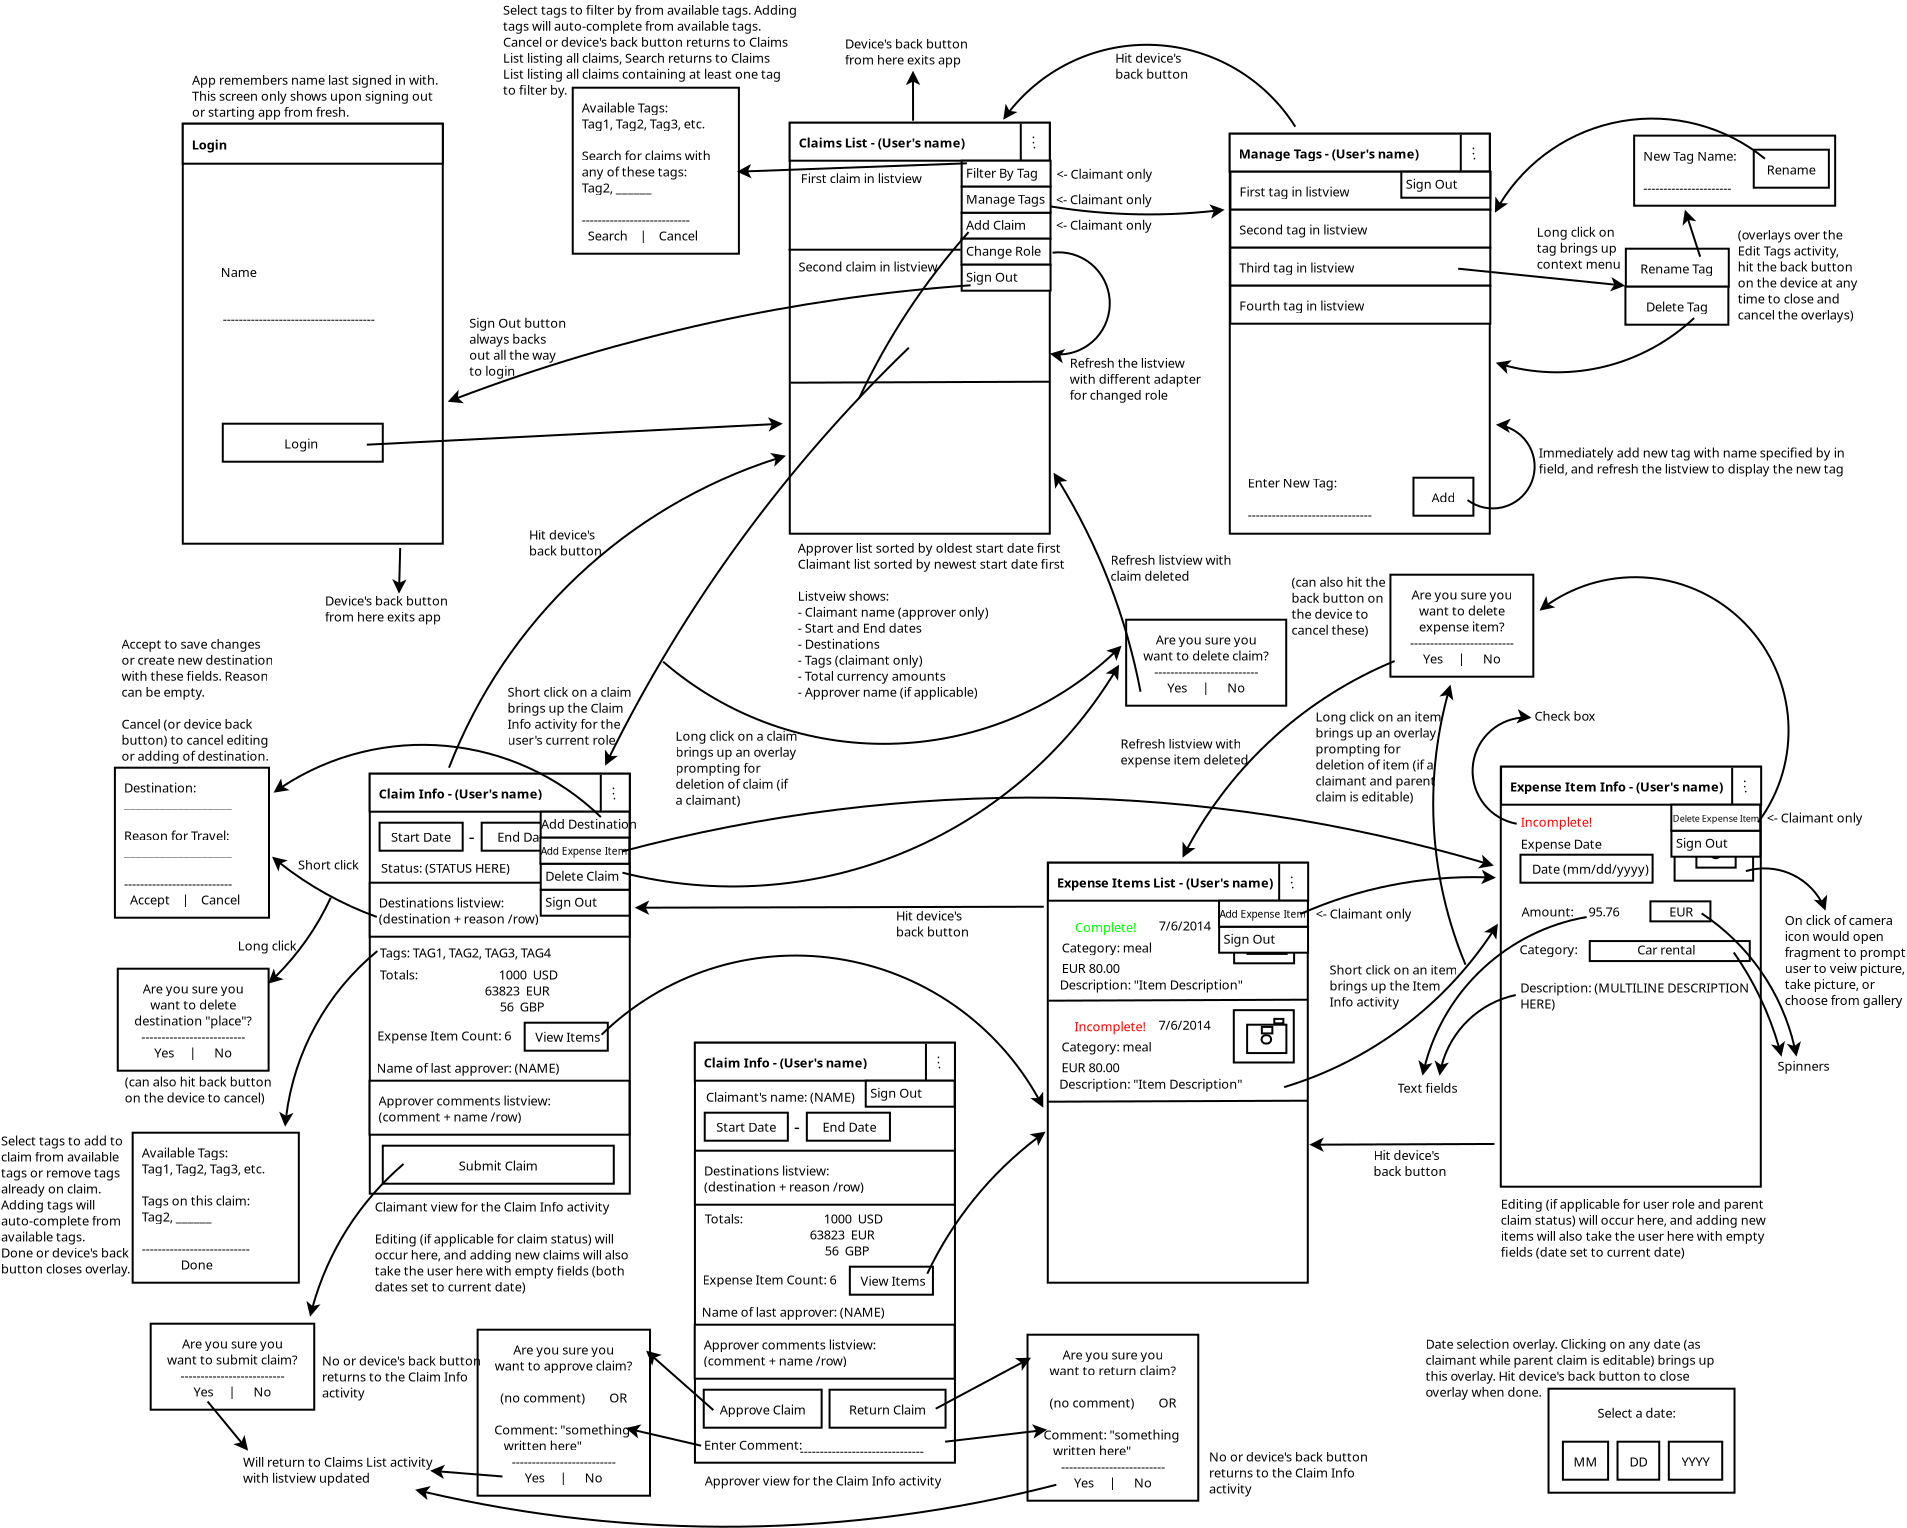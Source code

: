 <?xml version="1.0" encoding="UTF-8"?>
<dia:diagram xmlns:dia="http://www.lysator.liu.se/~alla/dia/">
  <dia:layer name="Background" visible="true" active="true">
    <dia:group>
      <dia:object type="Flowchart - Box" version="0" id="O0">
        <dia:attribute name="obj_pos">
          <dia:point val="65.803,8.75"/>
        </dia:attribute>
        <dia:attribute name="obj_bb">
          <dia:rectangle val="65.753,8.7;71.0,10.7"/>
        </dia:attribute>
        <dia:attribute name="elem_corner">
          <dia:point val="65.803,8.75"/>
        </dia:attribute>
        <dia:attribute name="elem_width">
          <dia:real val="5.147"/>
        </dia:attribute>
        <dia:attribute name="elem_height">
          <dia:real val="1.9"/>
        </dia:attribute>
        <dia:attribute name="show_background">
          <dia:boolean val="true"/>
        </dia:attribute>
        <dia:attribute name="padding">
          <dia:real val="0.5"/>
        </dia:attribute>
        <dia:attribute name="text">
          <dia:composite type="text">
            <dia:attribute name="string">
              <dia:string>#Rename Tag#</dia:string>
            </dia:attribute>
            <dia:attribute name="font">
              <dia:font family="sans" style="0" name="Helvetica"/>
            </dia:attribute>
            <dia:attribute name="height">
              <dia:real val="0.8"/>
            </dia:attribute>
            <dia:attribute name="pos">
              <dia:point val="68.376,9.94"/>
            </dia:attribute>
            <dia:attribute name="color">
              <dia:color val="#000000"/>
            </dia:attribute>
            <dia:attribute name="alignment">
              <dia:enum val="1"/>
            </dia:attribute>
          </dia:composite>
        </dia:attribute>
      </dia:object>
      <dia:object type="Flowchart - Box" version="0" id="O1">
        <dia:attribute name="obj_pos">
          <dia:point val="65.782,10.65"/>
        </dia:attribute>
        <dia:attribute name="obj_bb">
          <dia:rectangle val="65.732,10.6;70.98,12.6"/>
        </dia:attribute>
        <dia:attribute name="elem_corner">
          <dia:point val="65.782,10.65"/>
        </dia:attribute>
        <dia:attribute name="elem_width">
          <dia:real val="5.147"/>
        </dia:attribute>
        <dia:attribute name="elem_height">
          <dia:real val="1.9"/>
        </dia:attribute>
        <dia:attribute name="show_background">
          <dia:boolean val="true"/>
        </dia:attribute>
        <dia:attribute name="padding">
          <dia:real val="0.5"/>
        </dia:attribute>
        <dia:attribute name="text">
          <dia:composite type="text">
            <dia:attribute name="string">
              <dia:string>#Delete Tag#</dia:string>
            </dia:attribute>
            <dia:attribute name="font">
              <dia:font family="sans" style="0" name="Helvetica"/>
            </dia:attribute>
            <dia:attribute name="height">
              <dia:real val="0.8"/>
            </dia:attribute>
            <dia:attribute name="pos">
              <dia:point val="68.356,11.84"/>
            </dia:attribute>
            <dia:attribute name="color">
              <dia:color val="#000000"/>
            </dia:attribute>
            <dia:attribute name="alignment">
              <dia:enum val="1"/>
            </dia:attribute>
          </dia:composite>
        </dia:attribute>
      </dia:object>
    </dia:group>
    <dia:object type="Flowchart - Box" version="0" id="O2">
      <dia:attribute name="obj_pos">
        <dia:point val="-6.35,2.5"/>
      </dia:attribute>
      <dia:attribute name="obj_bb">
        <dia:rectangle val="-6.4,2.45;6.7,23.55"/>
      </dia:attribute>
      <dia:attribute name="elem_corner">
        <dia:point val="-6.35,2.5"/>
      </dia:attribute>
      <dia:attribute name="elem_width">
        <dia:real val="13"/>
      </dia:attribute>
      <dia:attribute name="elem_height">
        <dia:real val="21"/>
      </dia:attribute>
      <dia:attribute name="show_background">
        <dia:boolean val="true"/>
      </dia:attribute>
      <dia:attribute name="padding">
        <dia:real val="0.5"/>
      </dia:attribute>
      <dia:attribute name="text">
        <dia:composite type="text">
          <dia:attribute name="string">
            <dia:string>##</dia:string>
          </dia:attribute>
          <dia:attribute name="font">
            <dia:font family="sans" style="0" name="Helvetica"/>
          </dia:attribute>
          <dia:attribute name="height">
            <dia:real val="0.8"/>
          </dia:attribute>
          <dia:attribute name="pos">
            <dia:point val="0.15,13.24"/>
          </dia:attribute>
          <dia:attribute name="color">
            <dia:color val="#000000"/>
          </dia:attribute>
          <dia:attribute name="alignment">
            <dia:enum val="1"/>
          </dia:attribute>
        </dia:composite>
      </dia:attribute>
    </dia:object>
    <dia:object type="Flowchart - Box" version="0" id="O3">
      <dia:attribute name="obj_pos">
        <dia:point val="-6.35,2.5"/>
      </dia:attribute>
      <dia:attribute name="obj_bb">
        <dia:rectangle val="-6.4,2.45;6.7,4.55"/>
      </dia:attribute>
      <dia:attribute name="elem_corner">
        <dia:point val="-6.35,2.5"/>
      </dia:attribute>
      <dia:attribute name="elem_width">
        <dia:real val="13"/>
      </dia:attribute>
      <dia:attribute name="elem_height">
        <dia:real val="2"/>
      </dia:attribute>
      <dia:attribute name="border_width">
        <dia:real val="0.1"/>
      </dia:attribute>
      <dia:attribute name="show_background">
        <dia:boolean val="true"/>
      </dia:attribute>
      <dia:attribute name="padding">
        <dia:real val="0.5"/>
      </dia:attribute>
      <dia:attribute name="text">
        <dia:composite type="text">
          <dia:attribute name="string">
            <dia:string>#Login#</dia:string>
          </dia:attribute>
          <dia:attribute name="font">
            <dia:font family="sans" style="80" name="Helvetica-Bold"/>
          </dia:attribute>
          <dia:attribute name="height">
            <dia:real val="0.8"/>
          </dia:attribute>
          <dia:attribute name="pos">
            <dia:point val="-5.9,3.74"/>
          </dia:attribute>
          <dia:attribute name="color">
            <dia:color val="#000000"/>
          </dia:attribute>
          <dia:attribute name="alignment">
            <dia:enum val="0"/>
          </dia:attribute>
        </dia:composite>
      </dia:attribute>
    </dia:object>
    <dia:object type="Flowchart - Box" version="0" id="O4">
      <dia:attribute name="obj_pos">
        <dia:point val="-4.35,17.5"/>
      </dia:attribute>
      <dia:attribute name="obj_bb">
        <dia:rectangle val="-4.4,17.45;3.7,19.45"/>
      </dia:attribute>
      <dia:attribute name="elem_corner">
        <dia:point val="-4.35,17.5"/>
      </dia:attribute>
      <dia:attribute name="elem_width">
        <dia:real val="8"/>
      </dia:attribute>
      <dia:attribute name="elem_height">
        <dia:real val="1.9"/>
      </dia:attribute>
      <dia:attribute name="show_background">
        <dia:boolean val="true"/>
      </dia:attribute>
      <dia:attribute name="padding">
        <dia:real val="0.5"/>
      </dia:attribute>
      <dia:attribute name="text">
        <dia:composite type="text">
          <dia:attribute name="string">
            <dia:string>#Login #</dia:string>
          </dia:attribute>
          <dia:attribute name="font">
            <dia:font family="sans" style="0" name="Helvetica"/>
          </dia:attribute>
          <dia:attribute name="height">
            <dia:real val="0.8"/>
          </dia:attribute>
          <dia:attribute name="pos">
            <dia:point val="-0.35,18.69"/>
          </dia:attribute>
          <dia:attribute name="color">
            <dia:color val="#000000"/>
          </dia:attribute>
          <dia:attribute name="alignment">
            <dia:enum val="1"/>
          </dia:attribute>
        </dia:composite>
      </dia:attribute>
    </dia:object>
    <dia:object type="Standard - Text" version="1" id="O5">
      <dia:attribute name="obj_pos">
        <dia:point val="-2.65,10.35"/>
      </dia:attribute>
      <dia:attribute name="obj_bb">
        <dia:rectangle val="-4.287,9.578;-2.65,10.35"/>
      </dia:attribute>
      <dia:attribute name="text">
        <dia:composite type="text">
          <dia:attribute name="string">
            <dia:string>#Name#</dia:string>
          </dia:attribute>
          <dia:attribute name="font">
            <dia:font family="sans" style="0" name="Helvetica"/>
          </dia:attribute>
          <dia:attribute name="height">
            <dia:real val="0.8"/>
          </dia:attribute>
          <dia:attribute name="pos">
            <dia:point val="-2.65,10.217"/>
          </dia:attribute>
          <dia:attribute name="color">
            <dia:color val="#000000"/>
          </dia:attribute>
          <dia:attribute name="alignment">
            <dia:enum val="2"/>
          </dia:attribute>
        </dia:composite>
      </dia:attribute>
      <dia:attribute name="valign">
        <dia:enum val="1"/>
      </dia:attribute>
    </dia:object>
    <dia:object type="Standard - Text" version="1" id="O6">
      <dia:attribute name="obj_pos">
        <dia:point val="-4.35,12.5"/>
      </dia:attribute>
      <dia:attribute name="obj_bb">
        <dia:rectangle val="-4.35,11.86;4.485,12.633"/>
      </dia:attribute>
      <dia:attribute name="text">
        <dia:composite type="text">
          <dia:attribute name="string">
            <dia:string>#--------------------------------------#</dia:string>
          </dia:attribute>
          <dia:attribute name="font">
            <dia:font family="sans" style="0" name="Helvetica"/>
          </dia:attribute>
          <dia:attribute name="height">
            <dia:real val="0.8"/>
          </dia:attribute>
          <dia:attribute name="pos">
            <dia:point val="-4.35,12.5"/>
          </dia:attribute>
          <dia:attribute name="color">
            <dia:color val="#000000"/>
          </dia:attribute>
          <dia:attribute name="alignment">
            <dia:enum val="0"/>
          </dia:attribute>
        </dia:composite>
      </dia:attribute>
      <dia:attribute name="valign">
        <dia:enum val="3"/>
      </dia:attribute>
    </dia:object>
    <dia:object type="Standard - Text" version="1" id="O7">
      <dia:attribute name="obj_pos">
        <dia:point val="9.831,9.39"/>
      </dia:attribute>
      <dia:attribute name="obj_bb">
        <dia:rectangle val="9.831,8.75;9.831,9.522"/>
      </dia:attribute>
      <dia:attribute name="text">
        <dia:composite type="text">
          <dia:attribute name="string">
            <dia:string>##</dia:string>
          </dia:attribute>
          <dia:attribute name="font">
            <dia:font family="sans" style="0" name="Helvetica"/>
          </dia:attribute>
          <dia:attribute name="height">
            <dia:real val="0.8"/>
          </dia:attribute>
          <dia:attribute name="pos">
            <dia:point val="9.831,9.39"/>
          </dia:attribute>
          <dia:attribute name="color">
            <dia:color val="#000000"/>
          </dia:attribute>
          <dia:attribute name="alignment">
            <dia:enum val="0"/>
          </dia:attribute>
        </dia:composite>
      </dia:attribute>
      <dia:attribute name="valign">
        <dia:enum val="3"/>
      </dia:attribute>
    </dia:object>
    <dia:object type="Standard - Text" version="1" id="O8">
      <dia:attribute name="obj_pos">
        <dia:point val="8.2,12.5"/>
      </dia:attribute>
      <dia:attribute name="obj_bb">
        <dia:rectangle val="8.2,11.86;8.2,12.633"/>
      </dia:attribute>
      <dia:attribute name="text">
        <dia:composite type="text">
          <dia:attribute name="string">
            <dia:string>##</dia:string>
          </dia:attribute>
          <dia:attribute name="font">
            <dia:font family="sans" style="0" name="Helvetica"/>
          </dia:attribute>
          <dia:attribute name="height">
            <dia:real val="0.8"/>
          </dia:attribute>
          <dia:attribute name="pos">
            <dia:point val="8.2,12.5"/>
          </dia:attribute>
          <dia:attribute name="color">
            <dia:color val="#000000"/>
          </dia:attribute>
          <dia:attribute name="alignment">
            <dia:enum val="0"/>
          </dia:attribute>
        </dia:composite>
      </dia:attribute>
      <dia:attribute name="valign">
        <dia:enum val="3"/>
      </dia:attribute>
    </dia:object>
    <dia:object type="Standard - Line" version="0" id="O9">
      <dia:attribute name="obj_pos">
        <dia:point val="2.85,18.55"/>
      </dia:attribute>
      <dia:attribute name="obj_bb">
        <dia:rectangle val="2.798,17.169;23.76,18.602"/>
      </dia:attribute>
      <dia:attribute name="conn_endpoints">
        <dia:point val="2.85,18.55"/>
        <dia:point val="23.648,17.5"/>
      </dia:attribute>
      <dia:attribute name="numcp">
        <dia:int val="1"/>
      </dia:attribute>
      <dia:attribute name="end_arrow">
        <dia:enum val="22"/>
      </dia:attribute>
      <dia:attribute name="end_arrow_length">
        <dia:real val="0.5"/>
      </dia:attribute>
      <dia:attribute name="end_arrow_width">
        <dia:real val="0.5"/>
      </dia:attribute>
    </dia:object>
    <dia:object type="Flowchart - Box" version="0" id="O10">
      <dia:attribute name="obj_pos">
        <dia:point val="24.0,2.455"/>
      </dia:attribute>
      <dia:attribute name="obj_bb">
        <dia:rectangle val="23.95,2.405;37.05,23.05"/>
      </dia:attribute>
      <dia:attribute name="elem_corner">
        <dia:point val="24.0,2.455"/>
      </dia:attribute>
      <dia:attribute name="elem_width">
        <dia:real val="13.0"/>
      </dia:attribute>
      <dia:attribute name="elem_height">
        <dia:real val="20.545"/>
      </dia:attribute>
      <dia:attribute name="show_background">
        <dia:boolean val="true"/>
      </dia:attribute>
      <dia:attribute name="padding">
        <dia:real val="0.5"/>
      </dia:attribute>
      <dia:attribute name="text">
        <dia:composite type="text">
          <dia:attribute name="string">
            <dia:string>##</dia:string>
          </dia:attribute>
          <dia:attribute name="font">
            <dia:font family="sans" style="0" name="Helvetica"/>
          </dia:attribute>
          <dia:attribute name="height">
            <dia:real val="0.8"/>
          </dia:attribute>
          <dia:attribute name="pos">
            <dia:point val="30.5,12.967"/>
          </dia:attribute>
          <dia:attribute name="color">
            <dia:color val="#000000"/>
          </dia:attribute>
          <dia:attribute name="alignment">
            <dia:enum val="1"/>
          </dia:attribute>
        </dia:composite>
      </dia:attribute>
    </dia:object>
    <dia:object type="Standard - Text" version="1" id="O11">
      <dia:attribute name="obj_pos">
        <dia:point val="45,14"/>
      </dia:attribute>
      <dia:attribute name="obj_bb">
        <dia:rectangle val="45,13.36;45,14.133"/>
      </dia:attribute>
      <dia:attribute name="text">
        <dia:composite type="text">
          <dia:attribute name="string">
            <dia:string>##</dia:string>
          </dia:attribute>
          <dia:attribute name="font">
            <dia:font family="sans" style="0" name="Helvetica"/>
          </dia:attribute>
          <dia:attribute name="height">
            <dia:real val="0.8"/>
          </dia:attribute>
          <dia:attribute name="pos">
            <dia:point val="45,14"/>
          </dia:attribute>
          <dia:attribute name="color">
            <dia:color val="#000000"/>
          </dia:attribute>
          <dia:attribute name="alignment">
            <dia:enum val="0"/>
          </dia:attribute>
        </dia:composite>
      </dia:attribute>
      <dia:attribute name="valign">
        <dia:enum val="3"/>
      </dia:attribute>
    </dia:object>
    <dia:object type="Standard - Text" version="1" id="O12">
      <dia:attribute name="obj_pos">
        <dia:point val="31,26"/>
      </dia:attribute>
      <dia:attribute name="obj_bb">
        <dia:rectangle val="31,25.36;31,26.133"/>
      </dia:attribute>
      <dia:attribute name="text">
        <dia:composite type="text">
          <dia:attribute name="string">
            <dia:string>##</dia:string>
          </dia:attribute>
          <dia:attribute name="font">
            <dia:font family="sans" style="0" name="Helvetica"/>
          </dia:attribute>
          <dia:attribute name="height">
            <dia:real val="0.8"/>
          </dia:attribute>
          <dia:attribute name="pos">
            <dia:point val="31,26"/>
          </dia:attribute>
          <dia:attribute name="color">
            <dia:color val="#000000"/>
          </dia:attribute>
          <dia:attribute name="alignment">
            <dia:enum val="0"/>
          </dia:attribute>
        </dia:composite>
      </dia:attribute>
      <dia:attribute name="valign">
        <dia:enum val="3"/>
      </dia:attribute>
    </dia:object>
    <dia:object type="Standard - Text" version="1" id="O13">
      <dia:attribute name="obj_pos">
        <dia:point val="24.4,23.95"/>
      </dia:attribute>
      <dia:attribute name="obj_bb">
        <dia:rectangle val="24.4,23.31;37.112,31.282"/>
      </dia:attribute>
      <dia:attribute name="text">
        <dia:composite type="text">
          <dia:attribute name="string">
            <dia:string>#Approver list sorted by oldest start date first 
Claimant list sorted by newest start date first

Listveiw shows:
- Claimant name (approver only) 
- Start and End dates
- Destinations
- Tags (claimant only)
- Total currency amounts
- Approver name (if applicable)#</dia:string>
          </dia:attribute>
          <dia:attribute name="font">
            <dia:font family="sans" style="0" name="Helvetica"/>
          </dia:attribute>
          <dia:attribute name="height">
            <dia:real val="0.8"/>
          </dia:attribute>
          <dia:attribute name="pos">
            <dia:point val="24.4,23.95"/>
          </dia:attribute>
          <dia:attribute name="color">
            <dia:color val="#000000"/>
          </dia:attribute>
          <dia:attribute name="alignment">
            <dia:enum val="0"/>
          </dia:attribute>
        </dia:composite>
      </dia:attribute>
      <dia:attribute name="valign">
        <dia:enum val="3"/>
      </dia:attribute>
    </dia:object>
    <dia:object type="Standard - Arc" version="0" id="O14">
      <dia:attribute name="obj_pos">
        <dia:point val="37.138,8.95"/>
      </dia:attribute>
      <dia:attribute name="obj_bb">
        <dia:rectangle val="36.949,8.881;40.05,14.482"/>
      </dia:attribute>
      <dia:attribute name="conn_endpoints">
        <dia:point val="37.138,8.95"/>
        <dia:point val="37,14"/>
      </dia:attribute>
      <dia:attribute name="curve_distance">
        <dia:real val="-2.931"/>
      </dia:attribute>
      <dia:attribute name="end_arrow">
        <dia:enum val="22"/>
      </dia:attribute>
      <dia:attribute name="end_arrow_length">
        <dia:real val="0.5"/>
      </dia:attribute>
      <dia:attribute name="end_arrow_width">
        <dia:real val="0.5"/>
      </dia:attribute>
    </dia:object>
    <dia:object type="Standard - Text" version="1" id="O15">
      <dia:attribute name="obj_pos">
        <dia:point val="38,14.7"/>
      </dia:attribute>
      <dia:attribute name="obj_bb">
        <dia:rectangle val="38,14.06;44.148,16.433"/>
      </dia:attribute>
      <dia:attribute name="text">
        <dia:composite type="text">
          <dia:attribute name="string">
            <dia:string>#Refresh the listview
with different adapter
for changed role#</dia:string>
          </dia:attribute>
          <dia:attribute name="font">
            <dia:font family="sans" style="0" name="Helvetica"/>
          </dia:attribute>
          <dia:attribute name="height">
            <dia:real val="0.8"/>
          </dia:attribute>
          <dia:attribute name="pos">
            <dia:point val="38,14.7"/>
          </dia:attribute>
          <dia:attribute name="color">
            <dia:color val="#000000"/>
          </dia:attribute>
          <dia:attribute name="alignment">
            <dia:enum val="0"/>
          </dia:attribute>
        </dia:composite>
      </dia:attribute>
      <dia:attribute name="valign">
        <dia:enum val="3"/>
      </dia:attribute>
    </dia:object>
    <dia:object type="Standard - Text" version="1" id="O16">
      <dia:attribute name="obj_pos">
        <dia:point val="7.977,12.7"/>
      </dia:attribute>
      <dia:attribute name="obj_bb">
        <dia:rectangle val="7.977,12.06;12.467,15.232"/>
      </dia:attribute>
      <dia:attribute name="text">
        <dia:composite type="text">
          <dia:attribute name="string">
            <dia:string>#Sign Out button
always backs
out all the way
to login#</dia:string>
          </dia:attribute>
          <dia:attribute name="font">
            <dia:font family="sans" style="0" name="Helvetica"/>
          </dia:attribute>
          <dia:attribute name="height">
            <dia:real val="0.8"/>
          </dia:attribute>
          <dia:attribute name="pos">
            <dia:point val="7.977,12.7"/>
          </dia:attribute>
          <dia:attribute name="color">
            <dia:color val="#000000"/>
          </dia:attribute>
          <dia:attribute name="alignment">
            <dia:enum val="0"/>
          </dia:attribute>
        </dia:composite>
      </dia:attribute>
      <dia:attribute name="valign">
        <dia:enum val="3"/>
      </dia:attribute>
    </dia:object>
    <dia:object type="Standard - Box" version="0" id="O17">
      <dia:attribute name="obj_pos">
        <dia:point val="46,3"/>
      </dia:attribute>
      <dia:attribute name="obj_bb">
        <dia:rectangle val="45.95,2.95;59.05,23.05"/>
      </dia:attribute>
      <dia:attribute name="elem_corner">
        <dia:point val="46,3"/>
      </dia:attribute>
      <dia:attribute name="elem_width">
        <dia:real val="13"/>
      </dia:attribute>
      <dia:attribute name="elem_height">
        <dia:real val="20"/>
      </dia:attribute>
      <dia:attribute name="show_background">
        <dia:boolean val="true"/>
      </dia:attribute>
    </dia:object>
    <dia:object type="Standard - Text" version="1" id="O18">
      <dia:attribute name="obj_pos">
        <dia:point val="46.895,20.695"/>
      </dia:attribute>
      <dia:attribute name="obj_bb">
        <dia:rectangle val="46.895,20.055;54.102,22.427"/>
      </dia:attribute>
      <dia:attribute name="text">
        <dia:composite type="text">
          <dia:attribute name="string">
            <dia:string>#Enter New Tag: 

-------------------------------#</dia:string>
          </dia:attribute>
          <dia:attribute name="font">
            <dia:font family="sans" style="0" name="Helvetica"/>
          </dia:attribute>
          <dia:attribute name="height">
            <dia:real val="0.8"/>
          </dia:attribute>
          <dia:attribute name="pos">
            <dia:point val="46.895,20.695"/>
          </dia:attribute>
          <dia:attribute name="color">
            <dia:color val="#000000"/>
          </dia:attribute>
          <dia:attribute name="alignment">
            <dia:enum val="0"/>
          </dia:attribute>
        </dia:composite>
      </dia:attribute>
      <dia:attribute name="valign">
        <dia:enum val="3"/>
      </dia:attribute>
    </dia:object>
    <dia:object type="Standard - Text" version="1" id="O19">
      <dia:attribute name="obj_pos">
        <dia:point val="37.315,6.53"/>
      </dia:attribute>
      <dia:attribute name="obj_bb">
        <dia:rectangle val="37.315,5.89;42.045,6.662"/>
      </dia:attribute>
      <dia:attribute name="text">
        <dia:composite type="text">
          <dia:attribute name="string">
            <dia:string>#&lt;- Claimant only#</dia:string>
          </dia:attribute>
          <dia:attribute name="font">
            <dia:font family="sans" style="0" name="Helvetica"/>
          </dia:attribute>
          <dia:attribute name="height">
            <dia:real val="0.8"/>
          </dia:attribute>
          <dia:attribute name="pos">
            <dia:point val="37.315,6.53"/>
          </dia:attribute>
          <dia:attribute name="color">
            <dia:color val="#000000"/>
          </dia:attribute>
          <dia:attribute name="alignment">
            <dia:enum val="0"/>
          </dia:attribute>
        </dia:composite>
      </dia:attribute>
      <dia:attribute name="valign">
        <dia:enum val="3"/>
      </dia:attribute>
    </dia:object>
    <dia:object type="Standard - Text" version="1" id="O20">
      <dia:attribute name="obj_pos">
        <dia:point val="37.315,7.8"/>
      </dia:attribute>
      <dia:attribute name="obj_bb">
        <dia:rectangle val="37.315,7.16;42.045,7.933"/>
      </dia:attribute>
      <dia:attribute name="text">
        <dia:composite type="text">
          <dia:attribute name="string">
            <dia:string>#&lt;- Claimant only#</dia:string>
          </dia:attribute>
          <dia:attribute name="font">
            <dia:font family="sans" style="0" name="Helvetica"/>
          </dia:attribute>
          <dia:attribute name="height">
            <dia:real val="0.8"/>
          </dia:attribute>
          <dia:attribute name="pos">
            <dia:point val="37.315,7.8"/>
          </dia:attribute>
          <dia:attribute name="color">
            <dia:color val="#000000"/>
          </dia:attribute>
          <dia:attribute name="alignment">
            <dia:enum val="0"/>
          </dia:attribute>
        </dia:composite>
      </dia:attribute>
      <dia:attribute name="valign">
        <dia:enum val="3"/>
      </dia:attribute>
    </dia:object>
    <dia:object type="Standard - Text" version="1" id="O21">
      <dia:attribute name="obj_pos">
        <dia:point val="37.33,5.255"/>
      </dia:attribute>
      <dia:attribute name="obj_bb">
        <dia:rectangle val="37.33,4.615;42.06,5.388"/>
      </dia:attribute>
      <dia:attribute name="text">
        <dia:composite type="text">
          <dia:attribute name="string">
            <dia:string>#&lt;- Claimant only#</dia:string>
          </dia:attribute>
          <dia:attribute name="font">
            <dia:font family="sans" style="0" name="Helvetica"/>
          </dia:attribute>
          <dia:attribute name="height">
            <dia:real val="0.8"/>
          </dia:attribute>
          <dia:attribute name="pos">
            <dia:point val="37.33,5.255"/>
          </dia:attribute>
          <dia:attribute name="color">
            <dia:color val="#000000"/>
          </dia:attribute>
          <dia:attribute name="alignment">
            <dia:enum val="0"/>
          </dia:attribute>
        </dia:composite>
      </dia:attribute>
      <dia:attribute name="valign">
        <dia:enum val="3"/>
      </dia:attribute>
    </dia:object>
    <dia:object type="Standard - Text" version="1" id="O22">
      <dia:attribute name="obj_pos">
        <dia:point val="58.45,6.85"/>
      </dia:attribute>
      <dia:attribute name="obj_bb">
        <dia:rectangle val="58.45,6.21;58.45,6.982"/>
      </dia:attribute>
      <dia:attribute name="text">
        <dia:composite type="text">
          <dia:attribute name="string">
            <dia:string>##</dia:string>
          </dia:attribute>
          <dia:attribute name="font">
            <dia:font family="sans" style="0" name="Helvetica"/>
          </dia:attribute>
          <dia:attribute name="height">
            <dia:real val="0.8"/>
          </dia:attribute>
          <dia:attribute name="pos">
            <dia:point val="58.45,6.85"/>
          </dia:attribute>
          <dia:attribute name="color">
            <dia:color val="#000000"/>
          </dia:attribute>
          <dia:attribute name="alignment">
            <dia:enum val="0"/>
          </dia:attribute>
        </dia:composite>
      </dia:attribute>
      <dia:attribute name="valign">
        <dia:enum val="3"/>
      </dia:attribute>
    </dia:object>
    <dia:object type="Standard - Text" version="1" id="O23">
      <dia:attribute name="obj_pos">
        <dia:point val="61.35,8.15"/>
      </dia:attribute>
      <dia:attribute name="obj_bb">
        <dia:rectangle val="61.35,7.51;65.297,9.883"/>
      </dia:attribute>
      <dia:attribute name="text">
        <dia:composite type="text">
          <dia:attribute name="string">
            <dia:string>#Long click on 
tag brings up 
context menu#</dia:string>
          </dia:attribute>
          <dia:attribute name="font">
            <dia:font family="sans" style="0" name="Helvetica"/>
          </dia:attribute>
          <dia:attribute name="height">
            <dia:real val="0.8"/>
          </dia:attribute>
          <dia:attribute name="pos">
            <dia:point val="61.35,8.15"/>
          </dia:attribute>
          <dia:attribute name="color">
            <dia:color val="#000000"/>
          </dia:attribute>
          <dia:attribute name="alignment">
            <dia:enum val="0"/>
          </dia:attribute>
        </dia:composite>
      </dia:attribute>
      <dia:attribute name="valign">
        <dia:enum val="3"/>
      </dia:attribute>
    </dia:object>
    <dia:object type="Standard - Box" version="0" id="O24">
      <dia:attribute name="obj_pos">
        <dia:point val="66.218,3.096"/>
      </dia:attribute>
      <dia:attribute name="obj_bb">
        <dia:rectangle val="66.168,3.046;76.318,6.65"/>
      </dia:attribute>
      <dia:attribute name="elem_corner">
        <dia:point val="66.218,3.096"/>
      </dia:attribute>
      <dia:attribute name="elem_width">
        <dia:real val="10.051"/>
      </dia:attribute>
      <dia:attribute name="elem_height">
        <dia:real val="3.504"/>
      </dia:attribute>
      <dia:attribute name="show_background">
        <dia:boolean val="true"/>
      </dia:attribute>
    </dia:object>
    <dia:object type="Standard - Text" version="1" id="O25">
      <dia:attribute name="obj_pos">
        <dia:point val="66.671,4.348"/>
      </dia:attribute>
      <dia:attribute name="obj_bb">
        <dia:rectangle val="66.671,3.708;71.786,6.081"/>
      </dia:attribute>
      <dia:attribute name="text">
        <dia:composite type="text">
          <dia:attribute name="string">
            <dia:string>#New Tag Name:

----------------------#</dia:string>
          </dia:attribute>
          <dia:attribute name="font">
            <dia:font family="sans" style="0" name="Helvetica"/>
          </dia:attribute>
          <dia:attribute name="height">
            <dia:real val="0.8"/>
          </dia:attribute>
          <dia:attribute name="pos">
            <dia:point val="66.671,4.348"/>
          </dia:attribute>
          <dia:attribute name="color">
            <dia:color val="#000000"/>
          </dia:attribute>
          <dia:attribute name="alignment">
            <dia:enum val="0"/>
          </dia:attribute>
        </dia:composite>
      </dia:attribute>
      <dia:attribute name="valign">
        <dia:enum val="3"/>
      </dia:attribute>
    </dia:object>
    <dia:object type="Standard - Text" version="1" id="O26">
      <dia:attribute name="obj_pos">
        <dia:point val="71.395,8.29"/>
      </dia:attribute>
      <dia:attribute name="obj_bb">
        <dia:rectangle val="71.395,7.65;77.165,12.422"/>
      </dia:attribute>
      <dia:attribute name="text">
        <dia:composite type="text">
          <dia:attribute name="string">
            <dia:string>#(overlays over the
Edit Tags activity,
hit the back button
on the device at any
time to close and
cancel the overlays)#</dia:string>
          </dia:attribute>
          <dia:attribute name="font">
            <dia:font family="sans" style="0" name="Helvetica"/>
          </dia:attribute>
          <dia:attribute name="height">
            <dia:real val="0.8"/>
          </dia:attribute>
          <dia:attribute name="pos">
            <dia:point val="71.395,8.29"/>
          </dia:attribute>
          <dia:attribute name="color">
            <dia:color val="#000000"/>
          </dia:attribute>
          <dia:attribute name="alignment">
            <dia:enum val="0"/>
          </dia:attribute>
        </dia:composite>
      </dia:attribute>
      <dia:attribute name="valign">
        <dia:enum val="3"/>
      </dia:attribute>
    </dia:object>
    <dia:object type="Standard - Box" version="0" id="O27">
      <dia:attribute name="obj_pos">
        <dia:point val="3,35"/>
      </dia:attribute>
      <dia:attribute name="obj_bb">
        <dia:rectangle val="2.95,34.95;16.05,56.05"/>
      </dia:attribute>
      <dia:attribute name="elem_corner">
        <dia:point val="3,35"/>
      </dia:attribute>
      <dia:attribute name="elem_width">
        <dia:real val="13"/>
      </dia:attribute>
      <dia:attribute name="elem_height">
        <dia:real val="21"/>
      </dia:attribute>
      <dia:attribute name="show_background">
        <dia:boolean val="true"/>
      </dia:attribute>
    </dia:object>
    <dia:object type="Standard - Text" version="1" id="O28">
      <dia:attribute name="obj_pos">
        <dia:point val="3.555,39.956"/>
      </dia:attribute>
      <dia:attribute name="obj_bb">
        <dia:rectangle val="3.555,39.316;10.258,40.088"/>
      </dia:attribute>
      <dia:attribute name="text">
        <dia:composite type="text">
          <dia:attribute name="string">
            <dia:string>#Status: (STATUS HERE)#</dia:string>
          </dia:attribute>
          <dia:attribute name="font">
            <dia:font family="sans" style="0" name="Helvetica"/>
          </dia:attribute>
          <dia:attribute name="height">
            <dia:real val="0.8"/>
          </dia:attribute>
          <dia:attribute name="pos">
            <dia:point val="3.555,39.956"/>
          </dia:attribute>
          <dia:attribute name="color">
            <dia:color val="#000000"/>
          </dia:attribute>
          <dia:attribute name="alignment">
            <dia:enum val="0"/>
          </dia:attribute>
        </dia:composite>
      </dia:attribute>
      <dia:attribute name="valign">
        <dia:enum val="3"/>
      </dia:attribute>
    </dia:object>
    <dia:object type="Standard - Text" version="1" id="O29">
      <dia:attribute name="obj_pos">
        <dia:point val="3.496,44.188"/>
      </dia:attribute>
      <dia:attribute name="obj_bb">
        <dia:rectangle val="3.496,43.548;12.808,44.32"/>
      </dia:attribute>
      <dia:attribute name="text">
        <dia:composite type="text">
          <dia:attribute name="string">
            <dia:string>#Tags: TAG1, TAG2, TAG3, TAG4 #</dia:string>
          </dia:attribute>
          <dia:attribute name="font">
            <dia:font family="sans" style="0" name="Helvetica"/>
          </dia:attribute>
          <dia:attribute name="height">
            <dia:real val="0.8"/>
          </dia:attribute>
          <dia:attribute name="pos">
            <dia:point val="3.496,44.188"/>
          </dia:attribute>
          <dia:attribute name="color">
            <dia:color val="#000000"/>
          </dia:attribute>
          <dia:attribute name="alignment">
            <dia:enum val="0"/>
          </dia:attribute>
        </dia:composite>
      </dia:attribute>
      <dia:attribute name="valign">
        <dia:enum val="3"/>
      </dia:attribute>
    </dia:object>
    <dia:object type="Standard - Text" version="1" id="O30">
      <dia:attribute name="obj_pos">
        <dia:point val="3.378,48.339"/>
      </dia:attribute>
      <dia:attribute name="obj_bb">
        <dia:rectangle val="3.378,47.699;10.098,48.472"/>
      </dia:attribute>
      <dia:attribute name="text">
        <dia:composite type="text">
          <dia:attribute name="string">
            <dia:string>#Expense Item Count: 6 #</dia:string>
          </dia:attribute>
          <dia:attribute name="font">
            <dia:font family="sans" style="0" name="Helvetica"/>
          </dia:attribute>
          <dia:attribute name="height">
            <dia:real val="0.8"/>
          </dia:attribute>
          <dia:attribute name="pos">
            <dia:point val="3.378,48.339"/>
          </dia:attribute>
          <dia:attribute name="color">
            <dia:color val="#000000"/>
          </dia:attribute>
          <dia:attribute name="alignment">
            <dia:enum val="0"/>
          </dia:attribute>
        </dia:composite>
      </dia:attribute>
      <dia:attribute name="valign">
        <dia:enum val="3"/>
      </dia:attribute>
    </dia:object>
    <dia:object type="Standard - Box" version="0" id="O31">
      <dia:attribute name="obj_pos">
        <dia:point val="36.9,39.45"/>
      </dia:attribute>
      <dia:attribute name="obj_bb">
        <dia:rectangle val="36.85,39.4;49.95,60.5"/>
      </dia:attribute>
      <dia:attribute name="elem_corner">
        <dia:point val="36.9,39.45"/>
      </dia:attribute>
      <dia:attribute name="elem_width">
        <dia:real val="13"/>
      </dia:attribute>
      <dia:attribute name="elem_height">
        <dia:real val="21"/>
      </dia:attribute>
      <dia:attribute name="show_background">
        <dia:boolean val="true"/>
      </dia:attribute>
    </dia:object>
    <dia:object type="Standard - Text" version="1" id="O32">
      <dia:attribute name="obj_pos">
        <dia:point val="38.256,42.913"/>
      </dia:attribute>
      <dia:attribute name="obj_bb">
        <dia:rectangle val="38.256,42.273;41.131,43.045"/>
      </dia:attribute>
      <dia:attribute name="text">
        <dia:composite type="text">
          <dia:attribute name="string">
            <dia:string>#Complete!#</dia:string>
          </dia:attribute>
          <dia:attribute name="font">
            <dia:font family="sans" style="0" name="Helvetica"/>
          </dia:attribute>
          <dia:attribute name="height">
            <dia:real val="0.8"/>
          </dia:attribute>
          <dia:attribute name="pos">
            <dia:point val="38.256,42.913"/>
          </dia:attribute>
          <dia:attribute name="color">
            <dia:color val="#00ff00"/>
          </dia:attribute>
          <dia:attribute name="alignment">
            <dia:enum val="0"/>
          </dia:attribute>
        </dia:composite>
      </dia:attribute>
      <dia:attribute name="valign">
        <dia:enum val="3"/>
      </dia:attribute>
    </dia:object>
    <dia:object type="Standard - Text" version="1" id="O33">
      <dia:attribute name="obj_pos">
        <dia:point val="42.454,42.845"/>
      </dia:attribute>
      <dia:attribute name="obj_bb">
        <dia:rectangle val="42.454,42.205;45.044,42.977"/>
      </dia:attribute>
      <dia:attribute name="text">
        <dia:composite type="text">
          <dia:attribute name="string">
            <dia:string>#7/6/2014#</dia:string>
          </dia:attribute>
          <dia:attribute name="font">
            <dia:font family="sans" style="0" name="Helvetica"/>
          </dia:attribute>
          <dia:attribute name="height">
            <dia:real val="0.8"/>
          </dia:attribute>
          <dia:attribute name="pos">
            <dia:point val="42.454,42.845"/>
          </dia:attribute>
          <dia:attribute name="color">
            <dia:color val="#000000"/>
          </dia:attribute>
          <dia:attribute name="alignment">
            <dia:enum val="0"/>
          </dia:attribute>
        </dia:composite>
      </dia:attribute>
      <dia:attribute name="valign">
        <dia:enum val="3"/>
      </dia:attribute>
    </dia:object>
    <dia:object type="Standard - Text" version="1" id="O34">
      <dia:attribute name="obj_pos">
        <dia:point val="37.602,43.935"/>
      </dia:attribute>
      <dia:attribute name="obj_bb">
        <dia:rectangle val="37.602,43.295;41.912,44.068"/>
      </dia:attribute>
      <dia:attribute name="text">
        <dia:composite type="text">
          <dia:attribute name="string">
            <dia:string>#Category: meal#</dia:string>
          </dia:attribute>
          <dia:attribute name="font">
            <dia:font family="sans" style="0" name="Helvetica"/>
          </dia:attribute>
          <dia:attribute name="height">
            <dia:real val="0.8"/>
          </dia:attribute>
          <dia:attribute name="pos">
            <dia:point val="37.602,43.935"/>
          </dia:attribute>
          <dia:attribute name="color">
            <dia:color val="#000000"/>
          </dia:attribute>
          <dia:attribute name="alignment">
            <dia:enum val="0"/>
          </dia:attribute>
        </dia:composite>
      </dia:attribute>
      <dia:attribute name="valign">
        <dia:enum val="3"/>
      </dia:attribute>
    </dia:object>
    <dia:object type="Standard - Text" version="1" id="O35">
      <dia:attribute name="obj_pos">
        <dia:point val="37.602,44.971"/>
      </dia:attribute>
      <dia:attribute name="obj_bb">
        <dia:rectangle val="37.602,44.331;40.574,45.104"/>
      </dia:attribute>
      <dia:attribute name="text">
        <dia:composite type="text">
          <dia:attribute name="string">
            <dia:string>#EUR 80.00#</dia:string>
          </dia:attribute>
          <dia:attribute name="font">
            <dia:font family="sans" style="0" name="Helvetica"/>
          </dia:attribute>
          <dia:attribute name="height">
            <dia:real val="0.8"/>
          </dia:attribute>
          <dia:attribute name="pos">
            <dia:point val="37.602,44.971"/>
          </dia:attribute>
          <dia:attribute name="color">
            <dia:color val="#000000"/>
          </dia:attribute>
          <dia:attribute name="alignment">
            <dia:enum val="0"/>
          </dia:attribute>
        </dia:composite>
      </dia:attribute>
      <dia:attribute name="valign">
        <dia:enum val="3"/>
      </dia:attribute>
    </dia:object>
    <dia:object type="Standard - Text" version="1" id="O36">
      <dia:attribute name="obj_pos">
        <dia:point val="37.493,45.789"/>
      </dia:attribute>
      <dia:attribute name="obj_bb">
        <dia:rectangle val="37.493,45.149;46.47,45.922"/>
      </dia:attribute>
      <dia:attribute name="text">
        <dia:composite type="text">
          <dia:attribute name="string">
            <dia:string>#Description: "Item Description" #</dia:string>
          </dia:attribute>
          <dia:attribute name="font">
            <dia:font family="sans" style="0" name="Helvetica"/>
          </dia:attribute>
          <dia:attribute name="height">
            <dia:real val="0.8"/>
          </dia:attribute>
          <dia:attribute name="pos">
            <dia:point val="37.493,45.789"/>
          </dia:attribute>
          <dia:attribute name="color">
            <dia:color val="#000000"/>
          </dia:attribute>
          <dia:attribute name="alignment">
            <dia:enum val="0"/>
          </dia:attribute>
        </dia:composite>
      </dia:attribute>
      <dia:attribute name="valign">
        <dia:enum val="3"/>
      </dia:attribute>
    </dia:object>
    <dia:object type="Standard - Text" version="1" id="O37">
      <dia:attribute name="obj_pos">
        <dia:point val="38.24,47.872"/>
      </dia:attribute>
      <dia:attribute name="obj_bb">
        <dia:rectangle val="38.24,47.232;41.623,48.005"/>
      </dia:attribute>
      <dia:attribute name="text">
        <dia:composite type="text">
          <dia:attribute name="string">
            <dia:string>#Incomplete!#</dia:string>
          </dia:attribute>
          <dia:attribute name="font">
            <dia:font family="sans" style="0" name="Helvetica"/>
          </dia:attribute>
          <dia:attribute name="height">
            <dia:real val="0.8"/>
          </dia:attribute>
          <dia:attribute name="pos">
            <dia:point val="38.24,47.872"/>
          </dia:attribute>
          <dia:attribute name="color">
            <dia:color val="#ff0000"/>
          </dia:attribute>
          <dia:attribute name="alignment">
            <dia:enum val="0"/>
          </dia:attribute>
        </dia:composite>
      </dia:attribute>
      <dia:attribute name="valign">
        <dia:enum val="3"/>
      </dia:attribute>
    </dia:object>
    <dia:object type="Standard - Text" version="1" id="O38">
      <dia:attribute name="obj_pos">
        <dia:point val="42.438,47.804"/>
      </dia:attribute>
      <dia:attribute name="obj_bb">
        <dia:rectangle val="42.438,47.164;45.028,47.937"/>
      </dia:attribute>
      <dia:attribute name="text">
        <dia:composite type="text">
          <dia:attribute name="string">
            <dia:string>#7/6/2014#</dia:string>
          </dia:attribute>
          <dia:attribute name="font">
            <dia:font family="sans" style="0" name="Helvetica"/>
          </dia:attribute>
          <dia:attribute name="height">
            <dia:real val="0.8"/>
          </dia:attribute>
          <dia:attribute name="pos">
            <dia:point val="42.438,47.804"/>
          </dia:attribute>
          <dia:attribute name="color">
            <dia:color val="#000000"/>
          </dia:attribute>
          <dia:attribute name="alignment">
            <dia:enum val="0"/>
          </dia:attribute>
        </dia:composite>
      </dia:attribute>
      <dia:attribute name="valign">
        <dia:enum val="3"/>
      </dia:attribute>
    </dia:object>
    <dia:object type="Standard - Text" version="1" id="O39">
      <dia:attribute name="obj_pos">
        <dia:point val="37.586,48.895"/>
      </dia:attribute>
      <dia:attribute name="obj_bb">
        <dia:rectangle val="37.586,48.255;41.896,49.027"/>
      </dia:attribute>
      <dia:attribute name="text">
        <dia:composite type="text">
          <dia:attribute name="string">
            <dia:string>#Category: meal#</dia:string>
          </dia:attribute>
          <dia:attribute name="font">
            <dia:font family="sans" style="0" name="Helvetica"/>
          </dia:attribute>
          <dia:attribute name="height">
            <dia:real val="0.8"/>
          </dia:attribute>
          <dia:attribute name="pos">
            <dia:point val="37.586,48.895"/>
          </dia:attribute>
          <dia:attribute name="color">
            <dia:color val="#000000"/>
          </dia:attribute>
          <dia:attribute name="alignment">
            <dia:enum val="0"/>
          </dia:attribute>
        </dia:composite>
      </dia:attribute>
      <dia:attribute name="valign">
        <dia:enum val="3"/>
      </dia:attribute>
    </dia:object>
    <dia:object type="Standard - Text" version="1" id="O40">
      <dia:attribute name="obj_pos">
        <dia:point val="37.586,49.931"/>
      </dia:attribute>
      <dia:attribute name="obj_bb">
        <dia:rectangle val="37.586,49.291;40.558,50.063"/>
      </dia:attribute>
      <dia:attribute name="text">
        <dia:composite type="text">
          <dia:attribute name="string">
            <dia:string>#EUR 80.00#</dia:string>
          </dia:attribute>
          <dia:attribute name="font">
            <dia:font family="sans" style="0" name="Helvetica"/>
          </dia:attribute>
          <dia:attribute name="height">
            <dia:real val="0.8"/>
          </dia:attribute>
          <dia:attribute name="pos">
            <dia:point val="37.586,49.931"/>
          </dia:attribute>
          <dia:attribute name="color">
            <dia:color val="#000000"/>
          </dia:attribute>
          <dia:attribute name="alignment">
            <dia:enum val="0"/>
          </dia:attribute>
        </dia:composite>
      </dia:attribute>
      <dia:attribute name="valign">
        <dia:enum val="3"/>
      </dia:attribute>
    </dia:object>
    <dia:object type="Standard - Text" version="1" id="O41">
      <dia:attribute name="obj_pos">
        <dia:point val="37.477,50.748"/>
      </dia:attribute>
      <dia:attribute name="obj_bb">
        <dia:rectangle val="37.477,50.108;46.454,50.881"/>
      </dia:attribute>
      <dia:attribute name="text">
        <dia:composite type="text">
          <dia:attribute name="string">
            <dia:string>#Description: "Item Description" #</dia:string>
          </dia:attribute>
          <dia:attribute name="font">
            <dia:font family="sans" style="0" name="Helvetica"/>
          </dia:attribute>
          <dia:attribute name="height">
            <dia:real val="0.8"/>
          </dia:attribute>
          <dia:attribute name="pos">
            <dia:point val="37.477,50.748"/>
          </dia:attribute>
          <dia:attribute name="color">
            <dia:color val="#000000"/>
          </dia:attribute>
          <dia:attribute name="alignment">
            <dia:enum val="0"/>
          </dia:attribute>
        </dia:composite>
      </dia:attribute>
      <dia:attribute name="valign">
        <dia:enum val="3"/>
      </dia:attribute>
    </dia:object>
    <dia:object type="Standard - Box" version="0" id="O42">
      <dia:attribute name="obj_pos">
        <dia:point val="59.55,34.65"/>
      </dia:attribute>
      <dia:attribute name="obj_bb">
        <dia:rectangle val="59.5,34.6;72.6,55.7"/>
      </dia:attribute>
      <dia:attribute name="elem_corner">
        <dia:point val="59.55,34.65"/>
      </dia:attribute>
      <dia:attribute name="elem_width">
        <dia:real val="13"/>
      </dia:attribute>
      <dia:attribute name="elem_height">
        <dia:real val="21"/>
      </dia:attribute>
      <dia:attribute name="show_background">
        <dia:boolean val="true"/>
      </dia:attribute>
    </dia:object>
    <dia:object type="Standard - Text" version="1" id="O43">
      <dia:attribute name="obj_pos">
        <dia:point val="60.55,38.75"/>
      </dia:attribute>
      <dia:attribute name="obj_bb">
        <dia:rectangle val="60.55,38.11;64.422,38.883"/>
      </dia:attribute>
      <dia:attribute name="text">
        <dia:composite type="text">
          <dia:attribute name="string">
            <dia:string>#Expense Date#</dia:string>
          </dia:attribute>
          <dia:attribute name="font">
            <dia:font family="sans" style="0" name="Helvetica"/>
          </dia:attribute>
          <dia:attribute name="height">
            <dia:real val="0.8"/>
          </dia:attribute>
          <dia:attribute name="pos">
            <dia:point val="60.55,38.75"/>
          </dia:attribute>
          <dia:attribute name="color">
            <dia:color val="#000000"/>
          </dia:attribute>
          <dia:attribute name="alignment">
            <dia:enum val="0"/>
          </dia:attribute>
        </dia:composite>
      </dia:attribute>
      <dia:attribute name="valign">
        <dia:enum val="3"/>
      </dia:attribute>
    </dia:object>
    <dia:object type="Standard - Text" version="1" id="O44">
      <dia:attribute name="obj_pos">
        <dia:point val="60.55,37.65"/>
      </dia:attribute>
      <dia:attribute name="obj_bb">
        <dia:rectangle val="60.55,37.01;63.932,37.782"/>
      </dia:attribute>
      <dia:attribute name="text">
        <dia:composite type="text">
          <dia:attribute name="string">
            <dia:string>#Incomplete!#</dia:string>
          </dia:attribute>
          <dia:attribute name="font">
            <dia:font family="sans" style="0" name="Helvetica"/>
          </dia:attribute>
          <dia:attribute name="height">
            <dia:real val="0.8"/>
          </dia:attribute>
          <dia:attribute name="pos">
            <dia:point val="60.55,37.65"/>
          </dia:attribute>
          <dia:attribute name="color">
            <dia:color val="#ff0000"/>
          </dia:attribute>
          <dia:attribute name="alignment">
            <dia:enum val="0"/>
          </dia:attribute>
        </dia:composite>
      </dia:attribute>
      <dia:attribute name="valign">
        <dia:enum val="3"/>
      </dia:attribute>
    </dia:object>
    <dia:object type="Standard - Text" version="1" id="O45">
      <dia:attribute name="obj_pos">
        <dia:point val="60.524,45.942"/>
      </dia:attribute>
      <dia:attribute name="obj_bb">
        <dia:rectangle val="60.524,45.302;71.762,46.874"/>
      </dia:attribute>
      <dia:attribute name="text">
        <dia:composite type="text">
          <dia:attribute name="string">
            <dia:string>#Description: (MULTILINE DESCRIPTION
HERE)#</dia:string>
          </dia:attribute>
          <dia:attribute name="font">
            <dia:font family="sans" style="0" name="Helvetica"/>
          </dia:attribute>
          <dia:attribute name="height">
            <dia:real val="0.8"/>
          </dia:attribute>
          <dia:attribute name="pos">
            <dia:point val="60.524,45.942"/>
          </dia:attribute>
          <dia:attribute name="color">
            <dia:color val="#000000"/>
          </dia:attribute>
          <dia:attribute name="alignment">
            <dia:enum val="0"/>
          </dia:attribute>
        </dia:composite>
      </dia:attribute>
      <dia:attribute name="valign">
        <dia:enum val="3"/>
      </dia:attribute>
    </dia:object>
    <dia:object type="Standard - Text" version="1" id="O46">
      <dia:attribute name="obj_pos">
        <dia:point val="60.584,42.143"/>
      </dia:attribute>
      <dia:attribute name="obj_bb">
        <dia:rectangle val="60.584,41.503;65.607,42.276"/>
      </dia:attribute>
      <dia:attribute name="text">
        <dia:composite type="text">
          <dia:attribute name="string">
            <dia:string>#Amount:     95.76#</dia:string>
          </dia:attribute>
          <dia:attribute name="font">
            <dia:font family="sans" style="0" name="Helvetica"/>
          </dia:attribute>
          <dia:attribute name="height">
            <dia:real val="0.8"/>
          </dia:attribute>
          <dia:attribute name="pos">
            <dia:point val="60.584,42.143"/>
          </dia:attribute>
          <dia:attribute name="color">
            <dia:color val="#000000"/>
          </dia:attribute>
          <dia:attribute name="alignment">
            <dia:enum val="0"/>
          </dia:attribute>
        </dia:composite>
      </dia:attribute>
      <dia:attribute name="valign">
        <dia:enum val="3"/>
      </dia:attribute>
    </dia:object>
    <dia:object type="Standard - Text" version="1" id="O47">
      <dia:attribute name="obj_pos">
        <dia:point val="82.808,48.276"/>
      </dia:attribute>
      <dia:attribute name="obj_bb">
        <dia:rectangle val="82.808,47.636;82.808,48.409"/>
      </dia:attribute>
      <dia:attribute name="text">
        <dia:composite type="text">
          <dia:attribute name="string">
            <dia:string>##</dia:string>
          </dia:attribute>
          <dia:attribute name="font">
            <dia:font family="sans" style="0" name="Helvetica"/>
          </dia:attribute>
          <dia:attribute name="height">
            <dia:real val="0.8"/>
          </dia:attribute>
          <dia:attribute name="pos">
            <dia:point val="82.808,48.276"/>
          </dia:attribute>
          <dia:attribute name="color">
            <dia:color val="#000000"/>
          </dia:attribute>
          <dia:attribute name="alignment">
            <dia:enum val="0"/>
          </dia:attribute>
        </dia:composite>
      </dia:attribute>
      <dia:attribute name="valign">
        <dia:enum val="3"/>
      </dia:attribute>
    </dia:object>
    <dia:object type="Standard - Text" version="1" id="O48">
      <dia:attribute name="obj_pos">
        <dia:point val="84.198,47.839"/>
      </dia:attribute>
      <dia:attribute name="obj_bb">
        <dia:rectangle val="84.198,47.199;84.198,47.972"/>
      </dia:attribute>
      <dia:attribute name="text">
        <dia:composite type="text">
          <dia:attribute name="string">
            <dia:string>##</dia:string>
          </dia:attribute>
          <dia:attribute name="font">
            <dia:font family="sans" style="0" name="Helvetica"/>
          </dia:attribute>
          <dia:attribute name="height">
            <dia:real val="0.8"/>
          </dia:attribute>
          <dia:attribute name="pos">
            <dia:point val="84.198,47.839"/>
          </dia:attribute>
          <dia:attribute name="color">
            <dia:color val="#000000"/>
          </dia:attribute>
          <dia:attribute name="alignment">
            <dia:enum val="0"/>
          </dia:attribute>
        </dia:composite>
      </dia:attribute>
      <dia:attribute name="valign">
        <dia:enum val="3"/>
      </dia:attribute>
    </dia:object>
    <dia:object type="Standard - Text" version="1" id="O49">
      <dia:attribute name="obj_pos">
        <dia:point val="60.485,44.028"/>
      </dia:attribute>
      <dia:attribute name="obj_bb">
        <dia:rectangle val="60.485,43.388;63.238,44.16"/>
      </dia:attribute>
      <dia:attribute name="text">
        <dia:composite type="text">
          <dia:attribute name="string">
            <dia:string>#Category:#</dia:string>
          </dia:attribute>
          <dia:attribute name="font">
            <dia:font family="sans" style="0" name="Helvetica"/>
          </dia:attribute>
          <dia:attribute name="height">
            <dia:real val="0.8"/>
          </dia:attribute>
          <dia:attribute name="pos">
            <dia:point val="60.485,44.028"/>
          </dia:attribute>
          <dia:attribute name="color">
            <dia:color val="#000000"/>
          </dia:attribute>
          <dia:attribute name="alignment">
            <dia:enum val="0"/>
          </dia:attribute>
        </dia:composite>
      </dia:attribute>
      <dia:attribute name="valign">
        <dia:enum val="3"/>
      </dia:attribute>
    </dia:object>
    <dia:object type="Standard - Text" version="1" id="O50">
      <dia:attribute name="obj_pos">
        <dia:point val="59.554,56.749"/>
      </dia:attribute>
      <dia:attribute name="obj_bb">
        <dia:rectangle val="59.554,56.109;72.377,59.282"/>
      </dia:attribute>
      <dia:attribute name="text">
        <dia:composite type="text">
          <dia:attribute name="string">
            <dia:string>#Editing (if applicable for user role and parent
claim status) will occur here, and adding new
items will also take the user here with empty
fields (date set to current date)#</dia:string>
          </dia:attribute>
          <dia:attribute name="font">
            <dia:font family="sans" style="0" name="Helvetica"/>
          </dia:attribute>
          <dia:attribute name="height">
            <dia:real val="0.8"/>
          </dia:attribute>
          <dia:attribute name="pos">
            <dia:point val="59.554,56.749"/>
          </dia:attribute>
          <dia:attribute name="color">
            <dia:color val="#000000"/>
          </dia:attribute>
          <dia:attribute name="alignment">
            <dia:enum val="0"/>
          </dia:attribute>
        </dia:composite>
      </dia:attribute>
      <dia:attribute name="valign">
        <dia:enum val="3"/>
      </dia:attribute>
    </dia:object>
    <dia:object type="Standard - Text" version="1" id="O51">
      <dia:attribute name="obj_pos">
        <dia:point val="73.752,42.562"/>
      </dia:attribute>
      <dia:attribute name="obj_bb">
        <dia:rectangle val="73.752,41.922;79.537,46.695"/>
      </dia:attribute>
      <dia:attribute name="text">
        <dia:composite type="text">
          <dia:attribute name="string">
            <dia:string>#On click of camera
icon would open
fragment to prompt
user to veiw picture,
take picture, or
choose from gallery#</dia:string>
          </dia:attribute>
          <dia:attribute name="font">
            <dia:font family="sans" style="0" name="Helvetica"/>
          </dia:attribute>
          <dia:attribute name="height">
            <dia:real val="0.8"/>
          </dia:attribute>
          <dia:attribute name="pos">
            <dia:point val="73.752,42.562"/>
          </dia:attribute>
          <dia:attribute name="color">
            <dia:color val="#000000"/>
          </dia:attribute>
          <dia:attribute name="alignment">
            <dia:enum val="0"/>
          </dia:attribute>
        </dia:composite>
      </dia:attribute>
      <dia:attribute name="valign">
        <dia:enum val="3"/>
      </dia:attribute>
    </dia:object>
    <dia:object type="Flowchart - Box" version="0" id="O52">
      <dia:attribute name="obj_pos">
        <dia:point val="3.65,53.6"/>
      </dia:attribute>
      <dia:attribute name="obj_bb">
        <dia:rectangle val="3.6,53.55;15.25,55.55"/>
      </dia:attribute>
      <dia:attribute name="elem_corner">
        <dia:point val="3.65,53.6"/>
      </dia:attribute>
      <dia:attribute name="elem_width">
        <dia:real val="11.55"/>
      </dia:attribute>
      <dia:attribute name="elem_height">
        <dia:real val="1.9"/>
      </dia:attribute>
      <dia:attribute name="show_background">
        <dia:boolean val="true"/>
      </dia:attribute>
      <dia:attribute name="padding">
        <dia:real val="0.5"/>
      </dia:attribute>
      <dia:attribute name="text">
        <dia:composite type="text">
          <dia:attribute name="string">
            <dia:string>#Submit Claim#</dia:string>
          </dia:attribute>
          <dia:attribute name="font">
            <dia:font family="sans" style="0" name="Helvetica"/>
          </dia:attribute>
          <dia:attribute name="height">
            <dia:real val="0.8"/>
          </dia:attribute>
          <dia:attribute name="pos">
            <dia:point val="9.425,54.79"/>
          </dia:attribute>
          <dia:attribute name="color">
            <dia:color val="#000000"/>
          </dia:attribute>
          <dia:attribute name="alignment">
            <dia:enum val="1"/>
          </dia:attribute>
        </dia:composite>
      </dia:attribute>
    </dia:object>
    <dia:object type="Standard - Text" version="1" id="O53">
      <dia:attribute name="obj_pos">
        <dia:point val="3.495,45.29"/>
      </dia:attribute>
      <dia:attribute name="obj_bb">
        <dia:rectangle val="3.495,44.65;13.84,47.023"/>
      </dia:attribute>
      <dia:attribute name="text">
        <dia:composite type="text">
          <dia:attribute name="string">
            <dia:string>#Totals:                           1000  USD
                                   63823  EUR
                                        56  GBP#</dia:string>
          </dia:attribute>
          <dia:attribute name="font">
            <dia:font family="sans" style="0" name="Helvetica"/>
          </dia:attribute>
          <dia:attribute name="height">
            <dia:real val="0.8"/>
          </dia:attribute>
          <dia:attribute name="pos">
            <dia:point val="3.495,45.29"/>
          </dia:attribute>
          <dia:attribute name="color">
            <dia:color val="#000000"/>
          </dia:attribute>
          <dia:attribute name="alignment">
            <dia:enum val="0"/>
          </dia:attribute>
        </dia:composite>
      </dia:attribute>
      <dia:attribute name="valign">
        <dia:enum val="3"/>
      </dia:attribute>
    </dia:object>
    <dia:group>
      <dia:object type="Standard - Box" version="0" id="O54">
        <dia:attribute name="obj_pos">
          <dia:point val="10.745,47.45"/>
        </dia:attribute>
        <dia:attribute name="obj_bb">
          <dia:rectangle val="10.695,47.4;14.95,48.9"/>
        </dia:attribute>
        <dia:attribute name="elem_corner">
          <dia:point val="10.745,47.45"/>
        </dia:attribute>
        <dia:attribute name="elem_width">
          <dia:real val="4.155"/>
        </dia:attribute>
        <dia:attribute name="elem_height">
          <dia:real val="1.4"/>
        </dia:attribute>
        <dia:attribute name="show_background">
          <dia:boolean val="true"/>
        </dia:attribute>
      </dia:object>
      <dia:object type="Standard - Text" version="1" id="O55">
        <dia:attribute name="obj_pos">
          <dia:point val="11.272,48.4"/>
        </dia:attribute>
        <dia:attribute name="obj_bb">
          <dia:rectangle val="11.272,47.76;14.43,48.532"/>
        </dia:attribute>
        <dia:attribute name="text">
          <dia:composite type="text">
            <dia:attribute name="string">
              <dia:string>#View Items#</dia:string>
            </dia:attribute>
            <dia:attribute name="font">
              <dia:font family="sans" style="0" name="Helvetica"/>
            </dia:attribute>
            <dia:attribute name="height">
              <dia:real val="0.8"/>
            </dia:attribute>
            <dia:attribute name="pos">
              <dia:point val="11.272,48.4"/>
            </dia:attribute>
            <dia:attribute name="color">
              <dia:color val="#000000"/>
            </dia:attribute>
            <dia:attribute name="alignment">
              <dia:enum val="0"/>
            </dia:attribute>
          </dia:composite>
        </dia:attribute>
        <dia:attribute name="valign">
          <dia:enum val="3"/>
        </dia:attribute>
      </dia:object>
    </dia:group>
    <dia:group>
      <dia:object type="Standard - Box" version="0" id="O56">
        <dia:attribute name="obj_pos">
          <dia:point val="3.49,37.45"/>
        </dia:attribute>
        <dia:attribute name="obj_bb">
          <dia:rectangle val="3.44,37.4;7.695,38.9"/>
        </dia:attribute>
        <dia:attribute name="elem_corner">
          <dia:point val="3.49,37.45"/>
        </dia:attribute>
        <dia:attribute name="elem_width">
          <dia:real val="4.155"/>
        </dia:attribute>
        <dia:attribute name="elem_height">
          <dia:real val="1.4"/>
        </dia:attribute>
        <dia:attribute name="show_background">
          <dia:boolean val="true"/>
        </dia:attribute>
      </dia:object>
      <dia:object type="Standard - Text" version="1" id="O57">
        <dia:attribute name="obj_pos">
          <dia:point val="4.067,38.4"/>
        </dia:attribute>
        <dia:attribute name="obj_bb">
          <dia:rectangle val="4.067,37.76;6.942,38.532"/>
        </dia:attribute>
        <dia:attribute name="text">
          <dia:composite type="text">
            <dia:attribute name="string">
              <dia:string>#Start Date#</dia:string>
            </dia:attribute>
            <dia:attribute name="font">
              <dia:font family="sans" style="0" name="Helvetica"/>
            </dia:attribute>
            <dia:attribute name="height">
              <dia:real val="0.8"/>
            </dia:attribute>
            <dia:attribute name="pos">
              <dia:point val="4.067,38.4"/>
            </dia:attribute>
            <dia:attribute name="color">
              <dia:color val="#000000"/>
            </dia:attribute>
            <dia:attribute name="alignment">
              <dia:enum val="0"/>
            </dia:attribute>
          </dia:composite>
        </dia:attribute>
        <dia:attribute name="valign">
          <dia:enum val="3"/>
        </dia:attribute>
      </dia:object>
    </dia:group>
    <dia:group>
      <dia:object type="Standard - Box" version="0" id="O58">
        <dia:attribute name="obj_pos">
          <dia:point val="8.595,37.45"/>
        </dia:attribute>
        <dia:attribute name="obj_bb">
          <dia:rectangle val="8.545,37.4;12.8,38.9"/>
        </dia:attribute>
        <dia:attribute name="elem_corner">
          <dia:point val="8.595,37.45"/>
        </dia:attribute>
        <dia:attribute name="elem_width">
          <dia:real val="4.155"/>
        </dia:attribute>
        <dia:attribute name="elem_height">
          <dia:real val="1.4"/>
        </dia:attribute>
        <dia:attribute name="show_background">
          <dia:boolean val="true"/>
        </dia:attribute>
      </dia:object>
      <dia:object type="Standard - Text" version="1" id="O59">
        <dia:attribute name="obj_pos">
          <dia:point val="9.372,38.4"/>
        </dia:attribute>
        <dia:attribute name="obj_bb">
          <dia:rectangle val="9.372,37.76;11.967,38.532"/>
        </dia:attribute>
        <dia:attribute name="text">
          <dia:composite type="text">
            <dia:attribute name="string">
              <dia:string>#End Date#</dia:string>
            </dia:attribute>
            <dia:attribute name="font">
              <dia:font family="sans" style="0" name="Helvetica"/>
            </dia:attribute>
            <dia:attribute name="height">
              <dia:real val="0.8"/>
            </dia:attribute>
            <dia:attribute name="pos">
              <dia:point val="9.372,38.4"/>
            </dia:attribute>
            <dia:attribute name="color">
              <dia:color val="#000000"/>
            </dia:attribute>
            <dia:attribute name="alignment">
              <dia:enum val="0"/>
            </dia:attribute>
          </dia:composite>
        </dia:attribute>
        <dia:attribute name="valign">
          <dia:enum val="3"/>
        </dia:attribute>
      </dia:object>
    </dia:group>
    <dia:object type="Standard - Text" version="1" id="O60">
      <dia:attribute name="obj_pos">
        <dia:point val="7.95,38.5"/>
      </dia:attribute>
      <dia:attribute name="obj_bb">
        <dia:rectangle val="7.95,37.597;8.277,38.688"/>
      </dia:attribute>
      <dia:attribute name="text">
        <dia:composite type="text">
          <dia:attribute name="string">
            <dia:string>#-#</dia:string>
          </dia:attribute>
          <dia:attribute name="font">
            <dia:font family="sans" style="0" name="Helvetica"/>
          </dia:attribute>
          <dia:attribute name="height">
            <dia:real val="1.129"/>
          </dia:attribute>
          <dia:attribute name="pos">
            <dia:point val="7.95,38.5"/>
          </dia:attribute>
          <dia:attribute name="color">
            <dia:color val="#000000"/>
          </dia:attribute>
          <dia:attribute name="alignment">
            <dia:enum val="0"/>
          </dia:attribute>
        </dia:composite>
      </dia:attribute>
      <dia:attribute name="valign">
        <dia:enum val="3"/>
      </dia:attribute>
    </dia:object>
    <dia:object type="Flowchart - Box" version="0" id="O61">
      <dia:attribute name="obj_pos">
        <dia:point val="23.995,2.45"/>
      </dia:attribute>
      <dia:attribute name="obj_bb">
        <dia:rectangle val="23.945,2.4;37.05,4.4"/>
      </dia:attribute>
      <dia:attribute name="elem_corner">
        <dia:point val="23.995,2.45"/>
      </dia:attribute>
      <dia:attribute name="elem_width">
        <dia:real val="13.005"/>
      </dia:attribute>
      <dia:attribute name="elem_height">
        <dia:real val="1.9"/>
      </dia:attribute>
      <dia:attribute name="border_width">
        <dia:real val="0.1"/>
      </dia:attribute>
      <dia:attribute name="show_background">
        <dia:boolean val="true"/>
      </dia:attribute>
      <dia:attribute name="padding">
        <dia:real val="0.5"/>
      </dia:attribute>
      <dia:attribute name="text">
        <dia:composite type="text">
          <dia:attribute name="string">
            <dia:string>#Claims List - (User's name)#</dia:string>
          </dia:attribute>
          <dia:attribute name="font">
            <dia:font family="sans" style="80" name="Helvetica-Bold"/>
          </dia:attribute>
          <dia:attribute name="height">
            <dia:real val="0.8"/>
          </dia:attribute>
          <dia:attribute name="pos">
            <dia:point val="24.445,3.64"/>
          </dia:attribute>
          <dia:attribute name="color">
            <dia:color val="#000000"/>
          </dia:attribute>
          <dia:attribute name="alignment">
            <dia:enum val="0"/>
          </dia:attribute>
        </dia:composite>
      </dia:attribute>
    </dia:object>
    <dia:group>
      <dia:object type="Standard - Line" version="0" id="O62">
        <dia:attribute name="obj_pos">
          <dia:point val="35.55,2.5"/>
        </dia:attribute>
        <dia:attribute name="obj_bb">
          <dia:rectangle val="35.5,2.45;35.6,4.4"/>
        </dia:attribute>
        <dia:attribute name="conn_endpoints">
          <dia:point val="35.55,2.5"/>
          <dia:point val="35.55,4.35"/>
        </dia:attribute>
        <dia:attribute name="numcp">
          <dia:int val="1"/>
        </dia:attribute>
      </dia:object>
      <dia:group>
        <dia:object type="Standard - Text" version="1" id="O63">
          <dia:attribute name="obj_pos">
            <dia:point val="36.095,3.49"/>
          </dia:attribute>
          <dia:attribute name="obj_bb">
            <dia:rectangle val="36.095,2.85;36.322,3.623"/>
          </dia:attribute>
          <dia:attribute name="text">
            <dia:composite type="text">
              <dia:attribute name="string">
                <dia:string>#:#</dia:string>
              </dia:attribute>
              <dia:attribute name="font">
                <dia:font family="sans" style="0" name="Helvetica"/>
              </dia:attribute>
              <dia:attribute name="height">
                <dia:real val="0.8"/>
              </dia:attribute>
              <dia:attribute name="pos">
                <dia:point val="36.095,3.49"/>
              </dia:attribute>
              <dia:attribute name="color">
                <dia:color val="#000000"/>
              </dia:attribute>
              <dia:attribute name="alignment">
                <dia:enum val="0"/>
              </dia:attribute>
            </dia:composite>
          </dia:attribute>
          <dia:attribute name="valign">
            <dia:enum val="3"/>
          </dia:attribute>
        </dia:object>
        <dia:object type="Standard - Text" version="1" id="O64">
          <dia:attribute name="obj_pos">
            <dia:point val="36.145,3.74"/>
          </dia:attribute>
          <dia:attribute name="obj_bb">
            <dia:rectangle val="36.145,3.1;36.34,3.873"/>
          </dia:attribute>
          <dia:attribute name="text">
            <dia:composite type="text">
              <dia:attribute name="string">
                <dia:string>#.#</dia:string>
              </dia:attribute>
              <dia:attribute name="font">
                <dia:font family="sans" style="0" name="Helvetica"/>
              </dia:attribute>
              <dia:attribute name="height">
                <dia:real val="0.8"/>
              </dia:attribute>
              <dia:attribute name="pos">
                <dia:point val="36.145,3.74"/>
              </dia:attribute>
              <dia:attribute name="color">
                <dia:color val="#000000"/>
              </dia:attribute>
              <dia:attribute name="alignment">
                <dia:enum val="0"/>
              </dia:attribute>
            </dia:composite>
          </dia:attribute>
          <dia:attribute name="valign">
            <dia:enum val="3"/>
          </dia:attribute>
        </dia:object>
      </dia:group>
    </dia:group>
    <dia:object type="Flowchart - Box" version="0" id="O65">
      <dia:attribute name="obj_pos">
        <dia:point val="2.995,35"/>
      </dia:attribute>
      <dia:attribute name="obj_bb">
        <dia:rectangle val="2.945,34.95;16.05,36.95"/>
      </dia:attribute>
      <dia:attribute name="elem_corner">
        <dia:point val="2.995,35"/>
      </dia:attribute>
      <dia:attribute name="elem_width">
        <dia:real val="13.005"/>
      </dia:attribute>
      <dia:attribute name="elem_height">
        <dia:real val="1.9"/>
      </dia:attribute>
      <dia:attribute name="border_width">
        <dia:real val="0.1"/>
      </dia:attribute>
      <dia:attribute name="show_background">
        <dia:boolean val="true"/>
      </dia:attribute>
      <dia:attribute name="padding">
        <dia:real val="0.5"/>
      </dia:attribute>
      <dia:attribute name="text">
        <dia:composite type="text">
          <dia:attribute name="string">
            <dia:string>#Claim Info - (User's name)#</dia:string>
          </dia:attribute>
          <dia:attribute name="font">
            <dia:font family="sans" style="80" name="Helvetica-Bold"/>
          </dia:attribute>
          <dia:attribute name="height">
            <dia:real val="0.8"/>
          </dia:attribute>
          <dia:attribute name="pos">
            <dia:point val="3.445,36.19"/>
          </dia:attribute>
          <dia:attribute name="color">
            <dia:color val="#000000"/>
          </dia:attribute>
          <dia:attribute name="alignment">
            <dia:enum val="0"/>
          </dia:attribute>
        </dia:composite>
      </dia:attribute>
    </dia:object>
    <dia:group>
      <dia:object type="Standard - Line" version="0" id="O66">
        <dia:attribute name="obj_pos">
          <dia:point val="14.55,35.05"/>
        </dia:attribute>
        <dia:attribute name="obj_bb">
          <dia:rectangle val="14.5,35;14.6,36.95"/>
        </dia:attribute>
        <dia:attribute name="conn_endpoints">
          <dia:point val="14.55,35.05"/>
          <dia:point val="14.55,36.9"/>
        </dia:attribute>
        <dia:attribute name="numcp">
          <dia:int val="1"/>
        </dia:attribute>
      </dia:object>
      <dia:group>
        <dia:object type="Standard - Text" version="1" id="O67">
          <dia:attribute name="obj_pos">
            <dia:point val="15.095,36.04"/>
          </dia:attribute>
          <dia:attribute name="obj_bb">
            <dia:rectangle val="15.095,35.4;15.322,36.172"/>
          </dia:attribute>
          <dia:attribute name="text">
            <dia:composite type="text">
              <dia:attribute name="string">
                <dia:string>#:#</dia:string>
              </dia:attribute>
              <dia:attribute name="font">
                <dia:font family="sans" style="0" name="Helvetica"/>
              </dia:attribute>
              <dia:attribute name="height">
                <dia:real val="0.8"/>
              </dia:attribute>
              <dia:attribute name="pos">
                <dia:point val="15.095,36.04"/>
              </dia:attribute>
              <dia:attribute name="color">
                <dia:color val="#000000"/>
              </dia:attribute>
              <dia:attribute name="alignment">
                <dia:enum val="0"/>
              </dia:attribute>
            </dia:composite>
          </dia:attribute>
          <dia:attribute name="valign">
            <dia:enum val="3"/>
          </dia:attribute>
        </dia:object>
        <dia:object type="Standard - Text" version="1" id="O68">
          <dia:attribute name="obj_pos">
            <dia:point val="15.145,36.29"/>
          </dia:attribute>
          <dia:attribute name="obj_bb">
            <dia:rectangle val="15.145,35.65;15.34,36.422"/>
          </dia:attribute>
          <dia:attribute name="text">
            <dia:composite type="text">
              <dia:attribute name="string">
                <dia:string>#.#</dia:string>
              </dia:attribute>
              <dia:attribute name="font">
                <dia:font family="sans" style="0" name="Helvetica"/>
              </dia:attribute>
              <dia:attribute name="height">
                <dia:real val="0.8"/>
              </dia:attribute>
              <dia:attribute name="pos">
                <dia:point val="15.145,36.29"/>
              </dia:attribute>
              <dia:attribute name="color">
                <dia:color val="#000000"/>
              </dia:attribute>
              <dia:attribute name="alignment">
                <dia:enum val="0"/>
              </dia:attribute>
            </dia:composite>
          </dia:attribute>
          <dia:attribute name="valign">
            <dia:enum val="3"/>
          </dia:attribute>
        </dia:object>
      </dia:group>
    </dia:group>
    <dia:object type="Flowchart - Box" version="0" id="O69">
      <dia:attribute name="obj_pos">
        <dia:point val="45.995,3"/>
      </dia:attribute>
      <dia:attribute name="obj_bb">
        <dia:rectangle val="45.945,2.95;59.05,4.95"/>
      </dia:attribute>
      <dia:attribute name="elem_corner">
        <dia:point val="45.995,3"/>
      </dia:attribute>
      <dia:attribute name="elem_width">
        <dia:real val="13.005"/>
      </dia:attribute>
      <dia:attribute name="elem_height">
        <dia:real val="1.9"/>
      </dia:attribute>
      <dia:attribute name="border_width">
        <dia:real val="0.1"/>
      </dia:attribute>
      <dia:attribute name="show_background">
        <dia:boolean val="true"/>
      </dia:attribute>
      <dia:attribute name="padding">
        <dia:real val="0.5"/>
      </dia:attribute>
      <dia:attribute name="text">
        <dia:composite type="text">
          <dia:attribute name="string">
            <dia:string>#Manage Tags - (User's name)#</dia:string>
          </dia:attribute>
          <dia:attribute name="font">
            <dia:font family="sans" style="80" name="Helvetica-Bold"/>
          </dia:attribute>
          <dia:attribute name="height">
            <dia:real val="0.8"/>
          </dia:attribute>
          <dia:attribute name="pos">
            <dia:point val="46.445,4.19"/>
          </dia:attribute>
          <dia:attribute name="color">
            <dia:color val="#000000"/>
          </dia:attribute>
          <dia:attribute name="alignment">
            <dia:enum val="0"/>
          </dia:attribute>
        </dia:composite>
      </dia:attribute>
    </dia:object>
    <dia:group>
      <dia:object type="Standard - Line" version="0" id="O70">
        <dia:attribute name="obj_pos">
          <dia:point val="57.55,3.05"/>
        </dia:attribute>
        <dia:attribute name="obj_bb">
          <dia:rectangle val="57.5,3;57.6,4.95"/>
        </dia:attribute>
        <dia:attribute name="conn_endpoints">
          <dia:point val="57.55,3.05"/>
          <dia:point val="57.55,4.9"/>
        </dia:attribute>
        <dia:attribute name="numcp">
          <dia:int val="1"/>
        </dia:attribute>
      </dia:object>
      <dia:group>
        <dia:object type="Standard - Text" version="1" id="O71">
          <dia:attribute name="obj_pos">
            <dia:point val="58.095,4.04"/>
          </dia:attribute>
          <dia:attribute name="obj_bb">
            <dia:rectangle val="58.095,3.4;58.322,4.173"/>
          </dia:attribute>
          <dia:attribute name="text">
            <dia:composite type="text">
              <dia:attribute name="string">
                <dia:string>#:#</dia:string>
              </dia:attribute>
              <dia:attribute name="font">
                <dia:font family="sans" style="0" name="Helvetica"/>
              </dia:attribute>
              <dia:attribute name="height">
                <dia:real val="0.8"/>
              </dia:attribute>
              <dia:attribute name="pos">
                <dia:point val="58.095,4.04"/>
              </dia:attribute>
              <dia:attribute name="color">
                <dia:color val="#000000"/>
              </dia:attribute>
              <dia:attribute name="alignment">
                <dia:enum val="0"/>
              </dia:attribute>
            </dia:composite>
          </dia:attribute>
          <dia:attribute name="valign">
            <dia:enum val="3"/>
          </dia:attribute>
        </dia:object>
        <dia:object type="Standard - Text" version="1" id="O72">
          <dia:attribute name="obj_pos">
            <dia:point val="58.145,4.29"/>
          </dia:attribute>
          <dia:attribute name="obj_bb">
            <dia:rectangle val="58.145,3.65;58.34,4.423"/>
          </dia:attribute>
          <dia:attribute name="text">
            <dia:composite type="text">
              <dia:attribute name="string">
                <dia:string>#.#</dia:string>
              </dia:attribute>
              <dia:attribute name="font">
                <dia:font family="sans" style="0" name="Helvetica"/>
              </dia:attribute>
              <dia:attribute name="height">
                <dia:real val="0.8"/>
              </dia:attribute>
              <dia:attribute name="pos">
                <dia:point val="58.145,4.29"/>
              </dia:attribute>
              <dia:attribute name="color">
                <dia:color val="#000000"/>
              </dia:attribute>
              <dia:attribute name="alignment">
                <dia:enum val="0"/>
              </dia:attribute>
            </dia:composite>
          </dia:attribute>
          <dia:attribute name="valign">
            <dia:enum val="3"/>
          </dia:attribute>
        </dia:object>
      </dia:group>
    </dia:group>
    <dia:group>
      <dia:object type="Standard - Box" version="0" id="O73">
        <dia:attribute name="obj_pos">
          <dia:point val="32.595,4.35"/>
        </dia:attribute>
        <dia:attribute name="obj_bb">
          <dia:rectangle val="32.545,4.3;37.09,5.7"/>
        </dia:attribute>
        <dia:attribute name="elem_corner">
          <dia:point val="32.595,4.35"/>
        </dia:attribute>
        <dia:attribute name="elem_width">
          <dia:real val="4.445"/>
        </dia:attribute>
        <dia:attribute name="elem_height">
          <dia:real val="1.3"/>
        </dia:attribute>
        <dia:attribute name="show_background">
          <dia:boolean val="true"/>
        </dia:attribute>
      </dia:object>
      <dia:object type="Standard - Text" version="1" id="O74">
        <dia:attribute name="obj_pos">
          <dia:point val="32.817,5.2"/>
        </dia:attribute>
        <dia:attribute name="obj_bb">
          <dia:rectangle val="32.817,4.56;36.392,5.332"/>
        </dia:attribute>
        <dia:attribute name="text">
          <dia:composite type="text">
            <dia:attribute name="string">
              <dia:string>#Filter By Tag#</dia:string>
            </dia:attribute>
            <dia:attribute name="font">
              <dia:font family="sans" style="0" name="Helvetica"/>
            </dia:attribute>
            <dia:attribute name="height">
              <dia:real val="0.8"/>
            </dia:attribute>
            <dia:attribute name="pos">
              <dia:point val="32.817,5.2"/>
            </dia:attribute>
            <dia:attribute name="color">
              <dia:color val="#000000"/>
            </dia:attribute>
            <dia:attribute name="alignment">
              <dia:enum val="0"/>
            </dia:attribute>
          </dia:composite>
        </dia:attribute>
        <dia:attribute name="valign">
          <dia:enum val="3"/>
        </dia:attribute>
      </dia:object>
    </dia:group>
    <dia:group>
      <dia:object type="Standard - Box" version="0" id="O75">
        <dia:attribute name="obj_pos">
          <dia:point val="32.59,6.95"/>
        </dia:attribute>
        <dia:attribute name="obj_bb">
          <dia:rectangle val="32.54,6.9;37.085,8.3"/>
        </dia:attribute>
        <dia:attribute name="elem_corner">
          <dia:point val="32.59,6.95"/>
        </dia:attribute>
        <dia:attribute name="elem_width">
          <dia:real val="4.445"/>
        </dia:attribute>
        <dia:attribute name="elem_height">
          <dia:real val="1.3"/>
        </dia:attribute>
        <dia:attribute name="show_background">
          <dia:boolean val="true"/>
        </dia:attribute>
      </dia:object>
      <dia:object type="Standard - Text" version="1" id="O76">
        <dia:attribute name="obj_pos">
          <dia:point val="32.812,7.8"/>
        </dia:attribute>
        <dia:attribute name="obj_bb">
          <dia:rectangle val="32.812,7.16;35.66,7.933"/>
        </dia:attribute>
        <dia:attribute name="text">
          <dia:composite type="text">
            <dia:attribute name="string">
              <dia:string>#Add Claim#</dia:string>
            </dia:attribute>
            <dia:attribute name="font">
              <dia:font family="sans" style="0" name="Helvetica"/>
            </dia:attribute>
            <dia:attribute name="height">
              <dia:real val="0.8"/>
            </dia:attribute>
            <dia:attribute name="pos">
              <dia:point val="32.812,7.8"/>
            </dia:attribute>
            <dia:attribute name="color">
              <dia:color val="#000000"/>
            </dia:attribute>
            <dia:attribute name="alignment">
              <dia:enum val="0"/>
            </dia:attribute>
          </dia:composite>
        </dia:attribute>
        <dia:attribute name="valign">
          <dia:enum val="3"/>
        </dia:attribute>
      </dia:object>
    </dia:group>
    <dia:group>
      <dia:object type="Standard - Box" version="0" id="O77">
        <dia:attribute name="obj_pos">
          <dia:point val="32.585,8.25"/>
        </dia:attribute>
        <dia:attribute name="obj_bb">
          <dia:rectangle val="32.535,8.2;37.08,9.6"/>
        </dia:attribute>
        <dia:attribute name="elem_corner">
          <dia:point val="32.585,8.25"/>
        </dia:attribute>
        <dia:attribute name="elem_width">
          <dia:real val="4.445"/>
        </dia:attribute>
        <dia:attribute name="elem_height">
          <dia:real val="1.3"/>
        </dia:attribute>
        <dia:attribute name="show_background">
          <dia:boolean val="true"/>
        </dia:attribute>
      </dia:object>
      <dia:object type="Standard - Text" version="1" id="O78">
        <dia:attribute name="obj_pos">
          <dia:point val="32.807,9.1"/>
        </dia:attribute>
        <dia:attribute name="obj_bb">
          <dia:rectangle val="32.807,8.46;36.365,9.232"/>
        </dia:attribute>
        <dia:attribute name="text">
          <dia:composite type="text">
            <dia:attribute name="string">
              <dia:string>#Change Role#</dia:string>
            </dia:attribute>
            <dia:attribute name="font">
              <dia:font family="sans" style="0" name="Helvetica"/>
            </dia:attribute>
            <dia:attribute name="height">
              <dia:real val="0.8"/>
            </dia:attribute>
            <dia:attribute name="pos">
              <dia:point val="32.807,9.1"/>
            </dia:attribute>
            <dia:attribute name="color">
              <dia:color val="#000000"/>
            </dia:attribute>
            <dia:attribute name="alignment">
              <dia:enum val="0"/>
            </dia:attribute>
          </dia:composite>
        </dia:attribute>
        <dia:attribute name="valign">
          <dia:enum val="3"/>
        </dia:attribute>
      </dia:object>
    </dia:group>
    <dia:group>
      <dia:object type="Standard - Box" version="0" id="O79">
        <dia:attribute name="obj_pos">
          <dia:point val="32.595,9.55"/>
        </dia:attribute>
        <dia:attribute name="obj_bb">
          <dia:rectangle val="32.545,9.5;37.09,10.9"/>
        </dia:attribute>
        <dia:attribute name="elem_corner">
          <dia:point val="32.595,9.55"/>
        </dia:attribute>
        <dia:attribute name="elem_width">
          <dia:real val="4.445"/>
        </dia:attribute>
        <dia:attribute name="elem_height">
          <dia:real val="1.3"/>
        </dia:attribute>
        <dia:attribute name="show_background">
          <dia:boolean val="true"/>
        </dia:attribute>
      </dia:object>
      <dia:object type="Standard - Text" version="1" id="O80">
        <dia:attribute name="obj_pos">
          <dia:point val="32.817,10.4"/>
        </dia:attribute>
        <dia:attribute name="obj_bb">
          <dia:rectangle val="32.817,9.76;35.26,10.533"/>
        </dia:attribute>
        <dia:attribute name="text">
          <dia:composite type="text">
            <dia:attribute name="string">
              <dia:string>#Sign Out#</dia:string>
            </dia:attribute>
            <dia:attribute name="font">
              <dia:font family="sans" style="0" name="Helvetica"/>
            </dia:attribute>
            <dia:attribute name="height">
              <dia:real val="0.8"/>
            </dia:attribute>
            <dia:attribute name="pos">
              <dia:point val="32.817,10.4"/>
            </dia:attribute>
            <dia:attribute name="color">
              <dia:color val="#000000"/>
            </dia:attribute>
            <dia:attribute name="alignment">
              <dia:enum val="0"/>
            </dia:attribute>
          </dia:composite>
        </dia:attribute>
        <dia:attribute name="valign">
          <dia:enum val="3"/>
        </dia:attribute>
      </dia:object>
    </dia:group>
    <dia:object type="Standard - Line" version="0" id="O81">
      <dia:attribute name="obj_pos">
        <dia:point val="24.04,15.45"/>
      </dia:attribute>
      <dia:attribute name="obj_bb">
        <dia:rectangle val="23.99,15.35;37.04,15.5"/>
      </dia:attribute>
      <dia:attribute name="conn_endpoints">
        <dia:point val="24.04,15.45"/>
        <dia:point val="36.99,15.4"/>
      </dia:attribute>
      <dia:attribute name="numcp">
        <dia:int val="1"/>
      </dia:attribute>
    </dia:object>
    <dia:object type="Standard - Line" version="0" id="O82">
      <dia:attribute name="obj_pos">
        <dia:point val="23.94,8.8"/>
      </dia:attribute>
      <dia:attribute name="obj_bb">
        <dia:rectangle val="23.89,8.75;32.595,8.85"/>
      </dia:attribute>
      <dia:attribute name="conn_endpoints">
        <dia:point val="23.94,8.8"/>
        <dia:point val="32.545,8.8"/>
      </dia:attribute>
      <dia:attribute name="numcp">
        <dia:int val="1"/>
      </dia:attribute>
    </dia:object>
    <dia:object type="Standard - Text" version="1" id="O83">
      <dia:attribute name="obj_pos">
        <dia:point val="24.55,5.478"/>
      </dia:attribute>
      <dia:attribute name="obj_bb">
        <dia:rectangle val="24.55,4.838;30.405,5.61"/>
      </dia:attribute>
      <dia:attribute name="text">
        <dia:composite type="text">
          <dia:attribute name="string">
            <dia:string>#First claim in listview#</dia:string>
          </dia:attribute>
          <dia:attribute name="font">
            <dia:font family="sans" style="0" name="Helvetica"/>
          </dia:attribute>
          <dia:attribute name="height">
            <dia:real val="0.8"/>
          </dia:attribute>
          <dia:attribute name="pos">
            <dia:point val="24.55,5.478"/>
          </dia:attribute>
          <dia:attribute name="color">
            <dia:color val="#000000"/>
          </dia:attribute>
          <dia:attribute name="alignment">
            <dia:enum val="0"/>
          </dia:attribute>
        </dia:composite>
      </dia:attribute>
      <dia:attribute name="valign">
        <dia:enum val="3"/>
      </dia:attribute>
    </dia:object>
    <dia:object type="Standard - Text" version="1" id="O84">
      <dia:attribute name="obj_pos">
        <dia:point val="24.44,9.89"/>
      </dia:attribute>
      <dia:attribute name="obj_bb">
        <dia:rectangle val="24.44,9.25;31.132,10.023"/>
      </dia:attribute>
      <dia:attribute name="text">
        <dia:composite type="text">
          <dia:attribute name="string">
            <dia:string>#Second claim in listview#</dia:string>
          </dia:attribute>
          <dia:attribute name="font">
            <dia:font family="sans" style="0" name="Helvetica"/>
          </dia:attribute>
          <dia:attribute name="height">
            <dia:real val="0.8"/>
          </dia:attribute>
          <dia:attribute name="pos">
            <dia:point val="24.44,9.89"/>
          </dia:attribute>
          <dia:attribute name="color">
            <dia:color val="#000000"/>
          </dia:attribute>
          <dia:attribute name="alignment">
            <dia:enum val="0"/>
          </dia:attribute>
        </dia:composite>
      </dia:attribute>
      <dia:attribute name="valign">
        <dia:enum val="3"/>
      </dia:attribute>
    </dia:object>
    <dia:object type="Flowchart - Box" version="0" id="O85">
      <dia:attribute name="obj_pos">
        <dia:point val="46.033,4.9"/>
      </dia:attribute>
      <dia:attribute name="obj_bb">
        <dia:rectangle val="45.983,4.85;59.082,6.85"/>
      </dia:attribute>
      <dia:attribute name="elem_corner">
        <dia:point val="46.033,4.9"/>
      </dia:attribute>
      <dia:attribute name="elem_width">
        <dia:real val="12.999"/>
      </dia:attribute>
      <dia:attribute name="elem_height">
        <dia:real val="1.9"/>
      </dia:attribute>
      <dia:attribute name="border_width">
        <dia:real val="0.1"/>
      </dia:attribute>
      <dia:attribute name="show_background">
        <dia:boolean val="true"/>
      </dia:attribute>
      <dia:attribute name="padding">
        <dia:real val="0.5"/>
      </dia:attribute>
      <dia:attribute name="text">
        <dia:composite type="text">
          <dia:attribute name="string">
            <dia:string>#First tag in listview#</dia:string>
          </dia:attribute>
          <dia:attribute name="font">
            <dia:font family="sans" style="0" name="Helvetica"/>
          </dia:attribute>
          <dia:attribute name="height">
            <dia:real val="0.8"/>
          </dia:attribute>
          <dia:attribute name="pos">
            <dia:point val="46.483,6.09"/>
          </dia:attribute>
          <dia:attribute name="color">
            <dia:color val="#000000"/>
          </dia:attribute>
          <dia:attribute name="alignment">
            <dia:enum val="0"/>
          </dia:attribute>
        </dia:composite>
      </dia:attribute>
    </dia:object>
    <dia:object type="Flowchart - Box" version="0" id="O86">
      <dia:attribute name="obj_pos">
        <dia:point val="46.027,6.8"/>
      </dia:attribute>
      <dia:attribute name="obj_bb">
        <dia:rectangle val="45.977,6.75;59.076,8.75"/>
      </dia:attribute>
      <dia:attribute name="elem_corner">
        <dia:point val="46.027,6.8"/>
      </dia:attribute>
      <dia:attribute name="elem_width">
        <dia:real val="12.999"/>
      </dia:attribute>
      <dia:attribute name="elem_height">
        <dia:real val="1.9"/>
      </dia:attribute>
      <dia:attribute name="border_width">
        <dia:real val="0.1"/>
      </dia:attribute>
      <dia:attribute name="show_background">
        <dia:boolean val="true"/>
      </dia:attribute>
      <dia:attribute name="padding">
        <dia:real val="0.5"/>
      </dia:attribute>
      <dia:attribute name="text">
        <dia:composite type="text">
          <dia:attribute name="string">
            <dia:string>#Second tag in listview#</dia:string>
          </dia:attribute>
          <dia:attribute name="font">
            <dia:font family="sans" style="0" name="Helvetica"/>
          </dia:attribute>
          <dia:attribute name="height">
            <dia:real val="0.8"/>
          </dia:attribute>
          <dia:attribute name="pos">
            <dia:point val="46.477,7.99"/>
          </dia:attribute>
          <dia:attribute name="color">
            <dia:color val="#000000"/>
          </dia:attribute>
          <dia:attribute name="alignment">
            <dia:enum val="0"/>
          </dia:attribute>
        </dia:composite>
      </dia:attribute>
    </dia:object>
    <dia:object type="Flowchart - Box" version="0" id="O87">
      <dia:attribute name="obj_pos">
        <dia:point val="46.027,8.7"/>
      </dia:attribute>
      <dia:attribute name="obj_bb">
        <dia:rectangle val="45.977,8.65;59.076,10.65"/>
      </dia:attribute>
      <dia:attribute name="elem_corner">
        <dia:point val="46.027,8.7"/>
      </dia:attribute>
      <dia:attribute name="elem_width">
        <dia:real val="12.999"/>
      </dia:attribute>
      <dia:attribute name="elem_height">
        <dia:real val="1.9"/>
      </dia:attribute>
      <dia:attribute name="border_width">
        <dia:real val="0.1"/>
      </dia:attribute>
      <dia:attribute name="show_background">
        <dia:boolean val="true"/>
      </dia:attribute>
      <dia:attribute name="padding">
        <dia:real val="0.5"/>
      </dia:attribute>
      <dia:attribute name="text">
        <dia:composite type="text">
          <dia:attribute name="string">
            <dia:string>#Third tag in listview#</dia:string>
          </dia:attribute>
          <dia:attribute name="font">
            <dia:font family="sans" style="0" name="Helvetica"/>
          </dia:attribute>
          <dia:attribute name="height">
            <dia:real val="0.8"/>
          </dia:attribute>
          <dia:attribute name="pos">
            <dia:point val="46.477,9.89"/>
          </dia:attribute>
          <dia:attribute name="color">
            <dia:color val="#000000"/>
          </dia:attribute>
          <dia:attribute name="alignment">
            <dia:enum val="0"/>
          </dia:attribute>
        </dia:composite>
      </dia:attribute>
    </dia:object>
    <dia:object type="Flowchart - Box" version="0" id="O88">
      <dia:attribute name="obj_pos">
        <dia:point val="46.027,10.6"/>
      </dia:attribute>
      <dia:attribute name="obj_bb">
        <dia:rectangle val="45.977,10.55;59.076,12.55"/>
      </dia:attribute>
      <dia:attribute name="elem_corner">
        <dia:point val="46.027,10.6"/>
      </dia:attribute>
      <dia:attribute name="elem_width">
        <dia:real val="12.999"/>
      </dia:attribute>
      <dia:attribute name="elem_height">
        <dia:real val="1.9"/>
      </dia:attribute>
      <dia:attribute name="border_width">
        <dia:real val="0.1"/>
      </dia:attribute>
      <dia:attribute name="show_background">
        <dia:boolean val="true"/>
      </dia:attribute>
      <dia:attribute name="padding">
        <dia:real val="0.5"/>
      </dia:attribute>
      <dia:attribute name="text">
        <dia:composite type="text">
          <dia:attribute name="string">
            <dia:string>#Fourth tag in listview#</dia:string>
          </dia:attribute>
          <dia:attribute name="font">
            <dia:font family="sans" style="0" name="Helvetica"/>
          </dia:attribute>
          <dia:attribute name="height">
            <dia:real val="0.8"/>
          </dia:attribute>
          <dia:attribute name="pos">
            <dia:point val="46.477,11.79"/>
          </dia:attribute>
          <dia:attribute name="color">
            <dia:color val="#000000"/>
          </dia:attribute>
          <dia:attribute name="alignment">
            <dia:enum val="0"/>
          </dia:attribute>
        </dia:composite>
      </dia:attribute>
    </dia:object>
    <dia:object type="Flowchart - Box" version="0" id="O89">
      <dia:attribute name="obj_pos">
        <dia:point val="55.184,20.2"/>
      </dia:attribute>
      <dia:attribute name="obj_bb">
        <dia:rectangle val="55.135,20.15;58.232,22.15"/>
      </dia:attribute>
      <dia:attribute name="elem_corner">
        <dia:point val="55.184,20.2"/>
      </dia:attribute>
      <dia:attribute name="elem_width">
        <dia:real val="2.997"/>
      </dia:attribute>
      <dia:attribute name="elem_height">
        <dia:real val="1.9"/>
      </dia:attribute>
      <dia:attribute name="show_background">
        <dia:boolean val="true"/>
      </dia:attribute>
      <dia:attribute name="padding">
        <dia:real val="0.5"/>
      </dia:attribute>
      <dia:attribute name="text">
        <dia:composite type="text">
          <dia:attribute name="string">
            <dia:string>#Add#</dia:string>
          </dia:attribute>
          <dia:attribute name="font">
            <dia:font family="sans" style="0" name="Helvetica"/>
          </dia:attribute>
          <dia:attribute name="height">
            <dia:real val="0.8"/>
          </dia:attribute>
          <dia:attribute name="pos">
            <dia:point val="56.683,21.39"/>
          </dia:attribute>
          <dia:attribute name="color">
            <dia:color val="#000000"/>
          </dia:attribute>
          <dia:attribute name="alignment">
            <dia:enum val="1"/>
          </dia:attribute>
        </dia:composite>
      </dia:attribute>
    </dia:object>
    <dia:group>
      <dia:object type="Standard - Box" version="0" id="O90">
        <dia:attribute name="obj_pos">
          <dia:point val="54.577,4.9"/>
        </dia:attribute>
        <dia:attribute name="obj_bb">
          <dia:rectangle val="54.527,4.85;59.072,6.25"/>
        </dia:attribute>
        <dia:attribute name="elem_corner">
          <dia:point val="54.577,4.9"/>
        </dia:attribute>
        <dia:attribute name="elem_width">
          <dia:real val="4.445"/>
        </dia:attribute>
        <dia:attribute name="elem_height">
          <dia:real val="1.3"/>
        </dia:attribute>
        <dia:attribute name="show_background">
          <dia:boolean val="true"/>
        </dia:attribute>
      </dia:object>
      <dia:object type="Standard - Text" version="1" id="O91">
        <dia:attribute name="obj_pos">
          <dia:point val="54.8,5.75"/>
        </dia:attribute>
        <dia:attribute name="obj_bb">
          <dia:rectangle val="54.8,5.11;57.242,5.883"/>
        </dia:attribute>
        <dia:attribute name="text">
          <dia:composite type="text">
            <dia:attribute name="string">
              <dia:string>#Sign Out#</dia:string>
            </dia:attribute>
            <dia:attribute name="font">
              <dia:font family="sans" style="0" name="Helvetica"/>
            </dia:attribute>
            <dia:attribute name="height">
              <dia:real val="0.8"/>
            </dia:attribute>
            <dia:attribute name="pos">
              <dia:point val="54.8,5.75"/>
            </dia:attribute>
            <dia:attribute name="color">
              <dia:color val="#000000"/>
            </dia:attribute>
            <dia:attribute name="alignment">
              <dia:enum val="0"/>
            </dia:attribute>
          </dia:composite>
        </dia:attribute>
        <dia:attribute name="valign">
          <dia:enum val="3"/>
        </dia:attribute>
      </dia:object>
    </dia:group>
    <dia:object type="Flowchart - Box" version="0" id="O92">
      <dia:attribute name="obj_pos">
        <dia:point val="72.199,3.8"/>
      </dia:attribute>
      <dia:attribute name="obj_bb">
        <dia:rectangle val="72.149,3.75;76.004,5.75"/>
      </dia:attribute>
      <dia:attribute name="elem_corner">
        <dia:point val="72.199,3.8"/>
      </dia:attribute>
      <dia:attribute name="elem_width">
        <dia:real val="3.755"/>
      </dia:attribute>
      <dia:attribute name="elem_height">
        <dia:real val="1.9"/>
      </dia:attribute>
      <dia:attribute name="show_background">
        <dia:boolean val="true"/>
      </dia:attribute>
      <dia:attribute name="padding">
        <dia:real val="0.5"/>
      </dia:attribute>
      <dia:attribute name="text">
        <dia:composite type="text">
          <dia:attribute name="string">
            <dia:string>#Rename#</dia:string>
          </dia:attribute>
          <dia:attribute name="font">
            <dia:font family="sans" style="0" name="Helvetica"/>
          </dia:attribute>
          <dia:attribute name="height">
            <dia:real val="0.8"/>
          </dia:attribute>
          <dia:attribute name="pos">
            <dia:point val="74.076,4.99"/>
          </dia:attribute>
          <dia:attribute name="color">
            <dia:color val="#000000"/>
          </dia:attribute>
          <dia:attribute name="alignment">
            <dia:enum val="1"/>
          </dia:attribute>
        </dia:composite>
      </dia:attribute>
    </dia:object>
    <dia:object type="Standard - Line" version="0" id="O93">
      <dia:attribute name="obj_pos">
        <dia:point val="57.419,9.75"/>
      </dia:attribute>
      <dia:attribute name="obj_bb">
        <dia:rectangle val="57.365,9.695;65.881,10.898"/>
      </dia:attribute>
      <dia:attribute name="conn_endpoints">
        <dia:point val="57.419,9.75"/>
        <dia:point val="65.769,10.6"/>
      </dia:attribute>
      <dia:attribute name="numcp">
        <dia:int val="1"/>
      </dia:attribute>
      <dia:attribute name="end_arrow">
        <dia:enum val="22"/>
      </dia:attribute>
      <dia:attribute name="end_arrow_length">
        <dia:real val="0.5"/>
      </dia:attribute>
      <dia:attribute name="end_arrow_width">
        <dia:real val="0.5"/>
      </dia:attribute>
    </dia:object>
    <dia:object type="Flowchart - Box" version="0" id="O94">
      <dia:attribute name="obj_pos">
        <dia:point val="36.914,39.45"/>
      </dia:attribute>
      <dia:attribute name="obj_bb">
        <dia:rectangle val="36.864,39.4;49.969,41.4"/>
      </dia:attribute>
      <dia:attribute name="elem_corner">
        <dia:point val="36.914,39.45"/>
      </dia:attribute>
      <dia:attribute name="elem_width">
        <dia:real val="13.005"/>
      </dia:attribute>
      <dia:attribute name="elem_height">
        <dia:real val="1.9"/>
      </dia:attribute>
      <dia:attribute name="border_width">
        <dia:real val="0.1"/>
      </dia:attribute>
      <dia:attribute name="show_background">
        <dia:boolean val="true"/>
      </dia:attribute>
      <dia:attribute name="padding">
        <dia:real val="0.5"/>
      </dia:attribute>
      <dia:attribute name="text">
        <dia:composite type="text">
          <dia:attribute name="string">
            <dia:string>#Expense Items List - (User's name)#</dia:string>
          </dia:attribute>
          <dia:attribute name="font">
            <dia:font family="sans" style="80" name="Helvetica-Bold"/>
          </dia:attribute>
          <dia:attribute name="height">
            <dia:real val="0.8"/>
          </dia:attribute>
          <dia:attribute name="pos">
            <dia:point val="37.364,40.64"/>
          </dia:attribute>
          <dia:attribute name="color">
            <dia:color val="#000000"/>
          </dia:attribute>
          <dia:attribute name="alignment">
            <dia:enum val="0"/>
          </dia:attribute>
        </dia:composite>
      </dia:attribute>
    </dia:object>
    <dia:group>
      <dia:object type="Standard - Line" version="0" id="O95">
        <dia:attribute name="obj_pos">
          <dia:point val="48.469,39.5"/>
        </dia:attribute>
        <dia:attribute name="obj_bb">
          <dia:rectangle val="48.419,39.45;48.519,41.4"/>
        </dia:attribute>
        <dia:attribute name="conn_endpoints">
          <dia:point val="48.469,39.5"/>
          <dia:point val="48.469,41.35"/>
        </dia:attribute>
        <dia:attribute name="numcp">
          <dia:int val="1"/>
        </dia:attribute>
      </dia:object>
      <dia:group>
        <dia:object type="Standard - Text" version="1" id="O96">
          <dia:attribute name="obj_pos">
            <dia:point val="49.014,40.49"/>
          </dia:attribute>
          <dia:attribute name="obj_bb">
            <dia:rectangle val="49.014,39.85;49.242,40.623"/>
          </dia:attribute>
          <dia:attribute name="text">
            <dia:composite type="text">
              <dia:attribute name="string">
                <dia:string>#:#</dia:string>
              </dia:attribute>
              <dia:attribute name="font">
                <dia:font family="sans" style="0" name="Helvetica"/>
              </dia:attribute>
              <dia:attribute name="height">
                <dia:real val="0.8"/>
              </dia:attribute>
              <dia:attribute name="pos">
                <dia:point val="49.014,40.49"/>
              </dia:attribute>
              <dia:attribute name="color">
                <dia:color val="#000000"/>
              </dia:attribute>
              <dia:attribute name="alignment">
                <dia:enum val="0"/>
              </dia:attribute>
            </dia:composite>
          </dia:attribute>
          <dia:attribute name="valign">
            <dia:enum val="3"/>
          </dia:attribute>
        </dia:object>
        <dia:object type="Standard - Text" version="1" id="O97">
          <dia:attribute name="obj_pos">
            <dia:point val="49.064,40.74"/>
          </dia:attribute>
          <dia:attribute name="obj_bb">
            <dia:rectangle val="49.064,40.1;49.259,40.873"/>
          </dia:attribute>
          <dia:attribute name="text">
            <dia:composite type="text">
              <dia:attribute name="string">
                <dia:string>#.#</dia:string>
              </dia:attribute>
              <dia:attribute name="font">
                <dia:font family="sans" style="0" name="Helvetica"/>
              </dia:attribute>
              <dia:attribute name="height">
                <dia:real val="0.8"/>
              </dia:attribute>
              <dia:attribute name="pos">
                <dia:point val="49.064,40.74"/>
              </dia:attribute>
              <dia:attribute name="color">
                <dia:color val="#000000"/>
              </dia:attribute>
              <dia:attribute name="alignment">
                <dia:enum val="0"/>
              </dia:attribute>
            </dia:composite>
          </dia:attribute>
          <dia:attribute name="valign">
            <dia:enum val="3"/>
          </dia:attribute>
        </dia:object>
      </dia:group>
    </dia:group>
    <dia:object type="Flowchart - Box" version="0" id="O98">
      <dia:attribute name="obj_pos">
        <dia:point val="59.564,34.65"/>
      </dia:attribute>
      <dia:attribute name="obj_bb">
        <dia:rectangle val="59.514,34.6;72.619,36.6"/>
      </dia:attribute>
      <dia:attribute name="elem_corner">
        <dia:point val="59.564,34.65"/>
      </dia:attribute>
      <dia:attribute name="elem_width">
        <dia:real val="13.005"/>
      </dia:attribute>
      <dia:attribute name="elem_height">
        <dia:real val="1.9"/>
      </dia:attribute>
      <dia:attribute name="border_width">
        <dia:real val="0.1"/>
      </dia:attribute>
      <dia:attribute name="show_background">
        <dia:boolean val="true"/>
      </dia:attribute>
      <dia:attribute name="padding">
        <dia:real val="0.5"/>
      </dia:attribute>
      <dia:attribute name="text">
        <dia:composite type="text">
          <dia:attribute name="string">
            <dia:string>#Expense Item Info - (User's name)#</dia:string>
          </dia:attribute>
          <dia:attribute name="font">
            <dia:font family="sans" style="80" name="Helvetica-Bold"/>
          </dia:attribute>
          <dia:attribute name="height">
            <dia:real val="0.8"/>
          </dia:attribute>
          <dia:attribute name="pos">
            <dia:point val="60.014,35.84"/>
          </dia:attribute>
          <dia:attribute name="color">
            <dia:color val="#000000"/>
          </dia:attribute>
          <dia:attribute name="alignment">
            <dia:enum val="0"/>
          </dia:attribute>
        </dia:composite>
      </dia:attribute>
    </dia:object>
    <dia:group>
      <dia:object type="Standard - Line" version="0" id="O99">
        <dia:attribute name="obj_pos">
          <dia:point val="71.119,34.7"/>
        </dia:attribute>
        <dia:attribute name="obj_bb">
          <dia:rectangle val="71.069,34.65;71.169,36.6"/>
        </dia:attribute>
        <dia:attribute name="conn_endpoints">
          <dia:point val="71.119,34.7"/>
          <dia:point val="71.119,36.55"/>
        </dia:attribute>
        <dia:attribute name="numcp">
          <dia:int val="1"/>
        </dia:attribute>
      </dia:object>
      <dia:group>
        <dia:object type="Standard - Text" version="1" id="O100">
          <dia:attribute name="obj_pos">
            <dia:point val="71.664,35.69"/>
          </dia:attribute>
          <dia:attribute name="obj_bb">
            <dia:rectangle val="71.664,35.05;71.892,35.822"/>
          </dia:attribute>
          <dia:attribute name="text">
            <dia:composite type="text">
              <dia:attribute name="string">
                <dia:string>#:#</dia:string>
              </dia:attribute>
              <dia:attribute name="font">
                <dia:font family="sans" style="0" name="Helvetica"/>
              </dia:attribute>
              <dia:attribute name="height">
                <dia:real val="0.8"/>
              </dia:attribute>
              <dia:attribute name="pos">
                <dia:point val="71.664,35.69"/>
              </dia:attribute>
              <dia:attribute name="color">
                <dia:color val="#000000"/>
              </dia:attribute>
              <dia:attribute name="alignment">
                <dia:enum val="0"/>
              </dia:attribute>
            </dia:composite>
          </dia:attribute>
          <dia:attribute name="valign">
            <dia:enum val="3"/>
          </dia:attribute>
        </dia:object>
        <dia:object type="Standard - Text" version="1" id="O101">
          <dia:attribute name="obj_pos">
            <dia:point val="71.714,35.94"/>
          </dia:attribute>
          <dia:attribute name="obj_bb">
            <dia:rectangle val="71.714,35.3;71.909,36.072"/>
          </dia:attribute>
          <dia:attribute name="text">
            <dia:composite type="text">
              <dia:attribute name="string">
                <dia:string>#.#</dia:string>
              </dia:attribute>
              <dia:attribute name="font">
                <dia:font family="sans" style="0" name="Helvetica"/>
              </dia:attribute>
              <dia:attribute name="height">
                <dia:real val="0.8"/>
              </dia:attribute>
              <dia:attribute name="pos">
                <dia:point val="71.714,35.94"/>
              </dia:attribute>
              <dia:attribute name="color">
                <dia:color val="#000000"/>
              </dia:attribute>
              <dia:attribute name="alignment">
                <dia:enum val="0"/>
              </dia:attribute>
            </dia:composite>
          </dia:attribute>
          <dia:attribute name="valign">
            <dia:enum val="3"/>
          </dia:attribute>
        </dia:object>
      </dia:group>
    </dia:group>
    <dia:object type="Standard - Arc" version="0" id="O102">
      <dia:attribute name="obj_pos">
        <dia:point val="33.041,10.579"/>
      </dia:attribute>
      <dia:attribute name="obj_bb">
        <dia:rectangle val="6.838,10.519;33.1,16.484"/>
      </dia:attribute>
      <dia:attribute name="conn_endpoints">
        <dia:point val="33.041,10.579"/>
        <dia:point val="6.898,16.4"/>
      </dia:attribute>
      <dia:attribute name="curve_distance">
        <dia:real val="1"/>
      </dia:attribute>
      <dia:attribute name="end_arrow">
        <dia:enum val="22"/>
      </dia:attribute>
      <dia:attribute name="end_arrow_length">
        <dia:real val="0.5"/>
      </dia:attribute>
      <dia:attribute name="end_arrow_width">
        <dia:real val="0.5"/>
      </dia:attribute>
    </dia:object>
    <dia:object type="Flowchart - Box" version="0" id="O103">
      <dia:attribute name="obj_pos">
        <dia:point val="2.999,40.45"/>
      </dia:attribute>
      <dia:attribute name="obj_bb">
        <dia:rectangle val="2.949,40.4;16.045,43.2"/>
      </dia:attribute>
      <dia:attribute name="elem_corner">
        <dia:point val="2.999,40.45"/>
      </dia:attribute>
      <dia:attribute name="elem_width">
        <dia:real val="12.996"/>
      </dia:attribute>
      <dia:attribute name="elem_height">
        <dia:real val="2.7"/>
      </dia:attribute>
      <dia:attribute name="border_width">
        <dia:real val="0.1"/>
      </dia:attribute>
      <dia:attribute name="show_background">
        <dia:boolean val="true"/>
      </dia:attribute>
      <dia:attribute name="padding">
        <dia:real val="0.5"/>
      </dia:attribute>
      <dia:attribute name="text">
        <dia:composite type="text">
          <dia:attribute name="string">
            <dia:string>#Destinations listview:
(destination + reason /row)#</dia:string>
          </dia:attribute>
          <dia:attribute name="font">
            <dia:font family="sans" style="0" name="Helvetica"/>
          </dia:attribute>
          <dia:attribute name="height">
            <dia:real val="0.8"/>
          </dia:attribute>
          <dia:attribute name="pos">
            <dia:point val="3.449,41.64"/>
          </dia:attribute>
          <dia:attribute name="color">
            <dia:color val="#000000"/>
          </dia:attribute>
          <dia:attribute name="alignment">
            <dia:enum val="0"/>
          </dia:attribute>
        </dia:composite>
      </dia:attribute>
    </dia:object>
    <dia:object type="Flowchart - Box" version="0" id="O104">
      <dia:attribute name="obj_pos">
        <dia:point val="2.99,50.35"/>
      </dia:attribute>
      <dia:attribute name="obj_bb">
        <dia:rectangle val="2.94,50.3;16.036,53.1"/>
      </dia:attribute>
      <dia:attribute name="elem_corner">
        <dia:point val="2.99,50.35"/>
      </dia:attribute>
      <dia:attribute name="elem_width">
        <dia:real val="12.996"/>
      </dia:attribute>
      <dia:attribute name="elem_height">
        <dia:real val="2.7"/>
      </dia:attribute>
      <dia:attribute name="border_width">
        <dia:real val="0.1"/>
      </dia:attribute>
      <dia:attribute name="show_background">
        <dia:boolean val="true"/>
      </dia:attribute>
      <dia:attribute name="padding">
        <dia:real val="0.5"/>
      </dia:attribute>
      <dia:attribute name="text">
        <dia:composite type="text">
          <dia:attribute name="string">
            <dia:string>#Approver comments listview:
(comment + name /row)#</dia:string>
          </dia:attribute>
          <dia:attribute name="font">
            <dia:font family="sans" style="0" name="Helvetica"/>
          </dia:attribute>
          <dia:attribute name="height">
            <dia:real val="0.8"/>
          </dia:attribute>
          <dia:attribute name="pos">
            <dia:point val="3.44,51.54"/>
          </dia:attribute>
          <dia:attribute name="color">
            <dia:color val="#000000"/>
          </dia:attribute>
          <dia:attribute name="alignment">
            <dia:enum val="0"/>
          </dia:attribute>
        </dia:composite>
      </dia:attribute>
    </dia:object>
    <dia:object type="Standard - Text" version="1" id="O105">
      <dia:attribute name="obj_pos">
        <dia:point val="3.34,49.95"/>
      </dia:attribute>
      <dia:attribute name="obj_bb">
        <dia:rectangle val="3.34,49.31;12.205,50.083"/>
      </dia:attribute>
      <dia:attribute name="text">
        <dia:composite type="text">
          <dia:attribute name="string">
            <dia:string>#Name of last approver: (NAME)#</dia:string>
          </dia:attribute>
          <dia:attribute name="font">
            <dia:font family="sans" style="0" name="Helvetica"/>
          </dia:attribute>
          <dia:attribute name="height">
            <dia:real val="0.8"/>
          </dia:attribute>
          <dia:attribute name="pos">
            <dia:point val="3.34,49.95"/>
          </dia:attribute>
          <dia:attribute name="color">
            <dia:color val="#000000"/>
          </dia:attribute>
          <dia:attribute name="alignment">
            <dia:enum val="0"/>
          </dia:attribute>
        </dia:composite>
      </dia:attribute>
      <dia:attribute name="valign">
        <dia:enum val="3"/>
      </dia:attribute>
    </dia:object>
    <dia:object type="Standard - Box" version="0" id="O106">
      <dia:attribute name="obj_pos">
        <dia:point val="19.258,48.45"/>
      </dia:attribute>
      <dia:attribute name="obj_bb">
        <dia:rectangle val="19.208,48.4;32.308,69.5"/>
      </dia:attribute>
      <dia:attribute name="elem_corner">
        <dia:point val="19.258,48.45"/>
      </dia:attribute>
      <dia:attribute name="elem_width">
        <dia:real val="13"/>
      </dia:attribute>
      <dia:attribute name="elem_height">
        <dia:real val="21"/>
      </dia:attribute>
      <dia:attribute name="show_background">
        <dia:boolean val="true"/>
      </dia:attribute>
    </dia:object>
    <dia:object type="Standard - Text" version="1" id="O107">
      <dia:attribute name="obj_pos">
        <dia:point val="19.813,51.406"/>
      </dia:attribute>
      <dia:attribute name="obj_bb">
        <dia:rectangle val="19.813,50.766;27.043,51.538"/>
      </dia:attribute>
      <dia:attribute name="text">
        <dia:composite type="text">
          <dia:attribute name="string">
            <dia:string>#Claimant's name: (NAME)#</dia:string>
          </dia:attribute>
          <dia:attribute name="font">
            <dia:font family="sans" style="0" name="Helvetica"/>
          </dia:attribute>
          <dia:attribute name="height">
            <dia:real val="0.8"/>
          </dia:attribute>
          <dia:attribute name="pos">
            <dia:point val="19.813,51.406"/>
          </dia:attribute>
          <dia:attribute name="color">
            <dia:color val="#000000"/>
          </dia:attribute>
          <dia:attribute name="alignment">
            <dia:enum val="0"/>
          </dia:attribute>
        </dia:composite>
      </dia:attribute>
      <dia:attribute name="valign">
        <dia:enum val="3"/>
      </dia:attribute>
    </dia:object>
    <dia:object type="Standard - Text" version="1" id="O108">
      <dia:attribute name="obj_pos">
        <dia:point val="19.636,60.539"/>
      </dia:attribute>
      <dia:attribute name="obj_bb">
        <dia:rectangle val="19.636,59.899;26.356,60.672"/>
      </dia:attribute>
      <dia:attribute name="text">
        <dia:composite type="text">
          <dia:attribute name="string">
            <dia:string>#Expense Item Count: 6 #</dia:string>
          </dia:attribute>
          <dia:attribute name="font">
            <dia:font family="sans" style="0" name="Helvetica"/>
          </dia:attribute>
          <dia:attribute name="height">
            <dia:real val="0.8"/>
          </dia:attribute>
          <dia:attribute name="pos">
            <dia:point val="19.636,60.539"/>
          </dia:attribute>
          <dia:attribute name="color">
            <dia:color val="#000000"/>
          </dia:attribute>
          <dia:attribute name="alignment">
            <dia:enum val="0"/>
          </dia:attribute>
        </dia:composite>
      </dia:attribute>
      <dia:attribute name="valign">
        <dia:enum val="3"/>
      </dia:attribute>
    </dia:object>
    <dia:object type="Standard - Text" version="1" id="O109">
      <dia:attribute name="obj_pos">
        <dia:point val="19.753,57.49"/>
      </dia:attribute>
      <dia:attribute name="obj_bb">
        <dia:rectangle val="19.753,56.85;30.098,59.222"/>
      </dia:attribute>
      <dia:attribute name="text">
        <dia:composite type="text">
          <dia:attribute name="string">
            <dia:string>#Totals:                           1000  USD
                                   63823  EUR
                                        56  GBP#</dia:string>
          </dia:attribute>
          <dia:attribute name="font">
            <dia:font family="sans" style="0" name="Helvetica"/>
          </dia:attribute>
          <dia:attribute name="height">
            <dia:real val="0.8"/>
          </dia:attribute>
          <dia:attribute name="pos">
            <dia:point val="19.753,57.49"/>
          </dia:attribute>
          <dia:attribute name="color">
            <dia:color val="#000000"/>
          </dia:attribute>
          <dia:attribute name="alignment">
            <dia:enum val="0"/>
          </dia:attribute>
        </dia:composite>
      </dia:attribute>
      <dia:attribute name="valign">
        <dia:enum val="3"/>
      </dia:attribute>
    </dia:object>
    <dia:group>
      <dia:object type="Standard - Box" version="0" id="O110">
        <dia:attribute name="obj_pos">
          <dia:point val="27.003,59.65"/>
        </dia:attribute>
        <dia:attribute name="obj_bb">
          <dia:rectangle val="26.953,59.6;31.208,61.1"/>
        </dia:attribute>
        <dia:attribute name="elem_corner">
          <dia:point val="27.003,59.65"/>
        </dia:attribute>
        <dia:attribute name="elem_width">
          <dia:real val="4.155"/>
        </dia:attribute>
        <dia:attribute name="elem_height">
          <dia:real val="1.4"/>
        </dia:attribute>
        <dia:attribute name="show_background">
          <dia:boolean val="true"/>
        </dia:attribute>
      </dia:object>
      <dia:object type="Standard - Text" version="1" id="O111">
        <dia:attribute name="obj_pos">
          <dia:point val="27.531,60.6"/>
        </dia:attribute>
        <dia:attribute name="obj_bb">
          <dia:rectangle val="27.531,59.96;30.688,60.733"/>
        </dia:attribute>
        <dia:attribute name="text">
          <dia:composite type="text">
            <dia:attribute name="string">
              <dia:string>#View Items#</dia:string>
            </dia:attribute>
            <dia:attribute name="font">
              <dia:font family="sans" style="0" name="Helvetica"/>
            </dia:attribute>
            <dia:attribute name="height">
              <dia:real val="0.8"/>
            </dia:attribute>
            <dia:attribute name="pos">
              <dia:point val="27.531,60.6"/>
            </dia:attribute>
            <dia:attribute name="color">
              <dia:color val="#000000"/>
            </dia:attribute>
            <dia:attribute name="alignment">
              <dia:enum val="0"/>
            </dia:attribute>
          </dia:composite>
        </dia:attribute>
        <dia:attribute name="valign">
          <dia:enum val="3"/>
        </dia:attribute>
      </dia:object>
    </dia:group>
    <dia:group>
      <dia:object type="Standard - Box" version="0" id="O112">
        <dia:attribute name="obj_pos">
          <dia:point val="19.748,51.95"/>
        </dia:attribute>
        <dia:attribute name="obj_bb">
          <dia:rectangle val="19.698,51.9;23.953,53.4"/>
        </dia:attribute>
        <dia:attribute name="elem_corner">
          <dia:point val="19.748,51.95"/>
        </dia:attribute>
        <dia:attribute name="elem_width">
          <dia:real val="4.155"/>
        </dia:attribute>
        <dia:attribute name="elem_height">
          <dia:real val="1.4"/>
        </dia:attribute>
        <dia:attribute name="show_background">
          <dia:boolean val="true"/>
        </dia:attribute>
      </dia:object>
      <dia:object type="Standard - Text" version="1" id="O113">
        <dia:attribute name="obj_pos">
          <dia:point val="20.326,52.9"/>
        </dia:attribute>
        <dia:attribute name="obj_bb">
          <dia:rectangle val="20.326,52.26;23.201,53.032"/>
        </dia:attribute>
        <dia:attribute name="text">
          <dia:composite type="text">
            <dia:attribute name="string">
              <dia:string>#Start Date#</dia:string>
            </dia:attribute>
            <dia:attribute name="font">
              <dia:font family="sans" style="0" name="Helvetica"/>
            </dia:attribute>
            <dia:attribute name="height">
              <dia:real val="0.8"/>
            </dia:attribute>
            <dia:attribute name="pos">
              <dia:point val="20.326,52.9"/>
            </dia:attribute>
            <dia:attribute name="color">
              <dia:color val="#000000"/>
            </dia:attribute>
            <dia:attribute name="alignment">
              <dia:enum val="0"/>
            </dia:attribute>
          </dia:composite>
        </dia:attribute>
        <dia:attribute name="valign">
          <dia:enum val="3"/>
        </dia:attribute>
      </dia:object>
    </dia:group>
    <dia:group>
      <dia:object type="Standard - Box" version="0" id="O114">
        <dia:attribute name="obj_pos">
          <dia:point val="24.853,51.95"/>
        </dia:attribute>
        <dia:attribute name="obj_bb">
          <dia:rectangle val="24.803,51.9;29.058,53.4"/>
        </dia:attribute>
        <dia:attribute name="elem_corner">
          <dia:point val="24.853,51.95"/>
        </dia:attribute>
        <dia:attribute name="elem_width">
          <dia:real val="4.155"/>
        </dia:attribute>
        <dia:attribute name="elem_height">
          <dia:real val="1.4"/>
        </dia:attribute>
        <dia:attribute name="show_background">
          <dia:boolean val="true"/>
        </dia:attribute>
      </dia:object>
      <dia:object type="Standard - Text" version="1" id="O115">
        <dia:attribute name="obj_pos">
          <dia:point val="25.631,52.9"/>
        </dia:attribute>
        <dia:attribute name="obj_bb">
          <dia:rectangle val="25.631,52.26;28.226,53.032"/>
        </dia:attribute>
        <dia:attribute name="text">
          <dia:composite type="text">
            <dia:attribute name="string">
              <dia:string>#End Date#</dia:string>
            </dia:attribute>
            <dia:attribute name="font">
              <dia:font family="sans" style="0" name="Helvetica"/>
            </dia:attribute>
            <dia:attribute name="height">
              <dia:real val="0.8"/>
            </dia:attribute>
            <dia:attribute name="pos">
              <dia:point val="25.631,52.9"/>
            </dia:attribute>
            <dia:attribute name="color">
              <dia:color val="#000000"/>
            </dia:attribute>
            <dia:attribute name="alignment">
              <dia:enum val="0"/>
            </dia:attribute>
          </dia:composite>
        </dia:attribute>
        <dia:attribute name="valign">
          <dia:enum val="3"/>
        </dia:attribute>
      </dia:object>
    </dia:group>
    <dia:object type="Standard - Text" version="1" id="O116">
      <dia:attribute name="obj_pos">
        <dia:point val="24.208,53"/>
      </dia:attribute>
      <dia:attribute name="obj_bb">
        <dia:rectangle val="24.208,52.097;24.536,53.188"/>
      </dia:attribute>
      <dia:attribute name="text">
        <dia:composite type="text">
          <dia:attribute name="string">
            <dia:string>#-#</dia:string>
          </dia:attribute>
          <dia:attribute name="font">
            <dia:font family="sans" style="0" name="Helvetica"/>
          </dia:attribute>
          <dia:attribute name="height">
            <dia:real val="1.129"/>
          </dia:attribute>
          <dia:attribute name="pos">
            <dia:point val="24.208,53"/>
          </dia:attribute>
          <dia:attribute name="color">
            <dia:color val="#000000"/>
          </dia:attribute>
          <dia:attribute name="alignment">
            <dia:enum val="0"/>
          </dia:attribute>
        </dia:composite>
      </dia:attribute>
      <dia:attribute name="valign">
        <dia:enum val="3"/>
      </dia:attribute>
    </dia:object>
    <dia:object type="Flowchart - Box" version="0" id="O117">
      <dia:attribute name="obj_pos">
        <dia:point val="19.253,48.45"/>
      </dia:attribute>
      <dia:attribute name="obj_bb">
        <dia:rectangle val="19.203,48.4;32.308,50.4"/>
      </dia:attribute>
      <dia:attribute name="elem_corner">
        <dia:point val="19.253,48.45"/>
      </dia:attribute>
      <dia:attribute name="elem_width">
        <dia:real val="13.005"/>
      </dia:attribute>
      <dia:attribute name="elem_height">
        <dia:real val="1.9"/>
      </dia:attribute>
      <dia:attribute name="border_width">
        <dia:real val="0.1"/>
      </dia:attribute>
      <dia:attribute name="show_background">
        <dia:boolean val="true"/>
      </dia:attribute>
      <dia:attribute name="padding">
        <dia:real val="0.5"/>
      </dia:attribute>
      <dia:attribute name="text">
        <dia:composite type="text">
          <dia:attribute name="string">
            <dia:string>#Claim Info - (User's name)#</dia:string>
          </dia:attribute>
          <dia:attribute name="font">
            <dia:font family="sans" style="80" name="Helvetica-Bold"/>
          </dia:attribute>
          <dia:attribute name="height">
            <dia:real val="0.8"/>
          </dia:attribute>
          <dia:attribute name="pos">
            <dia:point val="19.703,49.64"/>
          </dia:attribute>
          <dia:attribute name="color">
            <dia:color val="#000000"/>
          </dia:attribute>
          <dia:attribute name="alignment">
            <dia:enum val="0"/>
          </dia:attribute>
        </dia:composite>
      </dia:attribute>
    </dia:object>
    <dia:group>
      <dia:object type="Standard - Line" version="0" id="O118">
        <dia:attribute name="obj_pos">
          <dia:point val="30.808,48.5"/>
        </dia:attribute>
        <dia:attribute name="obj_bb">
          <dia:rectangle val="30.758,48.45;30.858,50.4"/>
        </dia:attribute>
        <dia:attribute name="conn_endpoints">
          <dia:point val="30.808,48.5"/>
          <dia:point val="30.808,50.35"/>
        </dia:attribute>
        <dia:attribute name="numcp">
          <dia:int val="1"/>
        </dia:attribute>
      </dia:object>
      <dia:group>
        <dia:object type="Standard - Text" version="1" id="O119">
          <dia:attribute name="obj_pos">
            <dia:point val="31.353,49.49"/>
          </dia:attribute>
          <dia:attribute name="obj_bb">
            <dia:rectangle val="31.353,48.85;31.581,49.623"/>
          </dia:attribute>
          <dia:attribute name="text">
            <dia:composite type="text">
              <dia:attribute name="string">
                <dia:string>#:#</dia:string>
              </dia:attribute>
              <dia:attribute name="font">
                <dia:font family="sans" style="0" name="Helvetica"/>
              </dia:attribute>
              <dia:attribute name="height">
                <dia:real val="0.8"/>
              </dia:attribute>
              <dia:attribute name="pos">
                <dia:point val="31.353,49.49"/>
              </dia:attribute>
              <dia:attribute name="color">
                <dia:color val="#000000"/>
              </dia:attribute>
              <dia:attribute name="alignment">
                <dia:enum val="0"/>
              </dia:attribute>
            </dia:composite>
          </dia:attribute>
          <dia:attribute name="valign">
            <dia:enum val="3"/>
          </dia:attribute>
        </dia:object>
        <dia:object type="Standard - Text" version="1" id="O120">
          <dia:attribute name="obj_pos">
            <dia:point val="31.403,49.74"/>
          </dia:attribute>
          <dia:attribute name="obj_bb">
            <dia:rectangle val="31.403,49.1;31.598,49.873"/>
          </dia:attribute>
          <dia:attribute name="text">
            <dia:composite type="text">
              <dia:attribute name="string">
                <dia:string>#.#</dia:string>
              </dia:attribute>
              <dia:attribute name="font">
                <dia:font family="sans" style="0" name="Helvetica"/>
              </dia:attribute>
              <dia:attribute name="height">
                <dia:real val="0.8"/>
              </dia:attribute>
              <dia:attribute name="pos">
                <dia:point val="31.403,49.74"/>
              </dia:attribute>
              <dia:attribute name="color">
                <dia:color val="#000000"/>
              </dia:attribute>
              <dia:attribute name="alignment">
                <dia:enum val="0"/>
              </dia:attribute>
            </dia:composite>
          </dia:attribute>
          <dia:attribute name="valign">
            <dia:enum val="3"/>
          </dia:attribute>
        </dia:object>
      </dia:group>
    </dia:group>
    <dia:object type="Flowchart - Box" version="0" id="O121">
      <dia:attribute name="obj_pos">
        <dia:point val="19.257,53.85"/>
      </dia:attribute>
      <dia:attribute name="obj_bb">
        <dia:rectangle val="19.207,53.8;32.303,56.6"/>
      </dia:attribute>
      <dia:attribute name="elem_corner">
        <dia:point val="19.257,53.85"/>
      </dia:attribute>
      <dia:attribute name="elem_width">
        <dia:real val="12.996"/>
      </dia:attribute>
      <dia:attribute name="elem_height">
        <dia:real val="2.7"/>
      </dia:attribute>
      <dia:attribute name="border_width">
        <dia:real val="0.1"/>
      </dia:attribute>
      <dia:attribute name="show_background">
        <dia:boolean val="true"/>
      </dia:attribute>
      <dia:attribute name="padding">
        <dia:real val="0.5"/>
      </dia:attribute>
      <dia:attribute name="text">
        <dia:composite type="text">
          <dia:attribute name="string">
            <dia:string>#Destinations listview:
(destination + reason /row)#</dia:string>
          </dia:attribute>
          <dia:attribute name="font">
            <dia:font family="sans" style="0" name="Helvetica"/>
          </dia:attribute>
          <dia:attribute name="height">
            <dia:real val="0.8"/>
          </dia:attribute>
          <dia:attribute name="pos">
            <dia:point val="19.707,55.04"/>
          </dia:attribute>
          <dia:attribute name="color">
            <dia:color val="#000000"/>
          </dia:attribute>
          <dia:attribute name="alignment">
            <dia:enum val="0"/>
          </dia:attribute>
        </dia:composite>
      </dia:attribute>
    </dia:object>
    <dia:object type="Flowchart - Box" version="0" id="O122">
      <dia:attribute name="obj_pos">
        <dia:point val="19.248,62.55"/>
      </dia:attribute>
      <dia:attribute name="obj_bb">
        <dia:rectangle val="19.198,62.5;32.294,65.3"/>
      </dia:attribute>
      <dia:attribute name="elem_corner">
        <dia:point val="19.248,62.55"/>
      </dia:attribute>
      <dia:attribute name="elem_width">
        <dia:real val="12.996"/>
      </dia:attribute>
      <dia:attribute name="elem_height">
        <dia:real val="2.7"/>
      </dia:attribute>
      <dia:attribute name="border_width">
        <dia:real val="0.1"/>
      </dia:attribute>
      <dia:attribute name="show_background">
        <dia:boolean val="true"/>
      </dia:attribute>
      <dia:attribute name="padding">
        <dia:real val="0.5"/>
      </dia:attribute>
      <dia:attribute name="text">
        <dia:composite type="text">
          <dia:attribute name="string">
            <dia:string>#Approver comments listview:
(comment + name /row)#</dia:string>
          </dia:attribute>
          <dia:attribute name="font">
            <dia:font family="sans" style="0" name="Helvetica"/>
          </dia:attribute>
          <dia:attribute name="height">
            <dia:real val="0.8"/>
          </dia:attribute>
          <dia:attribute name="pos">
            <dia:point val="19.698,63.74"/>
          </dia:attribute>
          <dia:attribute name="color">
            <dia:color val="#000000"/>
          </dia:attribute>
          <dia:attribute name="alignment">
            <dia:enum val="0"/>
          </dia:attribute>
        </dia:composite>
      </dia:attribute>
    </dia:object>
    <dia:object type="Standard - Text" version="1" id="O123">
      <dia:attribute name="obj_pos">
        <dia:point val="19.598,62.15"/>
      </dia:attribute>
      <dia:attribute name="obj_bb">
        <dia:rectangle val="19.598,61.51;28.463,62.282"/>
      </dia:attribute>
      <dia:attribute name="text">
        <dia:composite type="text">
          <dia:attribute name="string">
            <dia:string>#Name of last approver: (NAME)#</dia:string>
          </dia:attribute>
          <dia:attribute name="font">
            <dia:font family="sans" style="0" name="Helvetica"/>
          </dia:attribute>
          <dia:attribute name="height">
            <dia:real val="0.8"/>
          </dia:attribute>
          <dia:attribute name="pos">
            <dia:point val="19.598,62.15"/>
          </dia:attribute>
          <dia:attribute name="color">
            <dia:color val="#000000"/>
          </dia:attribute>
          <dia:attribute name="alignment">
            <dia:enum val="0"/>
          </dia:attribute>
        </dia:composite>
      </dia:attribute>
      <dia:attribute name="valign">
        <dia:enum val="3"/>
      </dia:attribute>
    </dia:object>
    <dia:object type="Flowchart - Box" version="0" id="O124">
      <dia:attribute name="obj_pos">
        <dia:point val="19.698,65.8"/>
      </dia:attribute>
      <dia:attribute name="obj_bb">
        <dia:rectangle val="19.648,65.75;25.643,67.75"/>
      </dia:attribute>
      <dia:attribute name="elem_corner">
        <dia:point val="19.698,65.8"/>
      </dia:attribute>
      <dia:attribute name="elem_width">
        <dia:real val="5.895"/>
      </dia:attribute>
      <dia:attribute name="elem_height">
        <dia:real val="1.9"/>
      </dia:attribute>
      <dia:attribute name="show_background">
        <dia:boolean val="true"/>
      </dia:attribute>
      <dia:attribute name="padding">
        <dia:real val="0.5"/>
      </dia:attribute>
      <dia:attribute name="text">
        <dia:composite type="text">
          <dia:attribute name="string">
            <dia:string>#Approve Claim#</dia:string>
          </dia:attribute>
          <dia:attribute name="font">
            <dia:font family="sans" style="0" name="Helvetica"/>
          </dia:attribute>
          <dia:attribute name="height">
            <dia:real val="0.8"/>
          </dia:attribute>
          <dia:attribute name="pos">
            <dia:point val="22.645,66.99"/>
          </dia:attribute>
          <dia:attribute name="color">
            <dia:color val="#000000"/>
          </dia:attribute>
          <dia:attribute name="alignment">
            <dia:enum val="1"/>
          </dia:attribute>
        </dia:composite>
      </dia:attribute>
    </dia:object>
    <dia:object type="Flowchart - Box" version="0" id="O125">
      <dia:attribute name="obj_pos">
        <dia:point val="25.989,65.8"/>
      </dia:attribute>
      <dia:attribute name="obj_bb">
        <dia:rectangle val="25.939,65.75;31.839,67.75"/>
      </dia:attribute>
      <dia:attribute name="elem_corner">
        <dia:point val="25.989,65.8"/>
      </dia:attribute>
      <dia:attribute name="elem_width">
        <dia:real val="5.8"/>
      </dia:attribute>
      <dia:attribute name="elem_height">
        <dia:real val="1.9"/>
      </dia:attribute>
      <dia:attribute name="show_background">
        <dia:boolean val="true"/>
      </dia:attribute>
      <dia:attribute name="padding">
        <dia:real val="0.5"/>
      </dia:attribute>
      <dia:attribute name="text">
        <dia:composite type="text">
          <dia:attribute name="string">
            <dia:string>#Return Claim#</dia:string>
          </dia:attribute>
          <dia:attribute name="font">
            <dia:font family="sans" style="0" name="Helvetica"/>
          </dia:attribute>
          <dia:attribute name="height">
            <dia:real val="0.8"/>
          </dia:attribute>
          <dia:attribute name="pos">
            <dia:point val="28.889,66.99"/>
          </dia:attribute>
          <dia:attribute name="color">
            <dia:color val="#000000"/>
          </dia:attribute>
          <dia:attribute name="alignment">
            <dia:enum val="1"/>
          </dia:attribute>
        </dia:composite>
      </dia:attribute>
    </dia:object>
    <dia:group>
      <dia:object type="Standard - Text" version="1" id="O126">
        <dia:attribute name="obj_pos">
          <dia:point val="19.711,68.806"/>
        </dia:attribute>
        <dia:attribute name="obj_bb">
          <dia:rectangle val="19.711,68.166;24.356,68.939"/>
        </dia:attribute>
        <dia:attribute name="text">
          <dia:composite type="text">
            <dia:attribute name="string">
              <dia:string>#Enter Comment:#</dia:string>
            </dia:attribute>
            <dia:attribute name="font">
              <dia:font family="sans" style="0" name="Helvetica"/>
            </dia:attribute>
            <dia:attribute name="height">
              <dia:real val="0.8"/>
            </dia:attribute>
            <dia:attribute name="pos">
              <dia:point val="19.711,68.806"/>
            </dia:attribute>
            <dia:attribute name="color">
              <dia:color val="#000000"/>
            </dia:attribute>
            <dia:attribute name="alignment">
              <dia:enum val="0"/>
            </dia:attribute>
          </dia:composite>
        </dia:attribute>
        <dia:attribute name="valign">
          <dia:enum val="3"/>
        </dia:attribute>
      </dia:object>
      <dia:object type="Standard - Text" version="1" id="O127">
        <dia:attribute name="obj_pos">
          <dia:point val="24.493,69.1"/>
        </dia:attribute>
        <dia:attribute name="obj_bb">
          <dia:rectangle val="24.493,68.46;31.7,69.233"/>
        </dia:attribute>
        <dia:attribute name="text">
          <dia:composite type="text">
            <dia:attribute name="string">
              <dia:string>#-------------------------------#</dia:string>
            </dia:attribute>
            <dia:attribute name="font">
              <dia:font family="sans" style="0" name="Helvetica"/>
            </dia:attribute>
            <dia:attribute name="height">
              <dia:real val="0.8"/>
            </dia:attribute>
            <dia:attribute name="pos">
              <dia:point val="24.493,69.1"/>
            </dia:attribute>
            <dia:attribute name="color">
              <dia:color val="#000000"/>
            </dia:attribute>
            <dia:attribute name="alignment">
              <dia:enum val="0"/>
            </dia:attribute>
          </dia:composite>
        </dia:attribute>
        <dia:attribute name="valign">
          <dia:enum val="3"/>
        </dia:attribute>
      </dia:object>
    </dia:group>
    <dia:group>
      <dia:object type="Standard - Box" version="0" id="O128">
        <dia:attribute name="obj_pos">
          <dia:point val="11.548,40.8"/>
        </dia:attribute>
        <dia:attribute name="obj_bb">
          <dia:rectangle val="11.498,40.75;16.043,42.15"/>
        </dia:attribute>
        <dia:attribute name="elem_corner">
          <dia:point val="11.548,40.8"/>
        </dia:attribute>
        <dia:attribute name="elem_width">
          <dia:real val="4.445"/>
        </dia:attribute>
        <dia:attribute name="elem_height">
          <dia:real val="1.3"/>
        </dia:attribute>
        <dia:attribute name="show_background">
          <dia:boolean val="true"/>
        </dia:attribute>
      </dia:object>
      <dia:object type="Standard - Text" version="1" id="O129">
        <dia:attribute name="obj_pos">
          <dia:point val="11.771,41.65"/>
        </dia:attribute>
        <dia:attribute name="obj_bb">
          <dia:rectangle val="11.771,41.01;14.213,41.782"/>
        </dia:attribute>
        <dia:attribute name="text">
          <dia:composite type="text">
            <dia:attribute name="string">
              <dia:string>#Sign Out#</dia:string>
            </dia:attribute>
            <dia:attribute name="font">
              <dia:font family="sans" style="0" name="Helvetica"/>
            </dia:attribute>
            <dia:attribute name="height">
              <dia:real val="0.8"/>
            </dia:attribute>
            <dia:attribute name="pos">
              <dia:point val="11.771,41.65"/>
            </dia:attribute>
            <dia:attribute name="color">
              <dia:color val="#000000"/>
            </dia:attribute>
            <dia:attribute name="alignment">
              <dia:enum val="0"/>
            </dia:attribute>
          </dia:composite>
        </dia:attribute>
        <dia:attribute name="valign">
          <dia:enum val="3"/>
        </dia:attribute>
      </dia:object>
    </dia:group>
    <dia:group>
      <dia:object type="Standard - Box" version="0" id="O130">
        <dia:attribute name="obj_pos">
          <dia:point val="11.548,39.5"/>
        </dia:attribute>
        <dia:attribute name="obj_bb">
          <dia:rectangle val="11.498,39.45;16.043,40.85"/>
        </dia:attribute>
        <dia:attribute name="elem_corner">
          <dia:point val="11.548,39.5"/>
        </dia:attribute>
        <dia:attribute name="elem_width">
          <dia:real val="4.445"/>
        </dia:attribute>
        <dia:attribute name="elem_height">
          <dia:real val="1.3"/>
        </dia:attribute>
        <dia:attribute name="show_background">
          <dia:boolean val="true"/>
        </dia:attribute>
      </dia:object>
      <dia:object type="Standard - Text" version="1" id="O131">
        <dia:attribute name="obj_pos">
          <dia:point val="11.771,40.35"/>
        </dia:attribute>
        <dia:attribute name="obj_bb">
          <dia:rectangle val="11.771,39.71;15.333,40.483"/>
        </dia:attribute>
        <dia:attribute name="text">
          <dia:composite type="text">
            <dia:attribute name="string">
              <dia:string>#Delete Claim#</dia:string>
            </dia:attribute>
            <dia:attribute name="font">
              <dia:font family="sans" style="0" name="Helvetica"/>
            </dia:attribute>
            <dia:attribute name="height">
              <dia:real val="0.8"/>
            </dia:attribute>
            <dia:attribute name="pos">
              <dia:point val="11.771,40.35"/>
            </dia:attribute>
            <dia:attribute name="color">
              <dia:color val="#000000"/>
            </dia:attribute>
            <dia:attribute name="alignment">
              <dia:enum val="0"/>
            </dia:attribute>
          </dia:composite>
        </dia:attribute>
        <dia:attribute name="valign">
          <dia:enum val="3"/>
        </dia:attribute>
      </dia:object>
    </dia:group>
    <dia:group>
      <dia:object type="Standard - Box" version="0" id="O132">
        <dia:attribute name="obj_pos">
          <dia:point val="27.798,50.35"/>
        </dia:attribute>
        <dia:attribute name="obj_bb">
          <dia:rectangle val="27.748,50.3;32.293,51.7"/>
        </dia:attribute>
        <dia:attribute name="elem_corner">
          <dia:point val="27.798,50.35"/>
        </dia:attribute>
        <dia:attribute name="elem_width">
          <dia:real val="4.445"/>
        </dia:attribute>
        <dia:attribute name="elem_height">
          <dia:real val="1.3"/>
        </dia:attribute>
        <dia:attribute name="show_background">
          <dia:boolean val="true"/>
        </dia:attribute>
      </dia:object>
      <dia:object type="Standard - Text" version="1" id="O133">
        <dia:attribute name="obj_pos">
          <dia:point val="28.021,51.2"/>
        </dia:attribute>
        <dia:attribute name="obj_bb">
          <dia:rectangle val="28.021,50.56;30.463,51.333"/>
        </dia:attribute>
        <dia:attribute name="text">
          <dia:composite type="text">
            <dia:attribute name="string">
              <dia:string>#Sign Out#</dia:string>
            </dia:attribute>
            <dia:attribute name="font">
              <dia:font family="sans" style="0" name="Helvetica"/>
            </dia:attribute>
            <dia:attribute name="height">
              <dia:real val="0.8"/>
            </dia:attribute>
            <dia:attribute name="pos">
              <dia:point val="28.021,51.2"/>
            </dia:attribute>
            <dia:attribute name="color">
              <dia:color val="#000000"/>
            </dia:attribute>
            <dia:attribute name="alignment">
              <dia:enum val="0"/>
            </dia:attribute>
          </dia:composite>
        </dia:attribute>
        <dia:attribute name="valign">
          <dia:enum val="3"/>
        </dia:attribute>
      </dia:object>
    </dia:group>
    <dia:object type="Standard - Text" version="1" id="O134">
      <dia:attribute name="obj_pos">
        <dia:point val="19.748,70.59"/>
      </dia:attribute>
      <dia:attribute name="obj_bb">
        <dia:rectangle val="19.748,69.95;31.186,70.722"/>
      </dia:attribute>
      <dia:attribute name="text">
        <dia:composite type="text">
          <dia:attribute name="string">
            <dia:string>#Approver view for the Claim Info activity#</dia:string>
          </dia:attribute>
          <dia:attribute name="font">
            <dia:font family="sans" style="0" name="Helvetica"/>
          </dia:attribute>
          <dia:attribute name="height">
            <dia:real val="0.8"/>
          </dia:attribute>
          <dia:attribute name="pos">
            <dia:point val="19.748,70.59"/>
          </dia:attribute>
          <dia:attribute name="color">
            <dia:color val="#000000"/>
          </dia:attribute>
          <dia:attribute name="alignment">
            <dia:enum val="0"/>
          </dia:attribute>
        </dia:composite>
      </dia:attribute>
      <dia:attribute name="valign">
        <dia:enum val="3"/>
      </dia:attribute>
    </dia:object>
    <dia:object type="Standard - Arc" version="0" id="O135">
      <dia:attribute name="obj_pos">
        <dia:point val="29.953,13.7"/>
      </dia:attribute>
      <dia:attribute name="obj_bb">
        <dia:rectangle val="14.697,13.63;30.023,34.67"/>
      </dia:attribute>
      <dia:attribute name="conn_endpoints">
        <dia:point val="29.953,13.7"/>
        <dia:point val="14.767,34.6"/>
      </dia:attribute>
      <dia:attribute name="curve_distance">
        <dia:real val="1.138"/>
      </dia:attribute>
      <dia:attribute name="end_arrow">
        <dia:enum val="22"/>
      </dia:attribute>
      <dia:attribute name="end_arrow_length">
        <dia:real val="0.5"/>
      </dia:attribute>
      <dia:attribute name="end_arrow_width">
        <dia:real val="0.5"/>
      </dia:attribute>
    </dia:object>
    <dia:object type="Standard - Text" version="1" id="O136">
      <dia:attribute name="obj_pos">
        <dia:point val="9.89,31.15"/>
      </dia:attribute>
      <dia:attribute name="obj_bb">
        <dia:rectangle val="9.89,30.51;15.905,33.682"/>
      </dia:attribute>
      <dia:attribute name="text">
        <dia:composite type="text">
          <dia:attribute name="string">
            <dia:string>#Short click on a claim
brings up the Claim
Info activity for the
user's current role#</dia:string>
          </dia:attribute>
          <dia:attribute name="font">
            <dia:font family="sans" style="0" name="Helvetica"/>
          </dia:attribute>
          <dia:attribute name="height">
            <dia:real val="0.8"/>
          </dia:attribute>
          <dia:attribute name="pos">
            <dia:point val="9.89,31.15"/>
          </dia:attribute>
          <dia:attribute name="color">
            <dia:color val="#000000"/>
          </dia:attribute>
          <dia:attribute name="alignment">
            <dia:enum val="0"/>
          </dia:attribute>
        </dia:composite>
      </dia:attribute>
      <dia:attribute name="valign">
        <dia:enum val="3"/>
      </dia:attribute>
    </dia:object>
    <dia:object type="Standard - Text" version="1" id="O137">
      <dia:attribute name="obj_pos">
        <dia:point val="18.29,33.35"/>
      </dia:attribute>
      <dia:attribute name="obj_bb">
        <dia:rectangle val="18.29,32.71;24.175,36.682"/>
      </dia:attribute>
      <dia:attribute name="text">
        <dia:composite type="text">
          <dia:attribute name="string">
            <dia:string>#Long click on a claim
brings up an overlay
prompting for
deletion of claim (if
a claimant)#</dia:string>
          </dia:attribute>
          <dia:attribute name="font">
            <dia:font family="sans" style="0" name="Helvetica"/>
          </dia:attribute>
          <dia:attribute name="height">
            <dia:real val="0.8"/>
          </dia:attribute>
          <dia:attribute name="pos">
            <dia:point val="18.29,33.35"/>
          </dia:attribute>
          <dia:attribute name="color">
            <dia:color val="#000000"/>
          </dia:attribute>
          <dia:attribute name="alignment">
            <dia:enum val="0"/>
          </dia:attribute>
        </dia:composite>
      </dia:attribute>
      <dia:attribute name="valign">
        <dia:enum val="3"/>
      </dia:attribute>
    </dia:object>
    <dia:object type="Standard - Arc" version="0" id="O138">
      <dia:attribute name="obj_pos">
        <dia:point val="14.59,48.05"/>
      </dia:attribute>
      <dia:attribute name="obj_bb">
        <dia:rectangle val="14.532,44.043;36.732,51.758"/>
      </dia:attribute>
      <dia:attribute name="conn_endpoints">
        <dia:point val="14.59,48.05"/>
        <dia:point val="36.675,51.7"/>
      </dia:attribute>
      <dia:attribute name="curve_distance">
        <dia:real val="-5.672"/>
      </dia:attribute>
      <dia:attribute name="end_arrow">
        <dia:enum val="22"/>
      </dia:attribute>
      <dia:attribute name="end_arrow_length">
        <dia:real val="0.5"/>
      </dia:attribute>
      <dia:attribute name="end_arrow_width">
        <dia:real val="0.5"/>
      </dia:attribute>
    </dia:object>
    <dia:object type="Standard - Line" version="0" id="O139">
      <dia:attribute name="obj_pos">
        <dia:point val="36.935,46.35"/>
      </dia:attribute>
      <dia:attribute name="obj_bb">
        <dia:rectangle val="36.885,46.25;49.935,46.4"/>
      </dia:attribute>
      <dia:attribute name="conn_endpoints">
        <dia:point val="36.935,46.35"/>
        <dia:point val="49.885,46.3"/>
      </dia:attribute>
      <dia:attribute name="numcp">
        <dia:int val="1"/>
      </dia:attribute>
    </dia:object>
    <dia:group>
      <dia:object type="Standard - Box" version="0" id="O140">
        <dia:attribute name="obj_pos">
          <dia:point val="46.217,41.863"/>
        </dia:attribute>
        <dia:attribute name="obj_bb">
          <dia:rectangle val="46.167,41.813;49.266,44.53"/>
        </dia:attribute>
        <dia:attribute name="elem_corner">
          <dia:point val="46.217,41.863"/>
        </dia:attribute>
        <dia:attribute name="elem_width">
          <dia:real val="2.999"/>
        </dia:attribute>
        <dia:attribute name="elem_height">
          <dia:real val="2.617"/>
        </dia:attribute>
        <dia:attribute name="show_background">
          <dia:boolean val="true"/>
        </dia:attribute>
      </dia:object>
      <dia:object type="Standard - Box" version="0" id="O141">
        <dia:attribute name="obj_pos">
          <dia:point val="46.883,42.591"/>
        </dia:attribute>
        <dia:attribute name="obj_bb">
          <dia:rectangle val="46.833,42.541;48.896,44.059"/>
        </dia:attribute>
        <dia:attribute name="elem_corner">
          <dia:point val="46.883,42.591"/>
        </dia:attribute>
        <dia:attribute name="elem_width">
          <dia:real val="1.963"/>
        </dia:attribute>
        <dia:attribute name="elem_height">
          <dia:real val="1.418"/>
        </dia:attribute>
        <dia:attribute name="show_background">
          <dia:boolean val="true"/>
        </dia:attribute>
      </dia:object>
      <dia:object type="Standard - Box" version="0" id="O142">
        <dia:attribute name="obj_pos">
          <dia:point val="48.245,42.3"/>
        </dia:attribute>
        <dia:attribute name="obj_bb">
          <dia:rectangle val="48.194,42.25;48.745,42.575"/>
        </dia:attribute>
        <dia:attribute name="elem_corner">
          <dia:point val="48.245,42.3"/>
        </dia:attribute>
        <dia:attribute name="elem_width">
          <dia:real val="0.45"/>
        </dia:attribute>
        <dia:attribute name="elem_height">
          <dia:real val="0.225"/>
        </dia:attribute>
        <dia:attribute name="show_background">
          <dia:boolean val="true"/>
        </dia:attribute>
      </dia:object>
      <dia:object type="Standard - Ellipse" version="0" id="O143">
        <dia:attribute name="obj_pos">
          <dia:point val="47.607,43.113"/>
        </dia:attribute>
        <dia:attribute name="obj_bb">
          <dia:rectangle val="47.557,43.063;48.132,43.588"/>
        </dia:attribute>
        <dia:attribute name="elem_corner">
          <dia:point val="47.607,43.113"/>
        </dia:attribute>
        <dia:attribute name="elem_width">
          <dia:real val="0.475"/>
        </dia:attribute>
        <dia:attribute name="elem_height">
          <dia:real val="0.425"/>
        </dia:attribute>
      </dia:object>
      <dia:object type="Standard - Box" version="0" id="O144">
        <dia:attribute name="obj_pos">
          <dia:point val="47.62,42.7"/>
        </dia:attribute>
        <dia:attribute name="obj_bb">
          <dia:rectangle val="47.57,42.65;48.195,43.075"/>
        </dia:attribute>
        <dia:attribute name="elem_corner">
          <dia:point val="47.62,42.7"/>
        </dia:attribute>
        <dia:attribute name="elem_width">
          <dia:real val="0.525"/>
        </dia:attribute>
        <dia:attribute name="elem_height">
          <dia:real val="0.325"/>
        </dia:attribute>
        <dia:attribute name="show_background">
          <dia:boolean val="true"/>
        </dia:attribute>
      </dia:object>
    </dia:group>
    <dia:group>
      <dia:object type="Standard - Box" version="0" id="O145">
        <dia:attribute name="obj_pos">
          <dia:point val="46.201,46.823"/>
        </dia:attribute>
        <dia:attribute name="obj_bb">
          <dia:rectangle val="46.151,46.773;49.249,49.49"/>
        </dia:attribute>
        <dia:attribute name="elem_corner">
          <dia:point val="46.201,46.823"/>
        </dia:attribute>
        <dia:attribute name="elem_width">
          <dia:real val="2.999"/>
        </dia:attribute>
        <dia:attribute name="elem_height">
          <dia:real val="2.617"/>
        </dia:attribute>
        <dia:attribute name="show_background">
          <dia:boolean val="true"/>
        </dia:attribute>
      </dia:object>
      <dia:object type="Standard - Box" version="0" id="O146">
        <dia:attribute name="obj_pos">
          <dia:point val="46.867,47.55"/>
        </dia:attribute>
        <dia:attribute name="obj_bb">
          <dia:rectangle val="46.817,47.5;48.88,49.018"/>
        </dia:attribute>
        <dia:attribute name="elem_corner">
          <dia:point val="46.867,47.55"/>
        </dia:attribute>
        <dia:attribute name="elem_width">
          <dia:real val="1.963"/>
        </dia:attribute>
        <dia:attribute name="elem_height">
          <dia:real val="1.418"/>
        </dia:attribute>
        <dia:attribute name="show_background">
          <dia:boolean val="true"/>
        </dia:attribute>
      </dia:object>
      <dia:object type="Standard - Box" version="0" id="O147">
        <dia:attribute name="obj_pos">
          <dia:point val="48.228,47.26"/>
        </dia:attribute>
        <dia:attribute name="obj_bb">
          <dia:rectangle val="48.178,47.21;48.728,47.535"/>
        </dia:attribute>
        <dia:attribute name="elem_corner">
          <dia:point val="48.228,47.26"/>
        </dia:attribute>
        <dia:attribute name="elem_width">
          <dia:real val="0.45"/>
        </dia:attribute>
        <dia:attribute name="elem_height">
          <dia:real val="0.225"/>
        </dia:attribute>
        <dia:attribute name="show_background">
          <dia:boolean val="true"/>
        </dia:attribute>
      </dia:object>
      <dia:object type="Standard - Ellipse" version="0" id="O148">
        <dia:attribute name="obj_pos">
          <dia:point val="47.591,48.072"/>
        </dia:attribute>
        <dia:attribute name="obj_bb">
          <dia:rectangle val="47.541,48.022;48.116,48.547"/>
        </dia:attribute>
        <dia:attribute name="elem_corner">
          <dia:point val="47.591,48.072"/>
        </dia:attribute>
        <dia:attribute name="elem_width">
          <dia:real val="0.475"/>
        </dia:attribute>
        <dia:attribute name="elem_height">
          <dia:real val="0.425"/>
        </dia:attribute>
      </dia:object>
      <dia:object type="Standard - Box" version="0" id="O149">
        <dia:attribute name="obj_pos">
          <dia:point val="47.604,47.66"/>
        </dia:attribute>
        <dia:attribute name="obj_bb">
          <dia:rectangle val="47.554,47.61;48.179,48.035"/>
        </dia:attribute>
        <dia:attribute name="elem_corner">
          <dia:point val="47.604,47.66"/>
        </dia:attribute>
        <dia:attribute name="elem_width">
          <dia:real val="0.525"/>
        </dia:attribute>
        <dia:attribute name="elem_height">
          <dia:real val="0.325"/>
        </dia:attribute>
        <dia:attribute name="show_background">
          <dia:boolean val="true"/>
        </dia:attribute>
      </dia:object>
    </dia:group>
    <dia:group>
      <dia:object type="Standard - Box" version="0" id="O150">
        <dia:attribute name="obj_pos">
          <dia:point val="68.241,37.33"/>
        </dia:attribute>
        <dia:attribute name="obj_bb">
          <dia:rectangle val="68.191,37.28;72.216,40.4"/>
        </dia:attribute>
        <dia:attribute name="elem_corner">
          <dia:point val="68.241,37.33"/>
        </dia:attribute>
        <dia:attribute name="elem_width">
          <dia:real val="3.926"/>
        </dia:attribute>
        <dia:attribute name="elem_height">
          <dia:real val="3.02"/>
        </dia:attribute>
        <dia:attribute name="show_background">
          <dia:boolean val="true"/>
        </dia:attribute>
      </dia:object>
      <dia:object type="Standard - Box" version="0" id="O151">
        <dia:attribute name="obj_pos">
          <dia:point val="69.331,38.278"/>
        </dia:attribute>
        <dia:attribute name="obj_bb">
          <dia:rectangle val="69.281,38.228;71.344,39.745"/>
        </dia:attribute>
        <dia:attribute name="elem_corner">
          <dia:point val="69.331,38.278"/>
        </dia:attribute>
        <dia:attribute name="elem_width">
          <dia:real val="1.963"/>
        </dia:attribute>
        <dia:attribute name="elem_height">
          <dia:real val="1.418"/>
        </dia:attribute>
        <dia:attribute name="show_background">
          <dia:boolean val="true"/>
        </dia:attribute>
      </dia:object>
      <dia:object type="Standard - Box" version="0" id="O152">
        <dia:attribute name="obj_pos">
          <dia:point val="70.693,37.987"/>
        </dia:attribute>
        <dia:attribute name="obj_bb">
          <dia:rectangle val="70.643,37.937;71.193,38.262"/>
        </dia:attribute>
        <dia:attribute name="elem_corner">
          <dia:point val="70.693,37.987"/>
        </dia:attribute>
        <dia:attribute name="elem_width">
          <dia:real val="0.45"/>
        </dia:attribute>
        <dia:attribute name="elem_height">
          <dia:real val="0.225"/>
        </dia:attribute>
        <dia:attribute name="show_background">
          <dia:boolean val="true"/>
        </dia:attribute>
      </dia:object>
      <dia:object type="Standard - Ellipse" version="0" id="O153">
        <dia:attribute name="obj_pos">
          <dia:point val="70.055,38.735"/>
        </dia:attribute>
        <dia:attribute name="obj_bb">
          <dia:rectangle val="70.005,38.685;70.58,39.275"/>
        </dia:attribute>
        <dia:attribute name="elem_corner">
          <dia:point val="70.055,38.735"/>
        </dia:attribute>
        <dia:attribute name="elem_width">
          <dia:real val="0.475"/>
        </dia:attribute>
        <dia:attribute name="elem_height">
          <dia:real val="0.49"/>
        </dia:attribute>
      </dia:object>
      <dia:object type="Standard - Box" version="0" id="O154">
        <dia:attribute name="obj_pos">
          <dia:point val="70.068,38.387"/>
        </dia:attribute>
        <dia:attribute name="obj_bb">
          <dia:rectangle val="70.018,38.337;70.643,38.762"/>
        </dia:attribute>
        <dia:attribute name="elem_corner">
          <dia:point val="70.068,38.387"/>
        </dia:attribute>
        <dia:attribute name="elem_width">
          <dia:real val="0.525"/>
        </dia:attribute>
        <dia:attribute name="elem_height">
          <dia:real val="0.325"/>
        </dia:attribute>
        <dia:attribute name="show_background">
          <dia:boolean val="true"/>
        </dia:attribute>
      </dia:object>
    </dia:group>
    <dia:object type="Standard - Line" version="0" id="O155">
      <dia:attribute name="obj_pos">
        <dia:point val="36.915,51.4"/>
      </dia:attribute>
      <dia:attribute name="obj_bb">
        <dia:rectangle val="36.864,51.3;49.915,51.45"/>
      </dia:attribute>
      <dia:attribute name="conn_endpoints">
        <dia:point val="36.915,51.4"/>
        <dia:point val="49.865,51.35"/>
      </dia:attribute>
      <dia:attribute name="numcp">
        <dia:int val="1"/>
      </dia:attribute>
    </dia:object>
    <dia:group>
      <dia:object type="Standard - Box" version="0" id="O156">
        <dia:attribute name="obj_pos">
          <dia:point val="45.468,42.65"/>
        </dia:attribute>
        <dia:attribute name="obj_bb">
          <dia:rectangle val="45.418,42.6;49.963,44"/>
        </dia:attribute>
        <dia:attribute name="elem_corner">
          <dia:point val="45.468,42.65"/>
        </dia:attribute>
        <dia:attribute name="elem_width">
          <dia:real val="4.445"/>
        </dia:attribute>
        <dia:attribute name="elem_height">
          <dia:real val="1.3"/>
        </dia:attribute>
        <dia:attribute name="show_background">
          <dia:boolean val="true"/>
        </dia:attribute>
      </dia:object>
      <dia:object type="Standard - Text" version="1" id="O157">
        <dia:attribute name="obj_pos">
          <dia:point val="45.691,43.5"/>
        </dia:attribute>
        <dia:attribute name="obj_bb">
          <dia:rectangle val="45.691,42.86;48.133,43.633"/>
        </dia:attribute>
        <dia:attribute name="text">
          <dia:composite type="text">
            <dia:attribute name="string">
              <dia:string>#Sign Out#</dia:string>
            </dia:attribute>
            <dia:attribute name="font">
              <dia:font family="sans" style="0" name="Helvetica"/>
            </dia:attribute>
            <dia:attribute name="height">
              <dia:real val="0.8"/>
            </dia:attribute>
            <dia:attribute name="pos">
              <dia:point val="45.691,43.5"/>
            </dia:attribute>
            <dia:attribute name="color">
              <dia:color val="#000000"/>
            </dia:attribute>
            <dia:attribute name="alignment">
              <dia:enum val="0"/>
            </dia:attribute>
          </dia:composite>
        </dia:attribute>
        <dia:attribute name="valign">
          <dia:enum val="3"/>
        </dia:attribute>
      </dia:object>
    </dia:group>
    <dia:object type="Standard - Text" version="1" id="O158">
      <dia:attribute name="obj_pos">
        <dia:point val="50.303,42.24"/>
      </dia:attribute>
      <dia:attribute name="obj_bb">
        <dia:rectangle val="50.303,41.6;55.033,42.373"/>
      </dia:attribute>
      <dia:attribute name="text">
        <dia:composite type="text">
          <dia:attribute name="string">
            <dia:string>#&lt;- Claimant only#</dia:string>
          </dia:attribute>
          <dia:attribute name="font">
            <dia:font family="sans" style="0" name="Helvetica"/>
          </dia:attribute>
          <dia:attribute name="height">
            <dia:real val="0.8"/>
          </dia:attribute>
          <dia:attribute name="pos">
            <dia:point val="50.303,42.24"/>
          </dia:attribute>
          <dia:attribute name="color">
            <dia:color val="#000000"/>
          </dia:attribute>
          <dia:attribute name="alignment">
            <dia:enum val="0"/>
          </dia:attribute>
        </dia:composite>
      </dia:attribute>
      <dia:attribute name="valign">
        <dia:enum val="3"/>
      </dia:attribute>
    </dia:object>
    <dia:object type="Standard - Arc" version="0" id="O159">
      <dia:attribute name="obj_pos">
        <dia:point val="30.875,60"/>
      </dia:attribute>
      <dia:attribute name="obj_bb">
        <dia:rectangle val="30.804,52.83;36.86,60.07"/>
      </dia:attribute>
      <dia:attribute name="conn_endpoints">
        <dia:point val="30.875,60"/>
        <dia:point val="36.79,52.9"/>
      </dia:attribute>
      <dia:attribute name="curve_distance">
        <dia:real val="-0.589"/>
      </dia:attribute>
      <dia:attribute name="end_arrow">
        <dia:enum val="22"/>
      </dia:attribute>
      <dia:attribute name="end_arrow_length">
        <dia:real val="0.5"/>
      </dia:attribute>
      <dia:attribute name="end_arrow_width">
        <dia:real val="0.5"/>
      </dia:attribute>
    </dia:object>
    <dia:object type="Standard - Text" version="1" id="O160">
      <dia:attribute name="obj_pos">
        <dia:point val="50.985,45.04"/>
      </dia:attribute>
      <dia:attribute name="obj_bb">
        <dia:rectangle val="50.985,44.4;57.133,46.773"/>
      </dia:attribute>
      <dia:attribute name="text">
        <dia:composite type="text">
          <dia:attribute name="string">
            <dia:string>#Short click on an item
brings up the Item
Info activity#</dia:string>
          </dia:attribute>
          <dia:attribute name="font">
            <dia:font family="sans" style="0" name="Helvetica"/>
          </dia:attribute>
          <dia:attribute name="height">
            <dia:real val="0.8"/>
          </dia:attribute>
          <dia:attribute name="pos">
            <dia:point val="50.985,45.04"/>
          </dia:attribute>
          <dia:attribute name="color">
            <dia:color val="#000000"/>
          </dia:attribute>
          <dia:attribute name="alignment">
            <dia:enum val="0"/>
          </dia:attribute>
        </dia:composite>
      </dia:attribute>
      <dia:attribute name="valign">
        <dia:enum val="3"/>
      </dia:attribute>
    </dia:object>
    <dia:object type="Standard - Text" version="1" id="O161">
      <dia:attribute name="obj_pos">
        <dia:point val="50.285,32.39"/>
      </dia:attribute>
      <dia:attribute name="obj_bb">
        <dia:rectangle val="50.285,31.75;56.303,36.523"/>
      </dia:attribute>
      <dia:attribute name="text">
        <dia:composite type="text">
          <dia:attribute name="string">
            <dia:string>#Long click on an item
brings up an overlay
prompting for
deletion of item (if a
claimant and parent
claim is editable)#</dia:string>
          </dia:attribute>
          <dia:attribute name="font">
            <dia:font family="sans" style="0" name="Helvetica"/>
          </dia:attribute>
          <dia:attribute name="height">
            <dia:real val="0.8"/>
          </dia:attribute>
          <dia:attribute name="pos">
            <dia:point val="50.285,32.39"/>
          </dia:attribute>
          <dia:attribute name="color">
            <dia:color val="#000000"/>
          </dia:attribute>
          <dia:attribute name="alignment">
            <dia:enum val="0"/>
          </dia:attribute>
        </dia:composite>
      </dia:attribute>
      <dia:attribute name="valign">
        <dia:enum val="3"/>
      </dia:attribute>
    </dia:object>
    <dia:object type="Standard - Text" version="1" id="O162">
      <dia:attribute name="obj_pos">
        <dia:point val="3.249,56.89"/>
      </dia:attribute>
      <dia:attribute name="obj_bb">
        <dia:rectangle val="3.249,56.25;15.534,61.023"/>
      </dia:attribute>
      <dia:attribute name="text">
        <dia:composite type="text">
          <dia:attribute name="string">
            <dia:string>#Claimant view for the Claim Info activity

Editing (if applicable for claim status) will
occur here, and adding new claims will also
take the user here with empty fields (both
dates set to current date)#</dia:string>
          </dia:attribute>
          <dia:attribute name="font">
            <dia:font family="sans" style="0" name="Helvetica"/>
          </dia:attribute>
          <dia:attribute name="height">
            <dia:real val="0.8"/>
          </dia:attribute>
          <dia:attribute name="pos">
            <dia:point val="3.249,56.89"/>
          </dia:attribute>
          <dia:attribute name="color">
            <dia:color val="#000000"/>
          </dia:attribute>
          <dia:attribute name="alignment">
            <dia:enum val="0"/>
          </dia:attribute>
        </dia:composite>
      </dia:attribute>
      <dia:attribute name="valign">
        <dia:enum val="3"/>
      </dia:attribute>
    </dia:object>
    <dia:group>
      <dia:object type="Standard - Box" version="0" id="O163">
        <dia:attribute name="obj_pos">
          <dia:point val="63.999,43.368"/>
        </dia:attribute>
        <dia:attribute name="obj_bb">
          <dia:rectangle val="63.949,43.319;72.049,44.419"/>
        </dia:attribute>
        <dia:attribute name="elem_corner">
          <dia:point val="63.999,43.368"/>
        </dia:attribute>
        <dia:attribute name="elem_width">
          <dia:real val="8"/>
        </dia:attribute>
        <dia:attribute name="elem_height">
          <dia:real val="1"/>
        </dia:attribute>
        <dia:attribute name="show_background">
          <dia:boolean val="true"/>
        </dia:attribute>
      </dia:object>
      <dia:object type="Standard - Text" version="1" id="O164">
        <dia:attribute name="obj_pos">
          <dia:point val="66.376,44.041"/>
        </dia:attribute>
        <dia:attribute name="obj_bb">
          <dia:rectangle val="66.376,43.401;69.148,44.173"/>
        </dia:attribute>
        <dia:attribute name="text">
          <dia:composite type="text">
            <dia:attribute name="string">
              <dia:string>#Car rental#</dia:string>
            </dia:attribute>
            <dia:attribute name="font">
              <dia:font family="sans" style="0" name="Helvetica"/>
            </dia:attribute>
            <dia:attribute name="height">
              <dia:real val="0.8"/>
            </dia:attribute>
            <dia:attribute name="pos">
              <dia:point val="66.376,44.041"/>
            </dia:attribute>
            <dia:attribute name="color">
              <dia:color val="#000000"/>
            </dia:attribute>
            <dia:attribute name="alignment">
              <dia:enum val="0"/>
            </dia:attribute>
          </dia:composite>
        </dia:attribute>
        <dia:attribute name="valign">
          <dia:enum val="3"/>
        </dia:attribute>
      </dia:object>
    </dia:group>
    <dia:group>
      <dia:object type="Standard - Box" version="0" id="O165">
        <dia:attribute name="obj_pos">
          <dia:point val="67.032,41.383"/>
        </dia:attribute>
        <dia:attribute name="obj_bb">
          <dia:rectangle val="66.982,41.333;70.082,42.433"/>
        </dia:attribute>
        <dia:attribute name="elem_corner">
          <dia:point val="67.032,41.383"/>
        </dia:attribute>
        <dia:attribute name="elem_width">
          <dia:real val="3"/>
        </dia:attribute>
        <dia:attribute name="elem_height">
          <dia:real val="1"/>
        </dia:attribute>
        <dia:attribute name="show_background">
          <dia:boolean val="true"/>
        </dia:attribute>
      </dia:object>
      <dia:object type="Standard - Text" version="1" id="O166">
        <dia:attribute name="obj_pos">
          <dia:point val="67.968,42.143"/>
        </dia:attribute>
        <dia:attribute name="obj_bb">
          <dia:rectangle val="67.968,41.503;69.146,42.275"/>
        </dia:attribute>
        <dia:attribute name="text">
          <dia:composite type="text">
            <dia:attribute name="string">
              <dia:string>#EUR#</dia:string>
            </dia:attribute>
            <dia:attribute name="font">
              <dia:font family="sans" style="0" name="Helvetica"/>
            </dia:attribute>
            <dia:attribute name="height">
              <dia:real val="0.8"/>
            </dia:attribute>
            <dia:attribute name="pos">
              <dia:point val="67.968,42.143"/>
            </dia:attribute>
            <dia:attribute name="color">
              <dia:color val="#000000"/>
            </dia:attribute>
            <dia:attribute name="alignment">
              <dia:enum val="0"/>
            </dia:attribute>
          </dia:composite>
        </dia:attribute>
        <dia:attribute name="valign">
          <dia:enum val="3"/>
        </dia:attribute>
      </dia:object>
    </dia:group>
    <dia:group>
      <dia:object type="Standard - Box" version="0" id="O167">
        <dia:attribute name="obj_pos">
          <dia:point val="60.535,39.05"/>
        </dia:attribute>
        <dia:attribute name="obj_bb">
          <dia:rectangle val="60.485,39;67.19,40.5"/>
        </dia:attribute>
        <dia:attribute name="elem_corner">
          <dia:point val="60.535,39.05"/>
        </dia:attribute>
        <dia:attribute name="elem_width">
          <dia:real val="6.606"/>
        </dia:attribute>
        <dia:attribute name="elem_height">
          <dia:real val="1.4"/>
        </dia:attribute>
        <dia:attribute name="show_background">
          <dia:boolean val="true"/>
        </dia:attribute>
      </dia:object>
      <dia:object type="Standard - Text" version="1" id="O168">
        <dia:attribute name="obj_pos">
          <dia:point val="61.112,40"/>
        </dia:attribute>
        <dia:attribute name="obj_bb">
          <dia:rectangle val="61.112,39.36;66.68,40.133"/>
        </dia:attribute>
        <dia:attribute name="text">
          <dia:composite type="text">
            <dia:attribute name="string">
              <dia:string>#Date (mm/dd/yyyy)#</dia:string>
            </dia:attribute>
            <dia:attribute name="font">
              <dia:font family="sans" style="0" name="Helvetica"/>
            </dia:attribute>
            <dia:attribute name="height">
              <dia:real val="0.8"/>
            </dia:attribute>
            <dia:attribute name="pos">
              <dia:point val="61.112,40"/>
            </dia:attribute>
            <dia:attribute name="color">
              <dia:color val="#000000"/>
            </dia:attribute>
            <dia:attribute name="alignment">
              <dia:enum val="0"/>
            </dia:attribute>
          </dia:composite>
        </dia:attribute>
        <dia:attribute name="valign">
          <dia:enum val="3"/>
        </dia:attribute>
      </dia:object>
    </dia:group>
    <dia:group>
      <dia:object type="Standard - Box" version="0" id="O169">
        <dia:attribute name="obj_pos">
          <dia:point val="68.082,37.85"/>
        </dia:attribute>
        <dia:attribute name="obj_bb">
          <dia:rectangle val="68.032,37.8;72.577,39.2"/>
        </dia:attribute>
        <dia:attribute name="elem_corner">
          <dia:point val="68.082,37.85"/>
        </dia:attribute>
        <dia:attribute name="elem_width">
          <dia:real val="4.445"/>
        </dia:attribute>
        <dia:attribute name="elem_height">
          <dia:real val="1.3"/>
        </dia:attribute>
        <dia:attribute name="show_background">
          <dia:boolean val="true"/>
        </dia:attribute>
      </dia:object>
      <dia:object type="Standard - Text" version="1" id="O170">
        <dia:attribute name="obj_pos">
          <dia:point val="68.305,38.7"/>
        </dia:attribute>
        <dia:attribute name="obj_bb">
          <dia:rectangle val="68.305,38.06;70.747,38.833"/>
        </dia:attribute>
        <dia:attribute name="text">
          <dia:composite type="text">
            <dia:attribute name="string">
              <dia:string>#Sign Out#</dia:string>
            </dia:attribute>
            <dia:attribute name="font">
              <dia:font family="sans" style="0" name="Helvetica"/>
            </dia:attribute>
            <dia:attribute name="height">
              <dia:real val="0.8"/>
            </dia:attribute>
            <dia:attribute name="pos">
              <dia:point val="68.305,38.7"/>
            </dia:attribute>
            <dia:attribute name="color">
              <dia:color val="#000000"/>
            </dia:attribute>
            <dia:attribute name="alignment">
              <dia:enum val="0"/>
            </dia:attribute>
          </dia:composite>
        </dia:attribute>
        <dia:attribute name="valign">
          <dia:enum val="3"/>
        </dia:attribute>
      </dia:object>
    </dia:group>
    <dia:object type="Standard - Text" version="1" id="O171">
      <dia:attribute name="obj_pos">
        <dia:point val="72.849,37.44"/>
      </dia:attribute>
      <dia:attribute name="obj_bb">
        <dia:rectangle val="72.849,36.8;77.579,37.572"/>
      </dia:attribute>
      <dia:attribute name="text">
        <dia:composite type="text">
          <dia:attribute name="string">
            <dia:string>#&lt;- Claimant only#</dia:string>
          </dia:attribute>
          <dia:attribute name="font">
            <dia:font family="sans" style="0" name="Helvetica"/>
          </dia:attribute>
          <dia:attribute name="height">
            <dia:real val="0.8"/>
          </dia:attribute>
          <dia:attribute name="pos">
            <dia:point val="72.849,37.44"/>
          </dia:attribute>
          <dia:attribute name="color">
            <dia:color val="#000000"/>
          </dia:attribute>
          <dia:attribute name="alignment">
            <dia:enum val="0"/>
          </dia:attribute>
        </dia:composite>
      </dia:attribute>
      <dia:attribute name="valign">
        <dia:enum val="3"/>
      </dia:attribute>
    </dia:object>
    <dia:object type="Standard - Arc" version="0" id="O172">
      <dia:attribute name="obj_pos">
        <dia:point val="48.719,50.671"/>
      </dia:attribute>
      <dia:attribute name="obj_bb">
        <dia:rectangle val="48.649,42.43;59.474,50.741"/>
      </dia:attribute>
      <dia:attribute name="conn_endpoints">
        <dia:point val="48.719,50.671"/>
        <dia:point val="59.404,42.5"/>
      </dia:attribute>
      <dia:attribute name="curve_distance">
        <dia:real val="1.222"/>
      </dia:attribute>
      <dia:attribute name="end_arrow">
        <dia:enum val="22"/>
      </dia:attribute>
      <dia:attribute name="end_arrow_length">
        <dia:real val="0.5"/>
      </dia:attribute>
      <dia:attribute name="end_arrow_width">
        <dia:real val="0.5"/>
      </dia:attribute>
    </dia:object>
    <dia:object type="Standard - Arc" version="0" id="O173">
      <dia:attribute name="obj_pos">
        <dia:point val="71.802,39.871"/>
      </dia:attribute>
      <dia:attribute name="obj_bb">
        <dia:rectangle val="71.736,39.684;75.877,41.917"/>
      </dia:attribute>
      <dia:attribute name="conn_endpoints">
        <dia:point val="71.802,39.871"/>
        <dia:point val="75.787,41.85"/>
      </dia:attribute>
      <dia:attribute name="curve_distance">
        <dia:real val="-0.877"/>
      </dia:attribute>
      <dia:attribute name="end_arrow">
        <dia:enum val="22"/>
      </dia:attribute>
      <dia:attribute name="end_arrow_length">
        <dia:real val="0.5"/>
      </dia:attribute>
      <dia:attribute name="end_arrow_width">
        <dia:real val="0.5"/>
      </dia:attribute>
    </dia:object>
    <dia:object type="Standard - Arc" version="0" id="O174">
      <dia:attribute name="obj_pos">
        <dia:point val="36.54,6.55"/>
      </dia:attribute>
      <dia:attribute name="obj_bb">
        <dia:rectangle val="36.489,6.499;45.791,7.249"/>
      </dia:attribute>
      <dia:attribute name="conn_endpoints">
        <dia:point val="36.54,6.55"/>
        <dia:point val="45.74,6.8"/>
      </dia:attribute>
      <dia:attribute name="curve_distance">
        <dia:real val="0.35"/>
      </dia:attribute>
      <dia:attribute name="end_arrow">
        <dia:enum val="22"/>
      </dia:attribute>
      <dia:attribute name="end_arrow_length">
        <dia:real val="0.5"/>
      </dia:attribute>
      <dia:attribute name="end_arrow_width">
        <dia:real val="0.5"/>
      </dia:attribute>
    </dia:object>
    <dia:group>
      <dia:object type="Standard - Box" version="0" id="O175">
        <dia:attribute name="obj_pos">
          <dia:point val="11.545,36.9"/>
        </dia:attribute>
        <dia:attribute name="obj_bb">
          <dia:rectangle val="11.495,36.85;16.04,38.25"/>
        </dia:attribute>
        <dia:attribute name="elem_corner">
          <dia:point val="11.545,36.9"/>
        </dia:attribute>
        <dia:attribute name="elem_width">
          <dia:real val="4.445"/>
        </dia:attribute>
        <dia:attribute name="elem_height">
          <dia:real val="1.3"/>
        </dia:attribute>
        <dia:attribute name="show_background">
          <dia:boolean val="true"/>
        </dia:attribute>
      </dia:object>
      <dia:object type="Standard - Text" version="1" id="O176">
        <dia:attribute name="obj_pos">
          <dia:point val="11.567,37.75"/>
        </dia:attribute>
        <dia:attribute name="obj_bb">
          <dia:rectangle val="11.567,37.11;16.042,37.883"/>
        </dia:attribute>
        <dia:attribute name="text">
          <dia:composite type="text">
            <dia:attribute name="string">
              <dia:string>#Add Destination#</dia:string>
            </dia:attribute>
            <dia:attribute name="font">
              <dia:font family="sans" style="0" name="Helvetica"/>
            </dia:attribute>
            <dia:attribute name="height">
              <dia:real val="0.8"/>
            </dia:attribute>
            <dia:attribute name="pos">
              <dia:point val="11.567,37.75"/>
            </dia:attribute>
            <dia:attribute name="color">
              <dia:color val="#000000"/>
            </dia:attribute>
            <dia:attribute name="alignment">
              <dia:enum val="0"/>
            </dia:attribute>
          </dia:composite>
        </dia:attribute>
        <dia:attribute name="valign">
          <dia:enum val="3"/>
        </dia:attribute>
      </dia:object>
    </dia:group>
    <dia:object type="Standard - Arc" version="0" id="O177">
      <dia:attribute name="obj_pos">
        <dia:point val="17.667,29.4"/>
      </dia:attribute>
      <dia:attribute name="obj_bb">
        <dia:rectangle val="17.615,28.548;40.642,33.557"/>
      </dia:attribute>
      <dia:attribute name="conn_endpoints">
        <dia:point val="17.667,29.4"/>
        <dia:point val="40.59,28.6"/>
      </dia:attribute>
      <dia:attribute name="curve_distance">
        <dia:real val="4.5"/>
      </dia:attribute>
      <dia:attribute name="end_arrow">
        <dia:enum val="22"/>
      </dia:attribute>
      <dia:attribute name="end_arrow_length">
        <dia:real val="0.5"/>
      </dia:attribute>
      <dia:attribute name="end_arrow_width">
        <dia:real val="0.5"/>
      </dia:attribute>
    </dia:object>
    <dia:object type="Standard - Arc" version="0" id="O178">
      <dia:attribute name="obj_pos">
        <dia:point val="15.635,39.95"/>
      </dia:attribute>
      <dia:attribute name="obj_bb">
        <dia:rectangle val="15.57,29.485;40.532,40.688"/>
      </dia:attribute>
      <dia:attribute name="conn_endpoints">
        <dia:point val="15.635,39.95"/>
        <dia:point val="40.466,29.55"/>
      </dia:attribute>
      <dia:attribute name="curve_distance">
        <dia:real val="4.5"/>
      </dia:attribute>
      <dia:attribute name="end_arrow">
        <dia:enum val="22"/>
      </dia:attribute>
      <dia:attribute name="end_arrow_length">
        <dia:real val="0.5"/>
      </dia:attribute>
      <dia:attribute name="end_arrow_width">
        <dia:real val="0.5"/>
      </dia:attribute>
    </dia:object>
    <dia:object type="Flowchart - Box" version="0" id="O179">
      <dia:attribute name="obj_pos">
        <dia:point val="40.819,27.3"/>
      </dia:attribute>
      <dia:attribute name="obj_bb">
        <dia:rectangle val="40.769,27.25;48.872,31.65"/>
      </dia:attribute>
      <dia:attribute name="elem_corner">
        <dia:point val="40.819,27.3"/>
      </dia:attribute>
      <dia:attribute name="elem_width">
        <dia:real val="8.003"/>
      </dia:attribute>
      <dia:attribute name="elem_height">
        <dia:real val="4.3"/>
      </dia:attribute>
      <dia:attribute name="show_background">
        <dia:boolean val="true"/>
      </dia:attribute>
      <dia:attribute name="padding">
        <dia:real val="0.5"/>
      </dia:attribute>
      <dia:attribute name="text">
        <dia:composite type="text">
          <dia:attribute name="string">
            <dia:string>#Are you sure you
want to delete claim?
--------------------------
   Yes     |      No   #</dia:string>
          </dia:attribute>
          <dia:attribute name="font">
            <dia:font family="sans" style="0" name="Helvetica"/>
          </dia:attribute>
          <dia:attribute name="height">
            <dia:real val="0.8"/>
          </dia:attribute>
          <dia:attribute name="pos">
            <dia:point val="44.821,28.49"/>
          </dia:attribute>
          <dia:attribute name="color">
            <dia:color val="#000000"/>
          </dia:attribute>
          <dia:attribute name="alignment">
            <dia:enum val="1"/>
          </dia:attribute>
        </dia:composite>
      </dia:attribute>
    </dia:object>
    <dia:object type="Flowchart - Box" version="0" id="O180">
      <dia:attribute name="obj_pos">
        <dia:point val="54.032,25.05"/>
      </dia:attribute>
      <dia:attribute name="obj_bb">
        <dia:rectangle val="53.982,25;61.227,30.2"/>
      </dia:attribute>
      <dia:attribute name="elem_corner">
        <dia:point val="54.032,25.05"/>
      </dia:attribute>
      <dia:attribute name="elem_width">
        <dia:real val="7.145"/>
      </dia:attribute>
      <dia:attribute name="elem_height">
        <dia:real val="5.1"/>
      </dia:attribute>
      <dia:attribute name="show_background">
        <dia:boolean val="true"/>
      </dia:attribute>
      <dia:attribute name="padding">
        <dia:real val="0.5"/>
      </dia:attribute>
      <dia:attribute name="text">
        <dia:composite type="text">
          <dia:attribute name="string">
            <dia:string>#Are you sure you
want to delete
expense item?
--------------------------
   Yes     |      No   #</dia:string>
          </dia:attribute>
          <dia:attribute name="font">
            <dia:font family="sans" style="0" name="Helvetica"/>
          </dia:attribute>
          <dia:attribute name="height">
            <dia:real val="0.8"/>
          </dia:attribute>
          <dia:attribute name="pos">
            <dia:point val="57.605,26.24"/>
          </dia:attribute>
          <dia:attribute name="color">
            <dia:color val="#000000"/>
          </dia:attribute>
          <dia:attribute name="alignment">
            <dia:enum val="1"/>
          </dia:attribute>
        </dia:composite>
      </dia:attribute>
    </dia:object>
    <dia:object type="Standard - Arc" version="0" id="O181">
      <dia:attribute name="obj_pos">
        <dia:point val="57.787,44.55"/>
      </dia:attribute>
      <dia:attribute name="obj_bb">
        <dia:rectangle val="56.122,30.497;57.84,44.603"/>
      </dia:attribute>
      <dia:attribute name="conn_endpoints">
        <dia:point val="57.787,44.55"/>
        <dia:point val="57.037,30.55"/>
      </dia:attribute>
      <dia:attribute name="curve_distance">
        <dia:real val="-1.212"/>
      </dia:attribute>
      <dia:attribute name="end_arrow">
        <dia:enum val="22"/>
      </dia:attribute>
      <dia:attribute name="end_arrow_length">
        <dia:real val="0.5"/>
      </dia:attribute>
      <dia:attribute name="end_arrow_width">
        <dia:real val="0.5"/>
      </dia:attribute>
    </dia:object>
    <dia:object type="Standard - Arc" version="0" id="O182">
      <dia:attribute name="obj_pos">
        <dia:point val="14.555,37.17"/>
      </dia:attribute>
      <dia:attribute name="obj_bb">
        <dia:rectangle val="-1.864,33.508;14.609,37.224"/>
      </dia:attribute>
      <dia:attribute name="conn_endpoints">
        <dia:point val="14.555,37.17"/>
        <dia:point val="-1.81,35.95"/>
      </dia:attribute>
      <dia:attribute name="curve_distance">
        <dia:real val="2.976"/>
      </dia:attribute>
      <dia:attribute name="end_arrow">
        <dia:enum val="22"/>
      </dia:attribute>
      <dia:attribute name="end_arrow_length">
        <dia:real val="0.5"/>
      </dia:attribute>
      <dia:attribute name="end_arrow_width">
        <dia:real val="0.5"/>
      </dia:attribute>
    </dia:object>
    <dia:object type="Standard - Text" version="1" id="O183">
      <dia:attribute name="obj_pos">
        <dia:point val="49.087,25.65"/>
      </dia:attribute>
      <dia:attribute name="obj_bb">
        <dia:rectangle val="49.087,25.01;53.664,28.183"/>
      </dia:attribute>
      <dia:attribute name="text">
        <dia:composite type="text">
          <dia:attribute name="string">
            <dia:string>#(can also hit the
back button on
the device to
cancel these)#</dia:string>
          </dia:attribute>
          <dia:attribute name="font">
            <dia:font family="sans" style="0" name="Helvetica"/>
          </dia:attribute>
          <dia:attribute name="height">
            <dia:real val="0.8"/>
          </dia:attribute>
          <dia:attribute name="pos">
            <dia:point val="49.087,25.65"/>
          </dia:attribute>
          <dia:attribute name="color">
            <dia:color val="#000000"/>
          </dia:attribute>
          <dia:attribute name="alignment">
            <dia:enum val="0"/>
          </dia:attribute>
        </dia:composite>
      </dia:attribute>
      <dia:attribute name="valign">
        <dia:enum val="3"/>
      </dia:attribute>
    </dia:object>
    <dia:object type="Flowchart - Box" version="0" id="O184">
      <dia:attribute name="obj_pos">
        <dia:point val="-9.744,34.7"/>
      </dia:attribute>
      <dia:attribute name="obj_bb">
        <dia:rectangle val="-9.794,34.65;-1.989,42.25"/>
      </dia:attribute>
      <dia:attribute name="elem_corner">
        <dia:point val="-9.744,34.7"/>
      </dia:attribute>
      <dia:attribute name="elem_width">
        <dia:real val="7.705"/>
      </dia:attribute>
      <dia:attribute name="elem_height">
        <dia:real val="7.5"/>
      </dia:attribute>
      <dia:attribute name="border_width">
        <dia:real val="0.1"/>
      </dia:attribute>
      <dia:attribute name="show_background">
        <dia:boolean val="true"/>
      </dia:attribute>
      <dia:attribute name="padding">
        <dia:real val="0.5"/>
      </dia:attribute>
      <dia:attribute name="text">
        <dia:composite type="text">
          <dia:attribute name="string">
            <dia:string>#Destination:
__________________

Reason for Travel:
__________________

---------------------------
  Accept    |    Cancel#</dia:string>
          </dia:attribute>
          <dia:attribute name="font">
            <dia:font family="sans" style="0" name="Helvetica"/>
          </dia:attribute>
          <dia:attribute name="height">
            <dia:real val="0.8"/>
          </dia:attribute>
          <dia:attribute name="pos">
            <dia:point val="-9.294,35.89"/>
          </dia:attribute>
          <dia:attribute name="color">
            <dia:color val="#000000"/>
          </dia:attribute>
          <dia:attribute name="alignment">
            <dia:enum val="0"/>
          </dia:attribute>
        </dia:composite>
      </dia:attribute>
    </dia:object>
    <dia:object type="Standard - Text" version="1" id="O185">
      <dia:attribute name="obj_pos">
        <dia:point val="-9.414,28.75"/>
      </dia:attribute>
      <dia:attribute name="obj_bb">
        <dia:rectangle val="-9.414,28.11;-2.216,34.483"/>
      </dia:attribute>
      <dia:attribute name="text">
        <dia:composite type="text">
          <dia:attribute name="string">
            <dia:string>#Accept to save changes
or create new destination
with these fields. Reason
can be empty.

Cancel (or device back
button) to cancel editing
or adding of destination.#</dia:string>
          </dia:attribute>
          <dia:attribute name="font">
            <dia:font family="sans" style="0" name="Helvetica"/>
          </dia:attribute>
          <dia:attribute name="height">
            <dia:real val="0.8"/>
          </dia:attribute>
          <dia:attribute name="pos">
            <dia:point val="-9.414,28.75"/>
          </dia:attribute>
          <dia:attribute name="color">
            <dia:color val="#000000"/>
          </dia:attribute>
          <dia:attribute name="alignment">
            <dia:enum val="0"/>
          </dia:attribute>
        </dia:composite>
      </dia:attribute>
      <dia:attribute name="valign">
        <dia:enum val="3"/>
      </dia:attribute>
    </dia:object>
    <dia:object type="Standard - Arc" version="0" id="O186">
      <dia:attribute name="obj_pos">
        <dia:point val="3.35,42.163"/>
      </dia:attribute>
      <dia:attribute name="obj_bb">
        <dia:rectangle val="-1.956,39.082;3.419,42.231"/>
      </dia:attribute>
      <dia:attribute name="conn_endpoints">
        <dia:point val="3.35,42.163"/>
        <dia:point val="-1.888,39.15"/>
      </dia:attribute>
      <dia:attribute name="curve_distance">
        <dia:real val="-0.264"/>
      </dia:attribute>
      <dia:attribute name="end_arrow">
        <dia:enum val="22"/>
      </dia:attribute>
      <dia:attribute name="end_arrow_length">
        <dia:real val="0.5"/>
      </dia:attribute>
      <dia:attribute name="end_arrow_width">
        <dia:real val="0.5"/>
      </dia:attribute>
    </dia:object>
    <dia:object type="Flowchart - Box" version="0" id="O187">
      <dia:attribute name="obj_pos">
        <dia:point val="-9.601,44.75"/>
      </dia:attribute>
      <dia:attribute name="obj_bb">
        <dia:rectangle val="-9.651,44.7;-2.008,49.9"/>
      </dia:attribute>
      <dia:attribute name="elem_corner">
        <dia:point val="-9.601,44.75"/>
      </dia:attribute>
      <dia:attribute name="elem_width">
        <dia:real val="7.542"/>
      </dia:attribute>
      <dia:attribute name="elem_height">
        <dia:real val="5.1"/>
      </dia:attribute>
      <dia:attribute name="show_background">
        <dia:boolean val="true"/>
      </dia:attribute>
      <dia:attribute name="padding">
        <dia:real val="0.5"/>
      </dia:attribute>
      <dia:attribute name="text">
        <dia:composite type="text">
          <dia:attribute name="string">
            <dia:string>#Are you sure you
want to delete
destination "place"?
--------------------------
   Yes     |      No   #</dia:string>
          </dia:attribute>
          <dia:attribute name="font">
            <dia:font family="sans" style="0" name="Helvetica"/>
          </dia:attribute>
          <dia:attribute name="height">
            <dia:real val="0.8"/>
          </dia:attribute>
          <dia:attribute name="pos">
            <dia:point val="-5.83,45.94"/>
          </dia:attribute>
          <dia:attribute name="color">
            <dia:color val="#000000"/>
          </dia:attribute>
          <dia:attribute name="alignment">
            <dia:enum val="1"/>
          </dia:attribute>
        </dia:composite>
      </dia:attribute>
    </dia:object>
    <dia:object type="Standard - Text" version="1" id="O188">
      <dia:attribute name="obj_pos">
        <dia:point val="-0.593,39.79"/>
      </dia:attribute>
      <dia:attribute name="obj_bb">
        <dia:rectangle val="-0.593,39.15;2.32,39.922"/>
      </dia:attribute>
      <dia:attribute name="text">
        <dia:composite type="text">
          <dia:attribute name="string">
            <dia:string>#Short click#</dia:string>
          </dia:attribute>
          <dia:attribute name="font">
            <dia:font family="sans" style="0" name="Helvetica"/>
          </dia:attribute>
          <dia:attribute name="height">
            <dia:real val="0.8"/>
          </dia:attribute>
          <dia:attribute name="pos">
            <dia:point val="-0.593,39.79"/>
          </dia:attribute>
          <dia:attribute name="color">
            <dia:color val="#000000"/>
          </dia:attribute>
          <dia:attribute name="alignment">
            <dia:enum val="0"/>
          </dia:attribute>
        </dia:composite>
      </dia:attribute>
      <dia:attribute name="valign">
        <dia:enum val="3"/>
      </dia:attribute>
    </dia:object>
    <dia:object type="Standard - Text" version="1" id="O189">
      <dia:attribute name="obj_pos">
        <dia:point val="-3.607,43.84"/>
      </dia:attribute>
      <dia:attribute name="obj_bb">
        <dia:rectangle val="-3.607,43.2;-0.825,43.972"/>
      </dia:attribute>
      <dia:attribute name="text">
        <dia:composite type="text">
          <dia:attribute name="string">
            <dia:string>#Long click#</dia:string>
          </dia:attribute>
          <dia:attribute name="font">
            <dia:font family="sans" style="0" name="Helvetica"/>
          </dia:attribute>
          <dia:attribute name="height">
            <dia:real val="0.8"/>
          </dia:attribute>
          <dia:attribute name="pos">
            <dia:point val="-3.607,43.84"/>
          </dia:attribute>
          <dia:attribute name="color">
            <dia:color val="#000000"/>
          </dia:attribute>
          <dia:attribute name="alignment">
            <dia:enum val="0"/>
          </dia:attribute>
        </dia:composite>
      </dia:attribute>
      <dia:attribute name="valign">
        <dia:enum val="3"/>
      </dia:attribute>
    </dia:object>
    <dia:object type="Standard - Arc" version="0" id="O190">
      <dia:attribute name="obj_pos">
        <dia:point val="1.048,41.2"/>
      </dia:attribute>
      <dia:attribute name="obj_bb">
        <dia:rectangle val="-2.154,41.13;1.118,45.57"/>
      </dia:attribute>
      <dia:attribute name="conn_endpoints">
        <dia:point val="1.048,41.2"/>
        <dia:point val="-2.084,45.5"/>
      </dia:attribute>
      <dia:attribute name="curve_distance">
        <dia:real val="-0.264"/>
      </dia:attribute>
      <dia:attribute name="end_arrow">
        <dia:enum val="22"/>
      </dia:attribute>
      <dia:attribute name="end_arrow_length">
        <dia:real val="0.5"/>
      </dia:attribute>
      <dia:attribute name="end_arrow_width">
        <dia:real val="0.5"/>
      </dia:attribute>
    </dia:object>
    <dia:object type="Standard - Text" version="1" id="O191">
      <dia:attribute name="obj_pos">
        <dia:point val="-9.257,50.64"/>
      </dia:attribute>
      <dia:attribute name="obj_bb">
        <dia:rectangle val="-9.257,50;-2.237,51.572"/>
      </dia:attribute>
      <dia:attribute name="text">
        <dia:composite type="text">
          <dia:attribute name="string">
            <dia:string>#(can also hit back button
on the device to cancel)#</dia:string>
          </dia:attribute>
          <dia:attribute name="font">
            <dia:font family="sans" style="0" name="Helvetica"/>
          </dia:attribute>
          <dia:attribute name="height">
            <dia:real val="0.8"/>
          </dia:attribute>
          <dia:attribute name="pos">
            <dia:point val="-9.257,50.64"/>
          </dia:attribute>
          <dia:attribute name="color">
            <dia:color val="#000000"/>
          </dia:attribute>
          <dia:attribute name="alignment">
            <dia:enum val="0"/>
          </dia:attribute>
        </dia:composite>
      </dia:attribute>
      <dia:attribute name="valign">
        <dia:enum val="3"/>
      </dia:attribute>
    </dia:object>
    <dia:object type="Standard - Arc" version="0" id="O192">
      <dia:attribute name="obj_pos">
        <dia:point val="41.537,30.9"/>
      </dia:attribute>
      <dia:attribute name="obj_bb">
        <dia:rectangle val="37.122,19.885;41.602,30.965"/>
      </dia:attribute>
      <dia:attribute name="conn_endpoints">
        <dia:point val="41.537,30.9"/>
        <dia:point val="37.187,19.95"/>
      </dia:attribute>
      <dia:attribute name="curve_distance">
        <dia:real val="0.561"/>
      </dia:attribute>
      <dia:attribute name="end_arrow">
        <dia:enum val="22"/>
      </dia:attribute>
      <dia:attribute name="end_arrow_length">
        <dia:real val="0.5"/>
      </dia:attribute>
      <dia:attribute name="end_arrow_width">
        <dia:real val="0.5"/>
      </dia:attribute>
    </dia:object>
    <dia:object type="Standard - Text" version="1" id="O193">
      <dia:attribute name="obj_pos">
        <dia:point val="40.037,24.55"/>
      </dia:attribute>
      <dia:attribute name="obj_bb">
        <dia:rectangle val="40.037,23.91;45.857,25.483"/>
      </dia:attribute>
      <dia:attribute name="text">
        <dia:composite type="text">
          <dia:attribute name="string">
            <dia:string>#Refresh listview with
claim deleted#</dia:string>
          </dia:attribute>
          <dia:attribute name="font">
            <dia:font family="sans" style="0" name="Helvetica"/>
          </dia:attribute>
          <dia:attribute name="height">
            <dia:real val="0.8"/>
          </dia:attribute>
          <dia:attribute name="pos">
            <dia:point val="40.037,24.55"/>
          </dia:attribute>
          <dia:attribute name="color">
            <dia:color val="#000000"/>
          </dia:attribute>
          <dia:attribute name="alignment">
            <dia:enum val="0"/>
          </dia:attribute>
        </dia:composite>
      </dia:attribute>
      <dia:attribute name="valign">
        <dia:enum val="3"/>
      </dia:attribute>
    </dia:object>
    <dia:object type="Standard - Arc" version="0" id="O194">
      <dia:attribute name="obj_pos">
        <dia:point val="54.247,29.365"/>
      </dia:attribute>
      <dia:attribute name="obj_bb">
        <dia:rectangle val="43.566,29.294;54.318,39.271"/>
      </dia:attribute>
      <dia:attribute name="conn_endpoints">
        <dia:point val="54.247,29.365"/>
        <dia:point val="43.637,39.2"/>
      </dia:attribute>
      <dia:attribute name="curve_distance">
        <dia:real val="1.304"/>
      </dia:attribute>
      <dia:attribute name="end_arrow">
        <dia:enum val="22"/>
      </dia:attribute>
      <dia:attribute name="end_arrow_length">
        <dia:real val="0.5"/>
      </dia:attribute>
      <dia:attribute name="end_arrow_width">
        <dia:real val="0.5"/>
      </dia:attribute>
    </dia:object>
    <dia:object type="Standard - Text" version="1" id="O195">
      <dia:attribute name="obj_pos">
        <dia:point val="40.532,33.74"/>
      </dia:attribute>
      <dia:attribute name="obj_bb">
        <dia:rectangle val="40.532,33.1;46.582,34.672"/>
      </dia:attribute>
      <dia:attribute name="text">
        <dia:composite type="text">
          <dia:attribute name="string">
            <dia:string>#Refresh listview with
expense item deleted#</dia:string>
          </dia:attribute>
          <dia:attribute name="font">
            <dia:font family="sans" style="0" name="Helvetica"/>
          </dia:attribute>
          <dia:attribute name="height">
            <dia:real val="0.8"/>
          </dia:attribute>
          <dia:attribute name="pos">
            <dia:point val="40.532,33.74"/>
          </dia:attribute>
          <dia:attribute name="color">
            <dia:color val="#000000"/>
          </dia:attribute>
          <dia:attribute name="alignment">
            <dia:enum val="0"/>
          </dia:attribute>
        </dia:composite>
      </dia:attribute>
      <dia:attribute name="valign">
        <dia:enum val="3"/>
      </dia:attribute>
    </dia:object>
    <dia:object type="Standard - Arc" version="0" id="O196">
      <dia:attribute name="obj_pos">
        <dia:point val="32.94,7.919"/>
      </dia:attribute>
      <dia:attribute name="obj_bb">
        <dia:rectangle val="27.386,7.849;33.009,16.319"/>
      </dia:attribute>
      <dia:attribute name="conn_endpoints">
        <dia:point val="32.94,7.919"/>
        <dia:point val="27.456,16.25"/>
      </dia:attribute>
      <dia:attribute name="curve_distance">
        <dia:real val="0.359"/>
      </dia:attribute>
      <dia:attribute name="line_width">
        <dia:real val="0.1"/>
      </dia:attribute>
    </dia:object>
    <dia:object type="Flowchart - Box" version="0" id="O197">
      <dia:attribute name="obj_pos">
        <dia:point val="13.148,0.7"/>
      </dia:attribute>
      <dia:attribute name="obj_bb">
        <dia:rectangle val="13.098,0.65;21.506,9.05"/>
      </dia:attribute>
      <dia:attribute name="elem_corner">
        <dia:point val="13.148,0.7"/>
      </dia:attribute>
      <dia:attribute name="elem_width">
        <dia:real val="8.308"/>
      </dia:attribute>
      <dia:attribute name="elem_height">
        <dia:real val="8.3"/>
      </dia:attribute>
      <dia:attribute name="border_width">
        <dia:real val="0.1"/>
      </dia:attribute>
      <dia:attribute name="show_background">
        <dia:boolean val="true"/>
      </dia:attribute>
      <dia:attribute name="padding">
        <dia:real val="0.5"/>
      </dia:attribute>
      <dia:attribute name="text">
        <dia:composite type="text">
          <dia:attribute name="string">
            <dia:string>#Available Tags:
Tag1, Tag2, Tag3, etc.

Search for claims with
any of these tags:
Tag2, ______

---------------------------
  Search    |    Cancel#</dia:string>
          </dia:attribute>
          <dia:attribute name="font">
            <dia:font family="sans" style="0" name="Helvetica"/>
          </dia:attribute>
          <dia:attribute name="height">
            <dia:real val="0.8"/>
          </dia:attribute>
          <dia:attribute name="pos">
            <dia:point val="13.598,1.89"/>
          </dia:attribute>
          <dia:attribute name="color">
            <dia:color val="#000000"/>
          </dia:attribute>
          <dia:attribute name="alignment">
            <dia:enum val="0"/>
          </dia:attribute>
        </dia:composite>
      </dia:attribute>
    </dia:object>
    <dia:object type="Standard - Line" version="0" id="O198">
      <dia:attribute name="obj_pos">
        <dia:point val="32.854,4.481"/>
      </dia:attribute>
      <dia:attribute name="obj_bb">
        <dia:rectangle val="21.245,4.429;32.906,5.239"/>
      </dia:attribute>
      <dia:attribute name="conn_endpoints">
        <dia:point val="32.854,4.481"/>
        <dia:point val="21.357,4.9"/>
      </dia:attribute>
      <dia:attribute name="numcp">
        <dia:int val="1"/>
      </dia:attribute>
      <dia:attribute name="end_arrow">
        <dia:enum val="22"/>
      </dia:attribute>
      <dia:attribute name="end_arrow_length">
        <dia:real val="0.5"/>
      </dia:attribute>
      <dia:attribute name="end_arrow_width">
        <dia:real val="0.5"/>
      </dia:attribute>
    </dia:object>
    <dia:object type="Standard - Text" version="1" id="O199">
      <dia:attribute name="obj_pos">
        <dia:point val="9.657,-2.95"/>
      </dia:attribute>
      <dia:attribute name="obj_bb">
        <dia:rectangle val="9.657,-3.59;23.777,1.183"/>
      </dia:attribute>
      <dia:attribute name="text">
        <dia:composite type="text">
          <dia:attribute name="string">
            <dia:string>#Select tags to filter by from available tags. Adding
tags will auto-complete from available tags.
Cancel or device's back button returns to Claims
List listing all claims, Search returns to Claims
List listing all claims containing at least one tag
to filter by.#</dia:string>
          </dia:attribute>
          <dia:attribute name="font">
            <dia:font family="sans" style="0" name="Helvetica"/>
          </dia:attribute>
          <dia:attribute name="height">
            <dia:real val="0.8"/>
          </dia:attribute>
          <dia:attribute name="pos">
            <dia:point val="9.657,-2.95"/>
          </dia:attribute>
          <dia:attribute name="color">
            <dia:color val="#000000"/>
          </dia:attribute>
          <dia:attribute name="alignment">
            <dia:enum val="0"/>
          </dia:attribute>
        </dia:composite>
      </dia:attribute>
      <dia:attribute name="valign">
        <dia:enum val="3"/>
      </dia:attribute>
    </dia:object>
    <dia:object type="Standard - Arc" version="0" id="O200">
      <dia:attribute name="obj_pos">
        <dia:point val="57.89,21.319"/>
      </dia:attribute>
      <dia:attribute name="obj_bb">
        <dia:rectangle val="57.826,17.245;61.293,21.787"/>
      </dia:attribute>
      <dia:attribute name="conn_endpoints">
        <dia:point val="57.89,21.319"/>
        <dia:point val="59.307,17.55"/>
      </dia:attribute>
      <dia:attribute name="curve_distance">
        <dia:real val="2.682"/>
      </dia:attribute>
      <dia:attribute name="end_arrow">
        <dia:enum val="22"/>
      </dia:attribute>
      <dia:attribute name="end_arrow_length">
        <dia:real val="0.5"/>
      </dia:attribute>
      <dia:attribute name="end_arrow_width">
        <dia:real val="0.5"/>
      </dia:attribute>
    </dia:object>
    <dia:object type="Standard - Text" version="1" id="O201">
      <dia:attribute name="obj_pos">
        <dia:point val="61.452,19.19"/>
      </dia:attribute>
      <dia:attribute name="obj_bb">
        <dia:rectangle val="61.452,18.55;76.147,20.122"/>
      </dia:attribute>
      <dia:attribute name="text">
        <dia:composite type="text">
          <dia:attribute name="string">
            <dia:string>#Immediately add new tag with name specified by in
field, and refresh the listview to display the new tag#</dia:string>
          </dia:attribute>
          <dia:attribute name="font">
            <dia:font family="sans" style="0" name="Helvetica"/>
          </dia:attribute>
          <dia:attribute name="height">
            <dia:real val="0.8"/>
          </dia:attribute>
          <dia:attribute name="pos">
            <dia:point val="61.452,19.19"/>
          </dia:attribute>
          <dia:attribute name="color">
            <dia:color val="#000000"/>
          </dia:attribute>
          <dia:attribute name="alignment">
            <dia:enum val="0"/>
          </dia:attribute>
        </dia:composite>
      </dia:attribute>
      <dia:attribute name="valign">
        <dia:enum val="3"/>
      </dia:attribute>
    </dia:object>
    <dia:object type="Standard - Arc" version="0" id="O202">
      <dia:attribute name="obj_pos">
        <dia:point val="72.757,4.25"/>
      </dia:attribute>
      <dia:attribute name="obj_bb">
        <dia:rectangle val="59.198,2.194;72.815,7.009"/>
      </dia:attribute>
      <dia:attribute name="conn_endpoints">
        <dia:point val="72.757,4.25"/>
        <dia:point val="59.257,6.95"/>
      </dia:attribute>
      <dia:attribute name="curve_distance">
        <dia:real val="3.246"/>
      </dia:attribute>
      <dia:attribute name="end_arrow">
        <dia:enum val="22"/>
      </dia:attribute>
      <dia:attribute name="end_arrow_length">
        <dia:real val="0.5"/>
      </dia:attribute>
      <dia:attribute name="end_arrow_width">
        <dia:real val="0.5"/>
      </dia:attribute>
    </dia:object>
    <dia:object type="Standard - Arc" version="0" id="O203">
      <dia:attribute name="obj_pos">
        <dia:point val="69.215,12.219"/>
      </dia:attribute>
      <dia:attribute name="obj_bb">
        <dia:rectangle val="59.242,12.159;69.275,15.016"/>
      </dia:attribute>
      <dia:attribute name="conn_endpoints">
        <dia:point val="69.215,12.219"/>
        <dia:point val="59.301,14.45"/>
      </dia:attribute>
      <dia:attribute name="curve_distance">
        <dia:real val="-1.385"/>
      </dia:attribute>
      <dia:attribute name="end_arrow">
        <dia:enum val="22"/>
      </dia:attribute>
      <dia:attribute name="end_arrow_length">
        <dia:real val="0.5"/>
      </dia:attribute>
      <dia:attribute name="end_arrow_width">
        <dia:real val="0.5"/>
      </dia:attribute>
    </dia:object>
    <dia:object type="Standard - Line" version="0" id="O204">
      <dia:attribute name="obj_pos">
        <dia:point val="69.519,9.15"/>
      </dia:attribute>
      <dia:attribute name="obj_bb">
        <dia:rectangle val="68.601,6.694;69.582,9.213"/>
      </dia:attribute>
      <dia:attribute name="conn_endpoints">
        <dia:point val="69.519,9.15"/>
        <dia:point val="68.757,6.8"/>
      </dia:attribute>
      <dia:attribute name="numcp">
        <dia:int val="1"/>
      </dia:attribute>
      <dia:attribute name="end_arrow">
        <dia:enum val="22"/>
      </dia:attribute>
      <dia:attribute name="end_arrow_length">
        <dia:real val="0.5"/>
      </dia:attribute>
      <dia:attribute name="end_arrow_width">
        <dia:real val="0.5"/>
      </dia:attribute>
    </dia:object>
    <dia:object type="Standard - Arc" version="0" id="O205">
      <dia:attribute name="obj_pos">
        <dia:point val="3.378,43.867"/>
      </dia:attribute>
      <dia:attribute name="obj_bb">
        <dia:rectangle val="-1.534,43.8;3.446,52.718"/>
      </dia:attribute>
      <dia:attribute name="conn_endpoints">
        <dia:point val="3.378,43.867"/>
        <dia:point val="-1.234,52.65"/>
      </dia:attribute>
      <dia:attribute name="curve_distance">
        <dia:real val="1.004"/>
      </dia:attribute>
      <dia:attribute name="end_arrow">
        <dia:enum val="22"/>
      </dia:attribute>
      <dia:attribute name="end_arrow_length">
        <dia:real val="0.5"/>
      </dia:attribute>
      <dia:attribute name="end_arrow_width">
        <dia:real val="0.5"/>
      </dia:attribute>
    </dia:object>
    <dia:object type="Flowchart - Box" version="0" id="O206">
      <dia:attribute name="obj_pos">
        <dia:point val="-7.955,62.5"/>
      </dia:attribute>
      <dia:attribute name="obj_bb">
        <dia:rectangle val="-8.005,62.45;0.272,66.85"/>
      </dia:attribute>
      <dia:attribute name="elem_corner">
        <dia:point val="-7.955,62.5"/>
      </dia:attribute>
      <dia:attribute name="elem_width">
        <dia:real val="8.178"/>
      </dia:attribute>
      <dia:attribute name="elem_height">
        <dia:real val="4.3"/>
      </dia:attribute>
      <dia:attribute name="show_background">
        <dia:boolean val="true"/>
      </dia:attribute>
      <dia:attribute name="padding">
        <dia:real val="0.5"/>
      </dia:attribute>
      <dia:attribute name="text">
        <dia:composite type="text">
          <dia:attribute name="string">
            <dia:string>#Are you sure you
want to submit claim?
--------------------------
   Yes     |      No   #</dia:string>
          </dia:attribute>
          <dia:attribute name="font">
            <dia:font family="sans" style="0" name="Helvetica"/>
          </dia:attribute>
          <dia:attribute name="height">
            <dia:real val="0.8"/>
          </dia:attribute>
          <dia:attribute name="pos">
            <dia:point val="-3.866,63.69"/>
          </dia:attribute>
          <dia:attribute name="color">
            <dia:color val="#000000"/>
          </dia:attribute>
          <dia:attribute name="alignment">
            <dia:enum val="1"/>
          </dia:attribute>
        </dia:composite>
      </dia:attribute>
    </dia:object>
    <dia:object type="Flowchart - Box" version="0" id="O207">
      <dia:attribute name="obj_pos">
        <dia:point val="8.392,62.8"/>
      </dia:attribute>
      <dia:attribute name="obj_bb">
        <dia:rectangle val="8.342,62.75;17.062,71.15"/>
      </dia:attribute>
      <dia:attribute name="elem_corner">
        <dia:point val="8.392,62.8"/>
      </dia:attribute>
      <dia:attribute name="elem_width">
        <dia:real val="8.62"/>
      </dia:attribute>
      <dia:attribute name="elem_height">
        <dia:real val="8.3"/>
      </dia:attribute>
      <dia:attribute name="show_background">
        <dia:boolean val="true"/>
      </dia:attribute>
      <dia:attribute name="padding">
        <dia:real val="0.5"/>
      </dia:attribute>
      <dia:attribute name="text">
        <dia:composite type="text">
          <dia:attribute name="string">
            <dia:string>#Are you sure you
want to approve claim?

(no comment)        OR

Comment: "something 
written here"              
--------------------------
   Yes     |      No   #</dia:string>
          </dia:attribute>
          <dia:attribute name="font">
            <dia:font family="sans" style="0" name="Helvetica"/>
          </dia:attribute>
          <dia:attribute name="height">
            <dia:real val="0.8"/>
          </dia:attribute>
          <dia:attribute name="pos">
            <dia:point val="12.702,63.99"/>
          </dia:attribute>
          <dia:attribute name="color">
            <dia:color val="#000000"/>
          </dia:attribute>
          <dia:attribute name="alignment">
            <dia:enum val="1"/>
          </dia:attribute>
        </dia:composite>
      </dia:attribute>
    </dia:object>
    <dia:object type="Flowchart - Box" version="0" id="O208">
      <dia:attribute name="obj_pos">
        <dia:point val="35.887,63.05"/>
      </dia:attribute>
      <dia:attribute name="obj_bb">
        <dia:rectangle val="35.837,63;44.475,71.4"/>
      </dia:attribute>
      <dia:attribute name="elem_corner">
        <dia:point val="35.887,63.05"/>
      </dia:attribute>
      <dia:attribute name="elem_width">
        <dia:real val="8.537"/>
      </dia:attribute>
      <dia:attribute name="elem_height">
        <dia:real val="8.3"/>
      </dia:attribute>
      <dia:attribute name="show_background">
        <dia:boolean val="true"/>
      </dia:attribute>
      <dia:attribute name="padding">
        <dia:real val="0.5"/>
      </dia:attribute>
      <dia:attribute name="text">
        <dia:composite type="text">
          <dia:attribute name="string">
            <dia:string>#Are you sure you
want to return claim?

(no comment)        OR

Comment: "something 
written here"              
--------------------------
   Yes     |      No   #</dia:string>
          </dia:attribute>
          <dia:attribute name="font">
            <dia:font family="sans" style="0" name="Helvetica"/>
          </dia:attribute>
          <dia:attribute name="height">
            <dia:real val="0.8"/>
          </dia:attribute>
          <dia:attribute name="pos">
            <dia:point val="40.156,64.24"/>
          </dia:attribute>
          <dia:attribute name="color">
            <dia:color val="#000000"/>
          </dia:attribute>
          <dia:attribute name="alignment">
            <dia:enum val="1"/>
          </dia:attribute>
        </dia:composite>
      </dia:attribute>
    </dia:object>
    <dia:object type="Standard - Text" version="1" id="O209">
      <dia:attribute name="obj_pos">
        <dia:point val="-3.334,69.65"/>
      </dia:attribute>
      <dia:attribute name="obj_bb">
        <dia:rectangle val="-3.334,69.01;5.774,70.582"/>
      </dia:attribute>
      <dia:attribute name="text">
        <dia:composite type="text">
          <dia:attribute name="string">
            <dia:string>#Will return to Claims List activity
with listview updated#</dia:string>
          </dia:attribute>
          <dia:attribute name="font">
            <dia:font family="sans" style="0" name="Helvetica"/>
          </dia:attribute>
          <dia:attribute name="height">
            <dia:real val="0.8"/>
          </dia:attribute>
          <dia:attribute name="pos">
            <dia:point val="-3.334,69.65"/>
          </dia:attribute>
          <dia:attribute name="color">
            <dia:color val="#000000"/>
          </dia:attribute>
          <dia:attribute name="alignment">
            <dia:enum val="0"/>
          </dia:attribute>
        </dia:composite>
      </dia:attribute>
      <dia:attribute name="valign">
        <dia:enum val="3"/>
      </dia:attribute>
    </dia:object>
    <dia:object type="Standard - Line" version="0" id="O210">
      <dia:attribute name="obj_pos">
        <dia:point val="31.297,66.75"/>
      </dia:attribute>
      <dia:attribute name="obj_bb">
        <dia:rectangle val="31.23,64.13;36.165,66.818"/>
      </dia:attribute>
      <dia:attribute name="conn_endpoints">
        <dia:point val="31.297,66.75"/>
        <dia:point val="36.066,64.2"/>
      </dia:attribute>
      <dia:attribute name="numcp">
        <dia:int val="1"/>
      </dia:attribute>
      <dia:attribute name="end_arrow">
        <dia:enum val="22"/>
      </dia:attribute>
      <dia:attribute name="end_arrow_length">
        <dia:real val="0.5"/>
      </dia:attribute>
      <dia:attribute name="end_arrow_width">
        <dia:real val="0.5"/>
      </dia:attribute>
    </dia:object>
    <dia:object type="Standard - Line" version="0" id="O211">
      <dia:attribute name="obj_pos">
        <dia:point val="20.179,66.82"/>
      </dia:attribute>
      <dia:attribute name="obj_bb">
        <dia:rectangle val="16.732,63.776;20.249,66.89"/>
      </dia:attribute>
      <dia:attribute name="conn_endpoints">
        <dia:point val="20.179,66.82"/>
        <dia:point val="16.816,63.85"/>
      </dia:attribute>
      <dia:attribute name="numcp">
        <dia:int val="1"/>
      </dia:attribute>
      <dia:attribute name="end_arrow">
        <dia:enum val="22"/>
      </dia:attribute>
      <dia:attribute name="end_arrow_length">
        <dia:real val="0.5"/>
      </dia:attribute>
      <dia:attribute name="end_arrow_width">
        <dia:real val="0.5"/>
      </dia:attribute>
    </dia:object>
    <dia:object type="Standard - Line" version="0" id="O212">
      <dia:attribute name="obj_pos">
        <dia:point val="19.566,68.6"/>
      </dia:attribute>
      <dia:attribute name="obj_bb">
        <dia:rectangle val="15.686,67.51;19.626,68.66"/>
      </dia:attribute>
      <dia:attribute name="conn_endpoints">
        <dia:point val="19.566,68.6"/>
        <dia:point val="15.795,67.724"/>
      </dia:attribute>
      <dia:attribute name="numcp">
        <dia:int val="1"/>
      </dia:attribute>
      <dia:attribute name="end_arrow">
        <dia:enum val="22"/>
      </dia:attribute>
      <dia:attribute name="end_arrow_length">
        <dia:real val="0.5"/>
      </dia:attribute>
      <dia:attribute name="end_arrow_width">
        <dia:real val="0.5"/>
      </dia:attribute>
    </dia:object>
    <dia:object type="Standard - Line" version="0" id="O213">
      <dia:attribute name="obj_pos">
        <dia:point val="31.766,68.4"/>
      </dia:attribute>
      <dia:attribute name="obj_bb">
        <dia:rectangle val="31.711,67.512;36.977,68.456"/>
      </dia:attribute>
      <dia:attribute name="conn_endpoints">
        <dia:point val="31.766,68.4"/>
        <dia:point val="36.866,67.8"/>
      </dia:attribute>
      <dia:attribute name="numcp">
        <dia:int val="1"/>
      </dia:attribute>
      <dia:attribute name="end_arrow">
        <dia:enum val="22"/>
      </dia:attribute>
      <dia:attribute name="end_arrow_length">
        <dia:real val="0.5"/>
      </dia:attribute>
      <dia:attribute name="end_arrow_width">
        <dia:real val="0.5"/>
      </dia:attribute>
    </dia:object>
    <dia:object type="Standard - Arc" version="0" id="O214">
      <dia:attribute name="obj_pos">
        <dia:point val="37.328,70.552"/>
      </dia:attribute>
      <dia:attribute name="obj_bb">
        <dia:rectangle val="5.216,70.501;37.378,72.702"/>
      </dia:attribute>
      <dia:attribute name="conn_endpoints">
        <dia:point val="37.328,70.552"/>
        <dia:point val="5.266,70.8"/>
      </dia:attribute>
      <dia:attribute name="curve_distance">
        <dia:real val="-1.974"/>
      </dia:attribute>
      <dia:attribute name="end_arrow">
        <dia:enum val="22"/>
      </dia:attribute>
      <dia:attribute name="end_arrow_length">
        <dia:real val="0.5"/>
      </dia:attribute>
      <dia:attribute name="end_arrow_width">
        <dia:real val="0.5"/>
      </dia:attribute>
    </dia:object>
    <dia:object type="Standard - Line" version="0" id="O215">
      <dia:attribute name="obj_pos">
        <dia:point val="-5.109,66.39"/>
      </dia:attribute>
      <dia:attribute name="obj_bb">
        <dia:rectangle val="-5.179,66.32;-3.013,68.936"/>
      </dia:attribute>
      <dia:attribute name="conn_endpoints">
        <dia:point val="-5.109,66.39"/>
        <dia:point val="-3.084,68.85"/>
      </dia:attribute>
      <dia:attribute name="numcp">
        <dia:int val="1"/>
      </dia:attribute>
      <dia:attribute name="end_arrow">
        <dia:enum val="22"/>
      </dia:attribute>
      <dia:attribute name="end_arrow_length">
        <dia:real val="0.5"/>
      </dia:attribute>
      <dia:attribute name="end_arrow_width">
        <dia:real val="0.5"/>
      </dia:attribute>
    </dia:object>
    <dia:object type="Standard - Line" version="0" id="O216">
      <dia:attribute name="obj_pos">
        <dia:point val="9.636,70.14"/>
      </dia:attribute>
      <dia:attribute name="obj_bb">
        <dia:rectangle val="5.905,69.538;9.69,70.26"/>
      </dia:attribute>
      <dia:attribute name="conn_endpoints">
        <dia:point val="9.636,70.14"/>
        <dia:point val="6.016,69.85"/>
      </dia:attribute>
      <dia:attribute name="numcp">
        <dia:int val="1"/>
      </dia:attribute>
      <dia:attribute name="end_arrow">
        <dia:enum val="22"/>
      </dia:attribute>
      <dia:attribute name="end_arrow_length">
        <dia:real val="0.5"/>
      </dia:attribute>
      <dia:attribute name="end_arrow_width">
        <dia:real val="0.5"/>
      </dia:attribute>
    </dia:object>
    <dia:object type="Standard - Arc" version="0" id="O217">
      <dia:attribute name="obj_pos">
        <dia:point val="4.687,54.514"/>
      </dia:attribute>
      <dia:attribute name="obj_bb">
        <dia:rectangle val="-0.167,54.445;4.756,62.219"/>
      </dia:attribute>
      <dia:attribute name="conn_endpoints">
        <dia:point val="4.687,54.514"/>
        <dia:point val="0.016,62.15"/>
      </dia:attribute>
      <dia:attribute name="curve_distance">
        <dia:real val="0.708"/>
      </dia:attribute>
      <dia:attribute name="end_arrow">
        <dia:enum val="22"/>
      </dia:attribute>
      <dia:attribute name="end_arrow_length">
        <dia:real val="0.5"/>
      </dia:attribute>
      <dia:attribute name="end_arrow_width">
        <dia:real val="0.5"/>
      </dia:attribute>
    </dia:object>
    <dia:object type="Standard - Text" version="1" id="O218">
      <dia:attribute name="obj_pos">
        <dia:point val="0.611,64.59"/>
      </dia:attribute>
      <dia:attribute name="obj_bb">
        <dia:rectangle val="0.611,63.95;8.129,66.323"/>
      </dia:attribute>
      <dia:attribute name="text">
        <dia:composite type="text">
          <dia:attribute name="string">
            <dia:string>#No or device's back button
returns to the Claim Info
activity#</dia:string>
          </dia:attribute>
          <dia:attribute name="font">
            <dia:font family="sans" style="0" name="Helvetica"/>
          </dia:attribute>
          <dia:attribute name="height">
            <dia:real val="0.8"/>
          </dia:attribute>
          <dia:attribute name="pos">
            <dia:point val="0.611,64.59"/>
          </dia:attribute>
          <dia:attribute name="color">
            <dia:color val="#000000"/>
          </dia:attribute>
          <dia:attribute name="alignment">
            <dia:enum val="0"/>
          </dia:attribute>
        </dia:composite>
      </dia:attribute>
      <dia:attribute name="valign">
        <dia:enum val="3"/>
      </dia:attribute>
    </dia:object>
    <dia:object type="Standard - Text" version="1" id="O219">
      <dia:attribute name="obj_pos">
        <dia:point val="44.961,69.39"/>
      </dia:attribute>
      <dia:attribute name="obj_bb">
        <dia:rectangle val="44.961,68.75;52.479,71.123"/>
      </dia:attribute>
      <dia:attribute name="text">
        <dia:composite type="text">
          <dia:attribute name="string">
            <dia:string>#No or device's back button
returns to the Claim Info
activity#</dia:string>
          </dia:attribute>
          <dia:attribute name="font">
            <dia:font family="sans" style="0" name="Helvetica"/>
          </dia:attribute>
          <dia:attribute name="height">
            <dia:real val="0.8"/>
          </dia:attribute>
          <dia:attribute name="pos">
            <dia:point val="44.961,69.39"/>
          </dia:attribute>
          <dia:attribute name="color">
            <dia:color val="#000000"/>
          </dia:attribute>
          <dia:attribute name="alignment">
            <dia:enum val="0"/>
          </dia:attribute>
        </dia:composite>
      </dia:attribute>
      <dia:attribute name="valign">
        <dia:enum val="3"/>
      </dia:attribute>
    </dia:object>
    <dia:object type="Flowchart - Box" version="0" id="O220">
      <dia:attribute name="obj_pos">
        <dia:point val="-8.856,52.95"/>
      </dia:attribute>
      <dia:attribute name="obj_bb">
        <dia:rectangle val="-8.906,52.9;-0.499,60.5"/>
      </dia:attribute>
      <dia:attribute name="elem_corner">
        <dia:point val="-8.856,52.95"/>
      </dia:attribute>
      <dia:attribute name="elem_width">
        <dia:real val="8.308"/>
      </dia:attribute>
      <dia:attribute name="elem_height">
        <dia:real val="7.5"/>
      </dia:attribute>
      <dia:attribute name="border_width">
        <dia:real val="0.1"/>
      </dia:attribute>
      <dia:attribute name="show_background">
        <dia:boolean val="true"/>
      </dia:attribute>
      <dia:attribute name="padding">
        <dia:real val="0.5"/>
      </dia:attribute>
      <dia:attribute name="text">
        <dia:composite type="text">
          <dia:attribute name="string">
            <dia:string>#Available Tags:
Tag1, Tag2, Tag3, etc.

Tags on this claim:
Tag2, ______

---------------------------
             Done#</dia:string>
          </dia:attribute>
          <dia:attribute name="font">
            <dia:font family="sans" style="0" name="Helvetica"/>
          </dia:attribute>
          <dia:attribute name="height">
            <dia:real val="0.8"/>
          </dia:attribute>
          <dia:attribute name="pos">
            <dia:point val="-8.406,54.14"/>
          </dia:attribute>
          <dia:attribute name="color">
            <dia:color val="#000000"/>
          </dia:attribute>
          <dia:attribute name="alignment">
            <dia:enum val="0"/>
          </dia:attribute>
        </dia:composite>
      </dia:attribute>
    </dia:object>
    <dia:object type="Standard - Text" version="1" id="O221">
      <dia:attribute name="obj_pos">
        <dia:point val="-15.439,53.59"/>
      </dia:attribute>
      <dia:attribute name="obj_bb">
        <dia:rectangle val="-15.439,52.95;-9.261,60.123"/>
      </dia:attribute>
      <dia:attribute name="text">
        <dia:composite type="text">
          <dia:attribute name="string">
            <dia:string>#Select tags to add to
claim from available
tags or remove tags
already on claim.
Adding tags will
auto-complete from
available tags.
Done or device's back
button closes overlay.#</dia:string>
          </dia:attribute>
          <dia:attribute name="font">
            <dia:font family="sans" style="0" name="Helvetica"/>
          </dia:attribute>
          <dia:attribute name="height">
            <dia:real val="0.8"/>
          </dia:attribute>
          <dia:attribute name="pos">
            <dia:point val="-15.439,53.59"/>
          </dia:attribute>
          <dia:attribute name="color">
            <dia:color val="#000000"/>
          </dia:attribute>
          <dia:attribute name="alignment">
            <dia:enum val="0"/>
          </dia:attribute>
        </dia:composite>
      </dia:attribute>
      <dia:attribute name="valign">
        <dia:enum val="3"/>
      </dia:attribute>
    </dia:object>
    <dia:object type="Standard - Arc" version="0" id="O222">
      <dia:attribute name="obj_pos">
        <dia:point val="49.274,2.65"/>
      </dia:attribute>
      <dia:attribute name="obj_bb">
        <dia:rectangle val="34.623,-1.495;49.325,2.701"/>
      </dia:attribute>
      <dia:attribute name="conn_endpoints">
        <dia:point val="49.274,2.65"/>
        <dia:point val="34.674,2.3"/>
      </dia:attribute>
      <dia:attribute name="curve_distance">
        <dia:real val="3.919"/>
      </dia:attribute>
      <dia:attribute name="end_arrow">
        <dia:enum val="22"/>
      </dia:attribute>
      <dia:attribute name="end_arrow_length">
        <dia:real val="0.5"/>
      </dia:attribute>
      <dia:attribute name="end_arrow_width">
        <dia:real val="0.5"/>
      </dia:attribute>
    </dia:object>
    <dia:object type="Standard - Text" version="1" id="O223">
      <dia:attribute name="obj_pos">
        <dia:point val="40.274,-0.55"/>
      </dia:attribute>
      <dia:attribute name="obj_bb">
        <dia:rectangle val="40.274,-1.19;43.626,0.383"/>
      </dia:attribute>
      <dia:attribute name="text">
        <dia:composite type="text">
          <dia:attribute name="string">
            <dia:string>#Hit device's
back button#</dia:string>
          </dia:attribute>
          <dia:attribute name="font">
            <dia:font family="sans" style="0" name="Helvetica"/>
          </dia:attribute>
          <dia:attribute name="height">
            <dia:real val="0.8"/>
          </dia:attribute>
          <dia:attribute name="pos">
            <dia:point val="40.274,-0.55"/>
          </dia:attribute>
          <dia:attribute name="color">
            <dia:color val="#000000"/>
          </dia:attribute>
          <dia:attribute name="alignment">
            <dia:enum val="0"/>
          </dia:attribute>
        </dia:composite>
      </dia:attribute>
      <dia:attribute name="valign">
        <dia:enum val="3"/>
      </dia:attribute>
    </dia:object>
    <dia:object type="Standard - Arc" version="0" id="O224">
      <dia:attribute name="obj_pos">
        <dia:point val="6.961,34.7"/>
      </dia:attribute>
      <dia:attribute name="obj_bb">
        <dia:rectangle val="6.89,18.961;23.882,34.771"/>
      </dia:attribute>
      <dia:attribute name="conn_endpoints">
        <dia:point val="6.961,34.7"/>
        <dia:point val="23.811,19.1"/>
      </dia:attribute>
      <dia:attribute name="curve_distance">
        <dia:real val="-2.66"/>
      </dia:attribute>
      <dia:attribute name="end_arrow">
        <dia:enum val="22"/>
      </dia:attribute>
      <dia:attribute name="end_arrow_length">
        <dia:real val="0.5"/>
      </dia:attribute>
      <dia:attribute name="end_arrow_width">
        <dia:real val="0.5"/>
      </dia:attribute>
    </dia:object>
    <dia:object type="Standard - Text" version="1" id="O225">
      <dia:attribute name="obj_pos">
        <dia:point val="10.957,23.295"/>
      </dia:attribute>
      <dia:attribute name="obj_bb">
        <dia:rectangle val="10.957,22.655;14.31,24.228"/>
      </dia:attribute>
      <dia:attribute name="text">
        <dia:composite type="text">
          <dia:attribute name="string">
            <dia:string>#Hit device's
back button#</dia:string>
          </dia:attribute>
          <dia:attribute name="font">
            <dia:font family="sans" style="0" name="Helvetica"/>
          </dia:attribute>
          <dia:attribute name="height">
            <dia:real val="0.8"/>
          </dia:attribute>
          <dia:attribute name="pos">
            <dia:point val="10.957,23.295"/>
          </dia:attribute>
          <dia:attribute name="color">
            <dia:color val="#000000"/>
          </dia:attribute>
          <dia:attribute name="alignment">
            <dia:enum val="0"/>
          </dia:attribute>
        </dia:composite>
      </dia:attribute>
      <dia:attribute name="valign">
        <dia:enum val="3"/>
      </dia:attribute>
    </dia:object>
    <dia:object type="Standard - Text" version="1" id="O226">
      <dia:attribute name="obj_pos">
        <dia:point val="29.307,42.345"/>
      </dia:attribute>
      <dia:attribute name="obj_bb">
        <dia:rectangle val="29.307,41.705;32.66,43.278"/>
      </dia:attribute>
      <dia:attribute name="text">
        <dia:composite type="text">
          <dia:attribute name="string">
            <dia:string>#Hit device's
back button#</dia:string>
          </dia:attribute>
          <dia:attribute name="font">
            <dia:font family="sans" style="0" name="Helvetica"/>
          </dia:attribute>
          <dia:attribute name="height">
            <dia:real val="0.8"/>
          </dia:attribute>
          <dia:attribute name="pos">
            <dia:point val="29.307,42.345"/>
          </dia:attribute>
          <dia:attribute name="color">
            <dia:color val="#000000"/>
          </dia:attribute>
          <dia:attribute name="alignment">
            <dia:enum val="0"/>
          </dia:attribute>
        </dia:composite>
      </dia:attribute>
      <dia:attribute name="valign">
        <dia:enum val="3"/>
      </dia:attribute>
    </dia:object>
    <dia:object type="Standard - Line" version="0" id="O227">
      <dia:attribute name="obj_pos">
        <dia:point val="36.701,41.65"/>
      </dia:attribute>
      <dia:attribute name="obj_bb">
        <dia:rectangle val="16.14,41.337;36.752,42.06"/>
      </dia:attribute>
      <dia:attribute name="conn_endpoints">
        <dia:point val="36.701,41.65"/>
        <dia:point val="16.251,41.7"/>
      </dia:attribute>
      <dia:attribute name="numcp">
        <dia:int val="1"/>
      </dia:attribute>
      <dia:attribute name="end_arrow">
        <dia:enum val="22"/>
      </dia:attribute>
      <dia:attribute name="end_arrow_length">
        <dia:real val="0.5"/>
      </dia:attribute>
      <dia:attribute name="end_arrow_width">
        <dia:real val="0.5"/>
      </dia:attribute>
    </dia:object>
    <dia:object type="Standard - Text" version="1" id="O228">
      <dia:attribute name="obj_pos">
        <dia:point val="53.191,54.309"/>
      </dia:attribute>
      <dia:attribute name="obj_bb">
        <dia:rectangle val="53.191,53.669;56.543,55.241"/>
      </dia:attribute>
      <dia:attribute name="text">
        <dia:composite type="text">
          <dia:attribute name="string">
            <dia:string>#Hit device's
back button#</dia:string>
          </dia:attribute>
          <dia:attribute name="font">
            <dia:font family="sans" style="0" name="Helvetica"/>
          </dia:attribute>
          <dia:attribute name="height">
            <dia:real val="0.8"/>
          </dia:attribute>
          <dia:attribute name="pos">
            <dia:point val="53.191,54.309"/>
          </dia:attribute>
          <dia:attribute name="color">
            <dia:color val="#000000"/>
          </dia:attribute>
          <dia:attribute name="alignment">
            <dia:enum val="0"/>
          </dia:attribute>
        </dia:composite>
      </dia:attribute>
      <dia:attribute name="valign">
        <dia:enum val="3"/>
      </dia:attribute>
    </dia:object>
    <dia:object type="Standard - Line" version="0" id="O229">
      <dia:attribute name="obj_pos">
        <dia:point val="59.235,53.513"/>
      </dia:attribute>
      <dia:attribute name="obj_bb">
        <dia:rectangle val="49.866,53.186;59.285,53.909"/>
      </dia:attribute>
      <dia:attribute name="conn_endpoints">
        <dia:point val="59.235,53.513"/>
        <dia:point val="49.978,53.55"/>
      </dia:attribute>
      <dia:attribute name="numcp">
        <dia:int val="1"/>
      </dia:attribute>
      <dia:attribute name="end_arrow">
        <dia:enum val="22"/>
      </dia:attribute>
      <dia:attribute name="end_arrow_length">
        <dia:real val="0.5"/>
      </dia:attribute>
      <dia:attribute name="end_arrow_width">
        <dia:real val="0.5"/>
      </dia:attribute>
    </dia:object>
    <dia:group>
      <dia:object type="Flowchart - Box" version="0" id="O230">
        <dia:attribute name="obj_pos">
          <dia:point val="61.937,65.75"/>
        </dia:attribute>
        <dia:attribute name="obj_bb">
          <dia:rectangle val="61.887,65.7;71.287,71"/>
        </dia:attribute>
        <dia:attribute name="elem_corner">
          <dia:point val="61.937,65.75"/>
        </dia:attribute>
        <dia:attribute name="elem_width">
          <dia:real val="9.3"/>
        </dia:attribute>
        <dia:attribute name="elem_height">
          <dia:real val="5.2"/>
        </dia:attribute>
        <dia:attribute name="show_background">
          <dia:boolean val="true"/>
        </dia:attribute>
        <dia:attribute name="padding">
          <dia:real val="0.5"/>
        </dia:attribute>
        <dia:attribute name="text">
          <dia:composite type="text">
            <dia:attribute name="string">
              <dia:string>##</dia:string>
            </dia:attribute>
            <dia:attribute name="font">
              <dia:font family="sans" style="0" name="Helvetica"/>
            </dia:attribute>
            <dia:attribute name="height">
              <dia:real val="0.8"/>
            </dia:attribute>
            <dia:attribute name="pos">
              <dia:point val="66.587,68.59"/>
            </dia:attribute>
            <dia:attribute name="color">
              <dia:color val="#000000"/>
            </dia:attribute>
            <dia:attribute name="alignment">
              <dia:enum val="1"/>
            </dia:attribute>
          </dia:composite>
        </dia:attribute>
      </dia:object>
      <dia:object type="Flowchart - Box" version="0" id="O231">
        <dia:attribute name="obj_pos">
          <dia:point val="62.684,68.4"/>
        </dia:attribute>
        <dia:attribute name="obj_bb">
          <dia:rectangle val="62.634,68.35;64.939,70.35"/>
        </dia:attribute>
        <dia:attribute name="elem_corner">
          <dia:point val="62.684,68.4"/>
        </dia:attribute>
        <dia:attribute name="elem_width">
          <dia:real val="2.205"/>
        </dia:attribute>
        <dia:attribute name="elem_height">
          <dia:real val="1.9"/>
        </dia:attribute>
        <dia:attribute name="show_background">
          <dia:boolean val="true"/>
        </dia:attribute>
        <dia:attribute name="padding">
          <dia:real val="0.5"/>
        </dia:attribute>
        <dia:attribute name="text">
          <dia:composite type="text">
            <dia:attribute name="string">
              <dia:string>#MM#</dia:string>
            </dia:attribute>
            <dia:attribute name="font">
              <dia:font family="sans" style="0" name="Helvetica"/>
            </dia:attribute>
            <dia:attribute name="height">
              <dia:real val="0.8"/>
            </dia:attribute>
            <dia:attribute name="pos">
              <dia:point val="63.787,69.59"/>
            </dia:attribute>
            <dia:attribute name="color">
              <dia:color val="#000000"/>
            </dia:attribute>
            <dia:attribute name="alignment">
              <dia:enum val="1"/>
            </dia:attribute>
          </dia:composite>
        </dia:attribute>
      </dia:object>
      <dia:object type="Flowchart - Box" version="0" id="O232">
        <dia:attribute name="obj_pos">
          <dia:point val="65.387,68.4"/>
        </dia:attribute>
        <dia:attribute name="obj_bb">
          <dia:rectangle val="65.337,68.35;67.522,70.35"/>
        </dia:attribute>
        <dia:attribute name="elem_corner">
          <dia:point val="65.387,68.4"/>
        </dia:attribute>
        <dia:attribute name="elem_width">
          <dia:real val="2.085"/>
        </dia:attribute>
        <dia:attribute name="elem_height">
          <dia:real val="1.9"/>
        </dia:attribute>
        <dia:attribute name="show_background">
          <dia:boolean val="true"/>
        </dia:attribute>
        <dia:attribute name="padding">
          <dia:real val="0.5"/>
        </dia:attribute>
        <dia:attribute name="text">
          <dia:composite type="text">
            <dia:attribute name="string">
              <dia:string>#DD#</dia:string>
            </dia:attribute>
            <dia:attribute name="font">
              <dia:font family="sans" style="0" name="Helvetica"/>
            </dia:attribute>
            <dia:attribute name="height">
              <dia:real val="0.8"/>
            </dia:attribute>
            <dia:attribute name="pos">
              <dia:point val="66.429,69.59"/>
            </dia:attribute>
            <dia:attribute name="color">
              <dia:color val="#000000"/>
            </dia:attribute>
            <dia:attribute name="alignment">
              <dia:enum val="1"/>
            </dia:attribute>
          </dia:composite>
        </dia:attribute>
      </dia:object>
      <dia:object type="Flowchart - Box" version="0" id="O233">
        <dia:attribute name="obj_pos">
          <dia:point val="67.952,68.4"/>
        </dia:attribute>
        <dia:attribute name="obj_bb">
          <dia:rectangle val="67.902,68.35;70.672,70.35"/>
        </dia:attribute>
        <dia:attribute name="elem_corner">
          <dia:point val="67.952,68.4"/>
        </dia:attribute>
        <dia:attribute name="elem_width">
          <dia:real val="2.67"/>
        </dia:attribute>
        <dia:attribute name="elem_height">
          <dia:real val="1.9"/>
        </dia:attribute>
        <dia:attribute name="show_background">
          <dia:boolean val="true"/>
        </dia:attribute>
        <dia:attribute name="padding">
          <dia:real val="0.5"/>
        </dia:attribute>
        <dia:attribute name="text">
          <dia:composite type="text">
            <dia:attribute name="string">
              <dia:string>#YYYY#</dia:string>
            </dia:attribute>
            <dia:attribute name="font">
              <dia:font family="sans" style="0" name="Helvetica"/>
            </dia:attribute>
            <dia:attribute name="height">
              <dia:real val="0.8"/>
            </dia:attribute>
            <dia:attribute name="pos">
              <dia:point val="69.287,69.59"/>
            </dia:attribute>
            <dia:attribute name="color">
              <dia:color val="#000000"/>
            </dia:attribute>
            <dia:attribute name="alignment">
              <dia:enum val="1"/>
            </dia:attribute>
          </dia:composite>
        </dia:attribute>
      </dia:object>
      <dia:object type="Standard - Text" version="1" id="O234">
        <dia:attribute name="obj_pos">
          <dia:point val="64.387,67.2"/>
        </dia:attribute>
        <dia:attribute name="obj_bb">
          <dia:rectangle val="64.387,66.56;68.282,67.332"/>
        </dia:attribute>
        <dia:attribute name="text">
          <dia:composite type="text">
            <dia:attribute name="string">
              <dia:string>#Select a date:#</dia:string>
            </dia:attribute>
            <dia:attribute name="font">
              <dia:font family="sans" style="0" name="Helvetica"/>
            </dia:attribute>
            <dia:attribute name="height">
              <dia:real val="0.8"/>
            </dia:attribute>
            <dia:attribute name="pos">
              <dia:point val="64.387,67.2"/>
            </dia:attribute>
            <dia:attribute name="color">
              <dia:color val="#000000"/>
            </dia:attribute>
            <dia:attribute name="alignment">
              <dia:enum val="0"/>
            </dia:attribute>
          </dia:composite>
        </dia:attribute>
        <dia:attribute name="valign">
          <dia:enum val="3"/>
        </dia:attribute>
      </dia:object>
    </dia:group>
    <dia:object type="Standard - Text" version="1" id="O235">
      <dia:attribute name="obj_pos">
        <dia:point val="55.787,63.75"/>
      </dia:attribute>
      <dia:attribute name="obj_bb">
        <dia:rectangle val="55.787,63.11;69.664,66.282"/>
      </dia:attribute>
      <dia:attribute name="text">
        <dia:composite type="text">
          <dia:attribute name="string">
            <dia:string>#Date selection overlay. Clicking on any date (as
claimant while parent claim is editable) brings up
this overlay. Hit device's back button to close
overlay when done.#</dia:string>
          </dia:attribute>
          <dia:attribute name="font">
            <dia:font family="sans" style="0" name="Helvetica"/>
          </dia:attribute>
          <dia:attribute name="height">
            <dia:real val="0.8"/>
          </dia:attribute>
          <dia:attribute name="pos">
            <dia:point val="55.787,63.75"/>
          </dia:attribute>
          <dia:attribute name="color">
            <dia:color val="#000000"/>
          </dia:attribute>
          <dia:attribute name="alignment">
            <dia:enum val="0"/>
          </dia:attribute>
        </dia:composite>
      </dia:attribute>
      <dia:attribute name="valign">
        <dia:enum val="3"/>
      </dia:attribute>
    </dia:object>
    <dia:object type="Standard - Arc" version="0" id="O236">
      <dia:attribute name="obj_pos">
        <dia:point val="60.347,37.503"/>
      </dia:attribute>
      <dia:attribute name="obj_bb">
        <dia:rectangle val="58.09,31.768;61.143,37.559"/>
      </dia:attribute>
      <dia:attribute name="conn_endpoints">
        <dia:point val="60.347,37.503"/>
        <dia:point val="61.087,32.2"/>
      </dia:attribute>
      <dia:attribute name="curve_distance">
        <dia:real val="-2.576"/>
      </dia:attribute>
      <dia:attribute name="end_arrow">
        <dia:enum val="22"/>
      </dia:attribute>
      <dia:attribute name="end_arrow_length">
        <dia:real val="0.5"/>
      </dia:attribute>
      <dia:attribute name="end_arrow_width">
        <dia:real val="0.5"/>
      </dia:attribute>
    </dia:object>
    <dia:object type="Standard - Text" version="1" id="O237">
      <dia:attribute name="obj_pos">
        <dia:point val="61.237,32.35"/>
      </dia:attribute>
      <dia:attribute name="obj_bb">
        <dia:rectangle val="61.237,31.71;64.152,32.483"/>
      </dia:attribute>
      <dia:attribute name="text">
        <dia:composite type="text">
          <dia:attribute name="string">
            <dia:string>#Check box#</dia:string>
          </dia:attribute>
          <dia:attribute name="font">
            <dia:font family="sans" style="0" name="Helvetica"/>
          </dia:attribute>
          <dia:attribute name="height">
            <dia:real val="0.8"/>
          </dia:attribute>
          <dia:attribute name="pos">
            <dia:point val="61.237,32.35"/>
          </dia:attribute>
          <dia:attribute name="color">
            <dia:color val="#000000"/>
          </dia:attribute>
          <dia:attribute name="alignment">
            <dia:enum val="0"/>
          </dia:attribute>
        </dia:composite>
      </dia:attribute>
      <dia:attribute name="valign">
        <dia:enum val="3"/>
      </dia:attribute>
    </dia:object>
    <dia:object type="Standard - Text" version="1" id="O238">
      <dia:attribute name="obj_pos">
        <dia:point val="73.387,49.85"/>
      </dia:attribute>
      <dia:attribute name="obj_bb">
        <dia:rectangle val="73.387,49.21;75.815,49.983"/>
      </dia:attribute>
      <dia:attribute name="text">
        <dia:composite type="text">
          <dia:attribute name="string">
            <dia:string>#Spinners#</dia:string>
          </dia:attribute>
          <dia:attribute name="font">
            <dia:font family="sans" style="0" name="Helvetica"/>
          </dia:attribute>
          <dia:attribute name="height">
            <dia:real val="0.8"/>
          </dia:attribute>
          <dia:attribute name="pos">
            <dia:point val="73.387,49.85"/>
          </dia:attribute>
          <dia:attribute name="color">
            <dia:color val="#000000"/>
          </dia:attribute>
          <dia:attribute name="alignment">
            <dia:enum val="0"/>
          </dia:attribute>
        </dia:composite>
      </dia:attribute>
      <dia:attribute name="valign">
        <dia:enum val="3"/>
      </dia:attribute>
    </dia:object>
    <dia:object type="Standard - Text" version="1" id="O239">
      <dia:attribute name="obj_pos">
        <dia:point val="54.387,50.95"/>
      </dia:attribute>
      <dia:attribute name="obj_bb">
        <dia:rectangle val="54.387,50.31;57.31,51.083"/>
      </dia:attribute>
      <dia:attribute name="text">
        <dia:composite type="text">
          <dia:attribute name="string">
            <dia:string>#Text fields#</dia:string>
          </dia:attribute>
          <dia:attribute name="font">
            <dia:font family="sans" style="0" name="Helvetica"/>
          </dia:attribute>
          <dia:attribute name="height">
            <dia:real val="0.8"/>
          </dia:attribute>
          <dia:attribute name="pos">
            <dia:point val="54.387,50.95"/>
          </dia:attribute>
          <dia:attribute name="color">
            <dia:color val="#000000"/>
          </dia:attribute>
          <dia:attribute name="alignment">
            <dia:enum val="0"/>
          </dia:attribute>
        </dia:composite>
      </dia:attribute>
      <dia:attribute name="valign">
        <dia:enum val="3"/>
      </dia:attribute>
    </dia:object>
    <dia:object type="Standard - Arc" version="0" id="O240">
      <dia:attribute name="obj_pos">
        <dia:point val="71.199,43.936"/>
      </dia:attribute>
      <dia:attribute name="obj_bb">
        <dia:rectangle val="71.133,43.87;73.76,49.216"/>
      </dia:attribute>
      <dia:attribute name="conn_endpoints">
        <dia:point val="71.199,43.936"/>
        <dia:point val="73.587,49.15"/>
      </dia:attribute>
      <dia:attribute name="curve_distance">
        <dia:real val="-0.261"/>
      </dia:attribute>
      <dia:attribute name="end_arrow">
        <dia:enum val="22"/>
      </dia:attribute>
      <dia:attribute name="end_arrow_length">
        <dia:real val="0.5"/>
      </dia:attribute>
      <dia:attribute name="end_arrow_width">
        <dia:real val="0.5"/>
      </dia:attribute>
    </dia:object>
    <dia:object type="Standard - Arc" version="0" id="O241">
      <dia:attribute name="obj_pos">
        <dia:point val="69.594,41.986"/>
      </dia:attribute>
      <dia:attribute name="obj_bb">
        <dia:rectangle val="69.525,41.917;74.562,49.219"/>
      </dia:attribute>
      <dia:attribute name="conn_endpoints">
        <dia:point val="69.594,41.986"/>
        <dia:point val="74.337,49.15"/>
      </dia:attribute>
      <dia:attribute name="curve_distance">
        <dia:real val="-0.877"/>
      </dia:attribute>
      <dia:attribute name="end_arrow">
        <dia:enum val="22"/>
      </dia:attribute>
      <dia:attribute name="end_arrow_length">
        <dia:real val="0.5"/>
      </dia:attribute>
      <dia:attribute name="end_arrow_width">
        <dia:real val="0.5"/>
      </dia:attribute>
    </dia:object>
    <dia:object type="Standard - Arc" version="0" id="O242">
      <dia:attribute name="obj_pos">
        <dia:point val="60.298,46.066"/>
      </dia:attribute>
      <dia:attribute name="obj_bb">
        <dia:rectangle val="56.239,45.996;60.369,50.171"/>
      </dia:attribute>
      <dia:attribute name="conn_endpoints">
        <dia:point val="60.298,46.066"/>
        <dia:point val="56.487,50.1"/>
      </dia:attribute>
      <dia:attribute name="curve_distance">
        <dia:real val="0.867"/>
      </dia:attribute>
      <dia:attribute name="end_arrow">
        <dia:enum val="22"/>
      </dia:attribute>
      <dia:attribute name="end_arrow_length">
        <dia:real val="0.5"/>
      </dia:attribute>
      <dia:attribute name="end_arrow_width">
        <dia:real val="0.5"/>
      </dia:attribute>
    </dia:object>
    <dia:object type="Standard - Arc" version="0" id="O243">
      <dia:attribute name="obj_pos">
        <dia:point val="63.843,42.166"/>
      </dia:attribute>
      <dia:attribute name="obj_bb">
        <dia:rectangle val="55.431,42.096;63.914,50.171"/>
      </dia:attribute>
      <dia:attribute name="conn_endpoints">
        <dia:point val="63.843,42.166"/>
        <dia:point val="55.637,50.1"/>
      </dia:attribute>
      <dia:attribute name="curve_distance">
        <dia:real val="1.755"/>
      </dia:attribute>
      <dia:attribute name="end_arrow">
        <dia:enum val="22"/>
      </dia:attribute>
      <dia:attribute name="end_arrow_length">
        <dia:real val="0.5"/>
      </dia:attribute>
      <dia:attribute name="end_arrow_width">
        <dia:real val="0.5"/>
      </dia:attribute>
    </dia:object>
    <dia:object type="Standard - Text" version="1" id="O244">
      <dia:attribute name="obj_pos">
        <dia:point val="-5.889,0.55"/>
      </dia:attribute>
      <dia:attribute name="obj_bb">
        <dia:rectangle val="-5.889,-0.09;5.876,2.283"/>
      </dia:attribute>
      <dia:attribute name="text">
        <dia:composite type="text">
          <dia:attribute name="string">
            <dia:string>#App remembers name last signed in with.
This screen only shows upon signing out
or starting app from fresh.#</dia:string>
          </dia:attribute>
          <dia:attribute name="font">
            <dia:font family="sans" style="0" name="Helvetica"/>
          </dia:attribute>
          <dia:attribute name="height">
            <dia:real val="0.8"/>
          </dia:attribute>
          <dia:attribute name="pos">
            <dia:point val="-5.889,0.55"/>
          </dia:attribute>
          <dia:attribute name="color">
            <dia:color val="#000000"/>
          </dia:attribute>
          <dia:attribute name="alignment">
            <dia:enum val="0"/>
          </dia:attribute>
        </dia:composite>
      </dia:attribute>
      <dia:attribute name="valign">
        <dia:enum val="3"/>
      </dia:attribute>
    </dia:object>
    <dia:object type="Standard - Text" version="1" id="O245">
      <dia:attribute name="obj_pos">
        <dia:point val="26.756,-1.26"/>
      </dia:attribute>
      <dia:attribute name="obj_bb">
        <dia:rectangle val="26.756,-1.9;32.601,-0.328"/>
      </dia:attribute>
      <dia:attribute name="text">
        <dia:composite type="text">
          <dia:attribute name="string">
            <dia:string>#Device's back button
from here exits app#</dia:string>
          </dia:attribute>
          <dia:attribute name="font">
            <dia:font family="sans" style="0" name="Helvetica"/>
          </dia:attribute>
          <dia:attribute name="height">
            <dia:real val="0.8"/>
          </dia:attribute>
          <dia:attribute name="pos">
            <dia:point val="26.756,-1.26"/>
          </dia:attribute>
          <dia:attribute name="color">
            <dia:color val="#000000"/>
          </dia:attribute>
          <dia:attribute name="alignment">
            <dia:enum val="0"/>
          </dia:attribute>
        </dia:composite>
      </dia:attribute>
      <dia:attribute name="valign">
        <dia:enum val="3"/>
      </dia:attribute>
    </dia:object>
    <dia:object type="Standard - Text" version="1" id="O246">
      <dia:attribute name="obj_pos">
        <dia:point val="0.756,26.59"/>
      </dia:attribute>
      <dia:attribute name="obj_bb">
        <dia:rectangle val="0.756,25.95;6.601,27.523"/>
      </dia:attribute>
      <dia:attribute name="text">
        <dia:composite type="text">
          <dia:attribute name="string">
            <dia:string>#Device's back button
from here exits app#</dia:string>
          </dia:attribute>
          <dia:attribute name="font">
            <dia:font family="sans" style="0" name="Helvetica"/>
          </dia:attribute>
          <dia:attribute name="height">
            <dia:real val="0.8"/>
          </dia:attribute>
          <dia:attribute name="pos">
            <dia:point val="0.756,26.59"/>
          </dia:attribute>
          <dia:attribute name="color">
            <dia:color val="#000000"/>
          </dia:attribute>
          <dia:attribute name="alignment">
            <dia:enum val="0"/>
          </dia:attribute>
        </dia:composite>
      </dia:attribute>
      <dia:attribute name="valign">
        <dia:enum val="3"/>
      </dia:attribute>
    </dia:object>
    <dia:object type="Standard - Line" version="0" id="O247">
      <dia:attribute name="obj_pos">
        <dia:point val="30.165,2.352"/>
      </dia:attribute>
      <dia:attribute name="obj_bb">
        <dia:rectangle val="29.8,-0.262;30.524,2.402"/>
      </dia:attribute>
      <dia:attribute name="conn_endpoints">
        <dia:point val="30.165,2.352"/>
        <dia:point val="30.161,-0.15"/>
      </dia:attribute>
      <dia:attribute name="numcp">
        <dia:int val="1"/>
      </dia:attribute>
      <dia:attribute name="end_arrow">
        <dia:enum val="22"/>
      </dia:attribute>
      <dia:attribute name="end_arrow_length">
        <dia:real val="0.5"/>
      </dia:attribute>
      <dia:attribute name="end_arrow_width">
        <dia:real val="0.5"/>
      </dia:attribute>
    </dia:object>
    <dia:object type="Standard - Line" version="0" id="O248">
      <dia:attribute name="obj_pos">
        <dia:point val="4.521,23.714"/>
      </dia:attribute>
      <dia:attribute name="obj_bb">
        <dia:rectangle val="4.115,23.662;4.839,26.112"/>
      </dia:attribute>
      <dia:attribute name="conn_endpoints">
        <dia:point val="4.521,23.714"/>
        <dia:point val="4.461,26"/>
      </dia:attribute>
      <dia:attribute name="numcp">
        <dia:int val="1"/>
      </dia:attribute>
      <dia:attribute name="end_arrow">
        <dia:enum val="22"/>
      </dia:attribute>
      <dia:attribute name="end_arrow_length">
        <dia:real val="0.5"/>
      </dia:attribute>
      <dia:attribute name="end_arrow_width">
        <dia:real val="0.5"/>
      </dia:attribute>
    </dia:object>
    <dia:group>
      <dia:object type="Standard - Box" version="0" id="O249">
        <dia:attribute name="obj_pos">
          <dia:point val="32.595,5.65"/>
        </dia:attribute>
        <dia:attribute name="obj_bb">
          <dia:rectangle val="32.545,5.6;37.09,7"/>
        </dia:attribute>
        <dia:attribute name="elem_corner">
          <dia:point val="32.595,5.65"/>
        </dia:attribute>
        <dia:attribute name="elem_width">
          <dia:real val="4.445"/>
        </dia:attribute>
        <dia:attribute name="elem_height">
          <dia:real val="1.3"/>
        </dia:attribute>
        <dia:attribute name="show_background">
          <dia:boolean val="true"/>
        </dia:attribute>
      </dia:object>
      <dia:object type="Standard - Text" version="1" id="O250">
        <dia:attribute name="obj_pos">
          <dia:point val="32.817,6.5"/>
        </dia:attribute>
        <dia:attribute name="obj_bb">
          <dia:rectangle val="32.817,5.841;36.599,6.671"/>
        </dia:attribute>
        <dia:attribute name="text">
          <dia:composite type="text">
            <dia:attribute name="string">
              <dia:string>#Manage Tags#</dia:string>
            </dia:attribute>
            <dia:attribute name="font">
              <dia:font family="sans" style="0" name="Helvetica"/>
            </dia:attribute>
            <dia:attribute name="height">
              <dia:real val="0.8"/>
            </dia:attribute>
            <dia:attribute name="pos">
              <dia:point val="32.817,6.5"/>
            </dia:attribute>
            <dia:attribute name="color">
              <dia:color val="#000000"/>
            </dia:attribute>
            <dia:attribute name="alignment">
              <dia:enum val="0"/>
            </dia:attribute>
          </dia:composite>
        </dia:attribute>
        <dia:attribute name="valign">
          <dia:enum val="3"/>
        </dia:attribute>
      </dia:object>
    </dia:group>
    <dia:group>
      <dia:object type="Standard - Box" version="0" id="O251">
        <dia:attribute name="obj_pos">
          <dia:point val="45.463,41.35"/>
        </dia:attribute>
        <dia:attribute name="obj_bb">
          <dia:rectangle val="45.413,41.3;49.958,42.7"/>
        </dia:attribute>
        <dia:attribute name="elem_corner">
          <dia:point val="45.463,41.35"/>
        </dia:attribute>
        <dia:attribute name="elem_width">
          <dia:real val="4.445"/>
        </dia:attribute>
        <dia:attribute name="elem_height">
          <dia:real val="1.3"/>
        </dia:attribute>
        <dia:attribute name="show_background">
          <dia:boolean val="true"/>
        </dia:attribute>
      </dia:object>
      <dia:object type="Standard - Text" version="1" id="O252">
        <dia:attribute name="obj_pos">
          <dia:point val="45.486,42.2"/>
        </dia:attribute>
        <dia:attribute name="obj_bb">
          <dia:rectangle val="45.486,41.693;49.581,42.305"/>
        </dia:attribute>
        <dia:attribute name="text">
          <dia:composite type="text">
            <dia:attribute name="string">
              <dia:string>#Add Expense Item#</dia:string>
            </dia:attribute>
            <dia:attribute name="font">
              <dia:font family="sans" style="0" name="Helvetica"/>
            </dia:attribute>
            <dia:attribute name="height">
              <dia:real val="0.635"/>
            </dia:attribute>
            <dia:attribute name="pos">
              <dia:point val="45.486,42.2"/>
            </dia:attribute>
            <dia:attribute name="color">
              <dia:color val="#000000"/>
            </dia:attribute>
            <dia:attribute name="alignment">
              <dia:enum val="0"/>
            </dia:attribute>
          </dia:composite>
        </dia:attribute>
        <dia:attribute name="valign">
          <dia:enum val="3"/>
        </dia:attribute>
      </dia:object>
    </dia:group>
    <dia:group>
      <dia:object type="Standard - Box" version="0" id="O253">
        <dia:attribute name="obj_pos">
          <dia:point val="11.532,38.2"/>
        </dia:attribute>
        <dia:attribute name="obj_bb">
          <dia:rectangle val="11.482,38.15;16.027,39.55"/>
        </dia:attribute>
        <dia:attribute name="elem_corner">
          <dia:point val="11.532,38.2"/>
        </dia:attribute>
        <dia:attribute name="elem_width">
          <dia:real val="4.445"/>
        </dia:attribute>
        <dia:attribute name="elem_height">
          <dia:real val="1.3"/>
        </dia:attribute>
        <dia:attribute name="show_background">
          <dia:boolean val="true"/>
        </dia:attribute>
      </dia:object>
      <dia:object type="Standard - Text" version="1" id="O254">
        <dia:attribute name="obj_pos">
          <dia:point val="11.554,39.05"/>
        </dia:attribute>
        <dia:attribute name="obj_bb">
          <dia:rectangle val="11.554,38.542;15.649,39.155"/>
        </dia:attribute>
        <dia:attribute name="text">
          <dia:composite type="text">
            <dia:attribute name="string">
              <dia:string>#Add Expense Item#</dia:string>
            </dia:attribute>
            <dia:attribute name="font">
              <dia:font family="sans" style="0" name="Helvetica"/>
            </dia:attribute>
            <dia:attribute name="height">
              <dia:real val="0.635"/>
            </dia:attribute>
            <dia:attribute name="pos">
              <dia:point val="11.554,39.05"/>
            </dia:attribute>
            <dia:attribute name="color">
              <dia:color val="#000000"/>
            </dia:attribute>
            <dia:attribute name="alignment">
              <dia:enum val="0"/>
            </dia:attribute>
          </dia:composite>
        </dia:attribute>
        <dia:attribute name="valign">
          <dia:enum val="3"/>
        </dia:attribute>
      </dia:object>
    </dia:group>
    <dia:group>
      <dia:object type="Standard - Box" version="0" id="O255">
        <dia:attribute name="obj_pos">
          <dia:point val="68.077,36.55"/>
        </dia:attribute>
        <dia:attribute name="obj_bb">
          <dia:rectangle val="68.027,36.5;72.572,37.9"/>
        </dia:attribute>
        <dia:attribute name="elem_corner">
          <dia:point val="68.077,36.55"/>
        </dia:attribute>
        <dia:attribute name="elem_width">
          <dia:real val="4.445"/>
        </dia:attribute>
        <dia:attribute name="elem_height">
          <dia:real val="1.3"/>
        </dia:attribute>
        <dia:attribute name="show_background">
          <dia:boolean val="true"/>
        </dia:attribute>
      </dia:object>
      <dia:object type="Standard - Text" version="1" id="O256">
        <dia:attribute name="obj_pos">
          <dia:point val="68.15,37.4"/>
        </dia:attribute>
        <dia:attribute name="obj_bb">
          <dia:rectangle val="68.15,36.947;72.31,37.492"/>
        </dia:attribute>
        <dia:attribute name="text">
          <dia:composite type="text">
            <dia:attribute name="string">
              <dia:string>#Delete Expense Item#</dia:string>
            </dia:attribute>
            <dia:attribute name="font">
              <dia:font family="sans" style="0" name="Helvetica"/>
            </dia:attribute>
            <dia:attribute name="height">
              <dia:real val="0.564"/>
            </dia:attribute>
            <dia:attribute name="pos">
              <dia:point val="68.15,37.4"/>
            </dia:attribute>
            <dia:attribute name="color">
              <dia:color val="#000000"/>
            </dia:attribute>
            <dia:attribute name="alignment">
              <dia:enum val="0"/>
            </dia:attribute>
          </dia:composite>
        </dia:attribute>
        <dia:attribute name="valign">
          <dia:enum val="3"/>
        </dia:attribute>
      </dia:object>
    </dia:group>
    <dia:object type="Standard - Arc" version="0" id="O257">
      <dia:attribute name="obj_pos">
        <dia:point val="49.522,42.02"/>
      </dia:attribute>
      <dia:attribute name="obj_bb">
        <dia:rectangle val="49.463,39.801;59.365,42.079"/>
      </dia:attribute>
      <dia:attribute name="conn_endpoints">
        <dia:point val="49.522,42.02"/>
        <dia:point val="59.306,40.2"/>
      </dia:attribute>
      <dia:attribute name="curve_distance">
        <dia:real val="-0.589"/>
      </dia:attribute>
      <dia:attribute name="end_arrow">
        <dia:enum val="22"/>
      </dia:attribute>
      <dia:attribute name="end_arrow_length">
        <dia:real val="0.5"/>
      </dia:attribute>
      <dia:attribute name="end_arrow_width">
        <dia:real val="0.5"/>
      </dia:attribute>
    </dia:object>
    <dia:object type="Standard - Arc" version="0" id="O258">
      <dia:attribute name="obj_pos">
        <dia:point val="15.602,38.892"/>
      </dia:attribute>
      <dia:attribute name="obj_bb">
        <dia:rectangle val="15.551,36.145;59.251,39.737"/>
      </dia:attribute>
      <dia:attribute name="conn_endpoints">
        <dia:point val="15.602,38.892"/>
        <dia:point val="59.201,39.6"/>
      </dia:attribute>
      <dia:attribute name="curve_distance">
        <dia:real val="-3.041"/>
      </dia:attribute>
      <dia:attribute name="end_arrow">
        <dia:enum val="22"/>
      </dia:attribute>
      <dia:attribute name="end_arrow_length">
        <dia:real val="0.5"/>
      </dia:attribute>
      <dia:attribute name="end_arrow_width">
        <dia:real val="0.5"/>
      </dia:attribute>
    </dia:object>
    <dia:object type="Standard - Arc" version="0" id="O259">
      <dia:attribute name="obj_pos">
        <dia:point val="72.416,37.43"/>
      </dia:attribute>
      <dia:attribute name="obj_bb">
        <dia:rectangle val="61.416,25.125;73.989,37.501"/>
      </dia:attribute>
      <dia:attribute name="conn_endpoints">
        <dia:point val="72.416,37.43"/>
        <dia:point val="61.487,26.85"/>
      </dia:attribute>
      <dia:attribute name="curve_distance">
        <dia:real val="6.689"/>
      </dia:attribute>
      <dia:attribute name="end_arrow">
        <dia:enum val="22"/>
      </dia:attribute>
      <dia:attribute name="end_arrow_length">
        <dia:real val="0.5"/>
      </dia:attribute>
      <dia:attribute name="end_arrow_width">
        <dia:real val="0.5"/>
      </dia:attribute>
    </dia:object>
  </dia:layer>
</dia:diagram>
